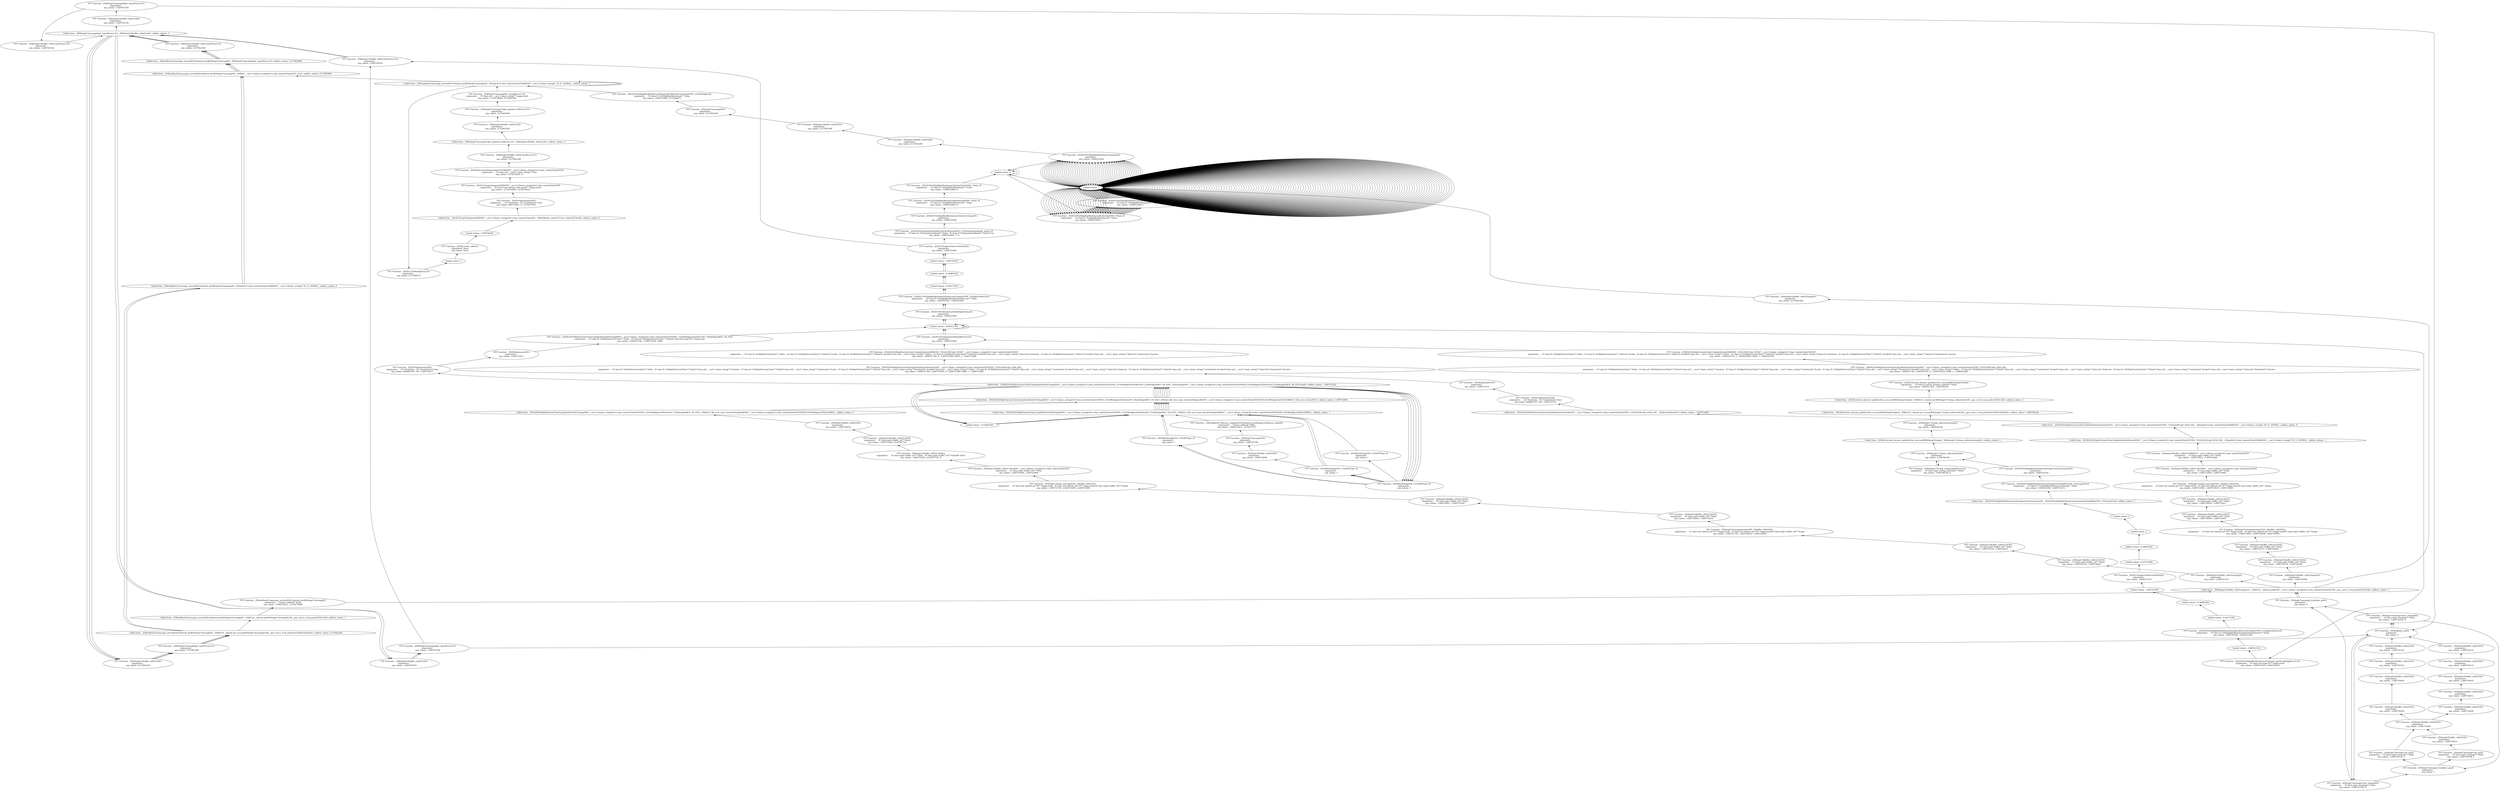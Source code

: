 digraph {
	"FFF Function- _ZNK4mqtt7message9get_topicB5cxx11Ev
arguments-  
arg_values- -1289745356
"
	"FFF Function- _ZNK4mqtt10buffer_refIcE3strB5cxx11Ev
arguments-  
arg_values- -1289745324
"
	"FFF Function- _ZNK4mqtt10buffer_refIcE3strB5cxx11Ev
arguments-  
arg_values- -1289745324
" -> "FFF Function- _ZNK4mqtt7message9get_topicB5cxx11Ev
arguments-  
arg_values- -1289745356
" [dir=back]
	"Called from- _ZNK4mqtt7message9get_topicB5cxx11Ev _ZNK4mqtt10buffer_refIcEcvbEv callInst_values- -1"
	"Called from- _ZNK4mqtt7message9get_topicB5cxx11Ev _ZNK4mqtt10buffer_refIcEcvbEv callInst_values- -1" -> "FFF Function- _ZNK4mqtt10buffer_refIcE3strB5cxx11Ev
arguments-  
arg_values- -1289745324
" [dir=back]
	"FFF Function- _ZNK4mqtt10buffer_refIcEcvbEv
arguments-  
arg_values- -1289745324
"
	"FFF Function- _ZNK4mqtt10buffer_refIcEcvbEv
arguments-  
arg_values- -1289745324
" -> "Called from- _ZNK4mqtt7message9get_topicB5cxx11Ev _ZNK4mqtt10buffer_refIcEcvbEv callInst_values- -1" [dir=back]
	"FFF Function- _ZNK4mqtt7message9get_topicB5cxx11Ev
arguments-  
arg_values- -1289745356
"
	"FFF Function- _ZNK4mqtt7message9get_topicB5cxx11Ev
arguments-  
arg_values- -1289745356
" -> "FFF Function- _ZNK4mqtt10buffer_refIcEcvbEv
arguments-  
arg_values- -1289745324
" [dir=back]
	"FFF Function- _ZN4mqtt6to_intEb
arguments-  
arg_values- 0
"
	"FFF Function- _ZN4mqtt6to_intEb
arguments-  
arg_values- 0
" -> "FFF Function- _ZNK4mqtt7message9get_topicB5cxx11Ev
arguments-  
arg_values- -1289745356
" [dir=back]
	"FFF Function- _ZN4mqtt7message12set_retainedEb
arguments-   , %\"class.mqtt--message\"* %this
arg_values- -1289745356 ,0
"
	"FFF Function- _ZN4mqtt7message12set_retainedEb
arguments-   , %\"class.mqtt--message\"* %this
arg_values- -1289745356 ,0
" -> "FFF Function- _ZN4mqtt6to_intEb
arguments-  
arg_values- 0
" [dir=back]
	"FFF Function- _ZN4mqtt7message12validate_qosEi
arguments-  
arg_values- 1
"
	"FFF Function- _ZN4mqtt7message12validate_qosEi
arguments-  
arg_values- 1
" -> "FFF Function- _ZN4mqtt7message12set_retainedEb
arguments-   , %\"class.mqtt--message\"* %this
arg_values- -1289745356 ,0
" [dir=back]
	"FFF Function- _ZN4mqtt7message7set_qosEi
arguments-   , %\"class.mqtt--message\"* %this
arg_values- -1289745356 ,1
"
	"FFF Function- _ZN4mqtt7message7set_qosEi
arguments-   , %\"class.mqtt--message\"* %this
arg_values- -1289745356 ,1
" -> "FFF Function- _ZN4mqtt7message12validate_qosEi
arguments-  
arg_values- 1
" [dir=back]
	"FFF Function- _ZN4mqtt10buffer_refIcED2Ev
arguments-  
arg_values- -1289753920
"
	"FFF Function- _ZN4mqtt10buffer_refIcED2Ev
arguments-  
arg_values- -1289753920
" -> "FFF Function- _ZN4mqtt7message7set_qosEi
arguments-   , %\"class.mqtt--message\"* %this
arg_values- -1289745356 ,1
" [dir=back]
	"FFF Function- _ZN4mqtt10buffer_refIcED2Ev
arguments-  
arg_values- -1289753928
"
	"FFF Function- _ZN4mqtt10buffer_refIcED2Ev
arguments-  
arg_values- -1289753928
" -> "FFF Function- _ZN4mqtt10buffer_refIcED2Ev
arguments-  
arg_values- -1289753920
" [dir=back]
	"FFF Function- _ZN4mqtt10buffer_refIcED2Ev
arguments-  
arg_values- -1289754012
"
	"FFF Function- _ZN4mqtt10buffer_refIcED2Ev
arguments-  
arg_values- -1289754012
" -> "FFF Function- _ZN4mqtt10buffer_refIcED2Ev
arguments-  
arg_values- -1289753928
" [dir=back]
	"FFF Function- _ZN4mqtt10buffer_refIcED2Ev
arguments-  
arg_values- -1289754020
"
	"FFF Function- _ZN4mqtt10buffer_refIcED2Ev
arguments-  
arg_values- -1289754020
" -> "FFF Function- _ZN4mqtt10buffer_refIcED2Ev
arguments-  
arg_values- -1289754012
" [dir=back]
	"FFF Function- _ZN4mqtt10buffer_refIcED2Ev
arguments-  
arg_values- -1289754116
"
	"FFF Function- _ZN4mqtt10buffer_refIcED2Ev
arguments-  
arg_values- -1289754116
" -> "FFF Function- _ZN4mqtt10buffer_refIcED2Ev
arguments-  
arg_values- -1289754020
" [dir=back]
	"FFF Function- _ZN4mqtt10buffer_refIcED2Ev
arguments-  
arg_values- -1289754124
"
	"FFF Function- _ZN4mqtt10buffer_refIcED2Ev
arguments-  
arg_values- -1289754124
" -> "FFF Function- _ZN4mqtt10buffer_refIcED2Ev
arguments-  
arg_values- -1289754116
" [dir=back]
	"FFF Function- _ZN4mqtt6to_intEb
arguments-  
arg_values- 0
"
	"FFF Function- _ZN4mqtt6to_intEb
arguments-  
arg_values- 0
" -> "FFF Function- _ZN4mqtt10buffer_refIcED2Ev
arguments-  
arg_values- -1289754124
" [dir=back]
	"FFF Function- _ZN4mqtt7message12set_retainedEb
arguments-   , %\"class.mqtt--message\"* %this
arg_values- -1289745356 ,0
"
	"FFF Function- _ZN4mqtt7message12set_retainedEb
arguments-   , %\"class.mqtt--message\"* %this
arg_values- -1289745356 ,0
" -> "FFF Function- _ZN4mqtt6to_intEb
arguments-  
arg_values- 0
" [dir=back]
	"FFF Function- _ZN4mqtt7message12validate_qosEi
arguments-  
arg_values- 0
"
	"FFF Function- _ZN4mqtt7message12validate_qosEi
arguments-  
arg_values- 0
" -> "FFF Function- _ZN4mqtt7message12set_retainedEb
arguments-   , %\"class.mqtt--message\"* %this
arg_values- -1289745356 ,0
" [dir=back]
	"Called from- _ZNK4mqtt10buffer_refIcE5emptyEv _ZNKSt12__shared_ptrIKNSt7__cxx1112basic_stringIcSt11char_traitsIcESaIcEEELN9__gnu_cxx12_Lock_policyE2EEcvbEv callInst_values- -1"
	"Called from- _ZNK4mqtt10buffer_refIcE5emptyEv _ZNKSt12__shared_ptrIKNSt7__cxx1112basic_stringIcSt11char_traitsIcESaIcEEELN9__gnu_cxx12_Lock_policyE2EEcvbEv callInst_values- -1" -> "FFF Function- _ZN4mqtt7message12validate_qosEi
arguments-  
arg_values- 0
" [dir=back]
	"FFF Function- _ZNK4mqtt10buffer_refIcE5emptyEv
arguments-  
arg_values- -1289745316
"
	"FFF Function- _ZNK4mqtt10buffer_refIcE5emptyEv
arguments-  
arg_values- -1289745316
" -> "Called from- _ZNK4mqtt10buffer_refIcE5emptyEv _ZNKSt12__shared_ptrIKNSt7__cxx1112basic_stringIcSt11char_traitsIcESaIcEEELN9__gnu_cxx12_Lock_policyE2EEcvbEv callInst_values- -1" [dir=back]
	"FFF Function- _ZN4mqtt10buffer_refIcEC2EOS1_
arguments-   , %\"class.mqtt--buffer_ref\"* %this
arg_values- -1289754124 ,-1289754020
"
	"FFF Function- _ZN4mqtt10buffer_refIcEC2EOS1_
arguments-   , %\"class.mqtt--buffer_ref\"* %this
arg_values- -1289754124 ,-1289754020
" -> "FFF Function- _ZNK4mqtt10buffer_refIcE5emptyEv
arguments-  
arg_values- -1289745316
" [dir=back]
	"FFF Function- _ZN4mqtt10buffer_refIcEC2EOS1_
arguments-   , %\"class.mqtt--buffer_ref\"* %this
arg_values- -1289754116 ,-1289754012
"
	"FFF Function- _ZN4mqtt10buffer_refIcEC2EOS1_
arguments-   , %\"class.mqtt--buffer_ref\"* %this
arg_values- -1289754116 ,-1289754012
" -> "FFF Function- _ZN4mqtt10buffer_refIcEC2EOS1_
arguments-   , %\"class.mqtt--buffer_ref\"* %this
arg_values- -1289754124 ,-1289754020
" [dir=back]
	"FFF Function- _ZN4mqtt7message6createENS_10buffer_refIcEES2_
arguments-   , %\"class.std--shared_ptr.76\"* %agg.result , %\"class.std--shared_ptr.76\"* %agg.result%\"class.mqtt--buffer_ref\"* %topic
arg_values- -1289753720 ,-1289754012 ,-1289754020
"
	"FFF Function- _ZN4mqtt7message6createENS_10buffer_refIcEES2_
arguments-   , %\"class.std--shared_ptr.76\"* %agg.result , %\"class.std--shared_ptr.76\"* %agg.result%\"class.mqtt--buffer_ref\"* %topic
arg_values- -1289753720 ,-1289754012 ,-1289754020
" -> "FFF Function- _ZN4mqtt10buffer_refIcEC2EOS1_
arguments-   , %\"class.mqtt--buffer_ref\"* %this
arg_values- -1289754116 ,-1289754012
" [dir=back]
	"FFF Function- _ZN4mqtt10buffer_refIcEC2EOS1_
arguments-   , %\"class.mqtt--buffer_ref\"* %this
arg_values- -1289754020 ,-1289753928
"
	"FFF Function- _ZN4mqtt10buffer_refIcEC2EOS1_
arguments-   , %\"class.mqtt--buffer_ref\"* %this
arg_values- -1289754020 ,-1289753928
" -> "FFF Function- _ZN4mqtt7message6createENS_10buffer_refIcEES2_
arguments-   , %\"class.std--shared_ptr.76\"* %agg.result , %\"class.std--shared_ptr.76\"* %agg.result%\"class.mqtt--buffer_ref\"* %topic
arg_values- -1289753720 ,-1289754012 ,-1289754020
" [dir=back]
	"FFF Function- _ZN4mqtt10buffer_refIcEC2EOS1_
arguments-   , %\"class.mqtt--buffer_ref\"* %this
arg_values- -1289754012 ,-1289753920
"
	"FFF Function- _ZN4mqtt10buffer_refIcEC2EOS1_
arguments-   , %\"class.mqtt--buffer_ref\"* %this
arg_values- -1289754012 ,-1289753920
" -> "FFF Function- _ZN4mqtt10buffer_refIcEC2EOS1_
arguments-   , %\"class.mqtt--buffer_ref\"* %this
arg_values- -1289754020 ,-1289753928
" [dir=back]
	"FFF Function- _ZN4mqtt12make_messageENS_10buffer_refIcEES1_
arguments-   , %\"class.std--shared_ptr.76\"* %agg.result , %\"class.std--shared_ptr.76\"* %agg.result%\"class.mqtt--buffer_ref\"* %topic
arg_values- -1289753720 ,-1289753920 ,-1289753928
"
	"FFF Function- _ZN4mqtt12make_messageENS_10buffer_refIcEES1_
arguments-   , %\"class.std--shared_ptr.76\"* %agg.result , %\"class.std--shared_ptr.76\"* %agg.result%\"class.mqtt--buffer_ref\"* %topic
arg_values- -1289753720 ,-1289753920 ,-1289753928
" -> "FFF Function- _ZN4mqtt10buffer_refIcEC2EOS1_
arguments-   , %\"class.mqtt--buffer_ref\"* %this
arg_values- -1289754012 ,-1289753920
" [dir=back]
	"FFF Function- _ZN4mqtt10buffer_refIcEC2EONSt7__cxx1112basic_stringIcSt11char_traitsIcESaIcEEE
arguments-   , %\"class.mqtt--buffer_ref\"* %this
arg_values- -1289753928 ,-1289753696
"
	"FFF Function- _ZN4mqtt10buffer_refIcEC2EONSt7__cxx1112basic_stringIcSt11char_traitsIcESaIcEEE
arguments-   , %\"class.mqtt--buffer_ref\"* %this
arg_values- -1289753928 ,-1289753696
" -> "FFF Function- _ZN4mqtt12make_messageENS_10buffer_refIcEES1_
arguments-   , %\"class.std--shared_ptr.76\"* %agg.result , %\"class.std--shared_ptr.76\"* %agg.result%\"class.mqtt--buffer_ref\"* %topic
arg_values- -1289753720 ,-1289753920 ,-1289753928
" [dir=back]
	"FFF Function- _ZN4mqtt10buffer_refIcEC2EPKcj
arguments-   , %\"class.mqtt--buffer_ref\"* %this , %\"class.mqtt--buffer_ref\"* %thisi8* %buf
arg_values- -1289753920 ,2136767750 ,9
"
	"FFF Function- _ZN4mqtt10buffer_refIcEC2EPKcj
arguments-   , %\"class.mqtt--buffer_ref\"* %this , %\"class.mqtt--buffer_ref\"* %thisi8* %buf
arg_values- -1289753920 ,2136767750 ,9
" -> "FFF Function- _ZN4mqtt10buffer_refIcEC2EONSt7__cxx1112basic_stringIcSt11char_traitsIcESaIcEEE
arguments-   , %\"class.mqtt--buffer_ref\"* %this
arg_values- -1289753928 ,-1289753696
" [dir=back]
	"FFF Function- _ZN4mqtt10buffer_refIcEC2EPKc
arguments-   , %\"class.mqtt--buffer_ref\"* %this
arg_values- -1289753920 ,2136767750
"
	"FFF Function- _ZN4mqtt10buffer_refIcEC2EPKc
arguments-   , %\"class.mqtt--buffer_ref\"* %this
arg_values- -1289753920 ,2136767750
" -> "FFF Function- _ZN4mqtt10buffer_refIcEC2EPKcj
arguments-   , %\"class.mqtt--buffer_ref\"* %this , %\"class.mqtt--buffer_ref\"* %thisi8* %buf
arg_values- -1289753920 ,2136767750 ,9
" [dir=back]
	"FFF Function- _ZN4mqtt10buffer_refIcED2Ev
arguments-  
arg_values- -1289743676
"
	"FFF Function- _ZN4mqtt10buffer_refIcED2Ev
arguments-  
arg_values- -1289743676
" -> "FFF Function- _ZN4mqtt10buffer_refIcEC2EPKc
arguments-   , %\"class.mqtt--buffer_ref\"* %this
arg_values- -1289753920 ,2136767750
" [dir=back]
	"Called from- _ZN2ft20TxtMqttFactoryClient12publishStockESt3mapINSt7__cxx1112basic_stringIcSt11char_traitsIcESaIcEEEPNS_12TxtWorkpieceESt4lessIS7_ESaISt4pairIKS7_S9_EEEl _ZNKSt23_Rb_tree_const_iteratorISt4pairIKNSt7__cxx1112basic_stringIcSt11char_traitsIcESaIcEEEPN2ft12TxtWorkpieceEEEneERKSC_ callInst_values- 0"
	"Called from- _ZN2ft20TxtMqttFactoryClient12publishStockESt3mapINSt7__cxx1112basic_stringIcSt11char_traitsIcESaIcEEEPNS_12TxtWorkpieceESt4lessIS7_ESaISt4pairIKS7_S9_EEEl _ZNKSt23_Rb_tree_const_iteratorISt4pairIKNSt7__cxx1112basic_stringIcSt11char_traitsIcESaIcEEEPN2ft12TxtWorkpieceEEEneERKSC_ callInst_values- 0" -> "FFF Function- _ZN4mqtt10buffer_refIcED2Ev
arguments-  
arg_values- -1289743676
" [dir=back]
	"Called from- _ZN2ft20TxtMqttFactoryClient12publishStockESt3mapINSt7__cxx1112basic_stringIcSt11char_traitsIcESaIcEEEPNS_12TxtWorkpieceESt4lessIS7_ESaISt4pairIKS7_S9_EEEl _ZNSt23_Rb_tree_const_iteratorISt4pairIKNSt7__cxx1112basic_stringIcSt11char_traitsIcESaIcEEEPN2ft12TxtWorkpieceEEEC2ERKSt17_Rb_tree_iteratorISB_E callInst_values- -1289753696"
	"Called from- _ZN2ft20TxtMqttFactoryClient12publishStockESt3mapINSt7__cxx1112basic_stringIcSt11char_traitsIcESaIcEEEPNS_12TxtWorkpieceESt4lessIS7_ESaISt4pairIKS7_S9_EEEl _ZNSt23_Rb_tree_const_iteratorISt4pairIKNSt7__cxx1112basic_stringIcSt11char_traitsIcESaIcEEEPN2ft12TxtWorkpieceEEEC2ERKSt17_Rb_tree_iteratorISB_E callInst_values- -1289753696" -> "Called from- _ZN2ft20TxtMqttFactoryClient12publishStockESt3mapINSt7__cxx1112basic_stringIcSt11char_traitsIcESaIcEEEPNS_12TxtWorkpieceESt4lessIS7_ESaISt4pairIKS7_S9_EEEl _ZNKSt23_Rb_tree_const_iteratorISt4pairIKNSt7__cxx1112basic_stringIcSt11char_traitsIcESaIcEEEPN2ft12TxtWorkpieceEEEneERKSC_ callInst_values- 0" [dir=back]
	"Called from- _ZN2ft20TxtMqttFactoryClient12publishStockESt3mapINSt7__cxx1112basic_stringIcSt11char_traitsIcESaIcEEEPNS_12TxtWorkpieceESt4lessIS7_ESaISt4pairIKS7_S9_EEEl _ZNSt3mapINSt7__cxx1112basic_stringIcSt11char_traitsIcESaIcEEEPN2ft12TxtWorkpieceESt4lessIS5_ESaISt4pairIKS5_S8_EEE3endEv callInst_values- -1289753320"
	"Called from- _ZN2ft20TxtMqttFactoryClient12publishStockESt3mapINSt7__cxx1112basic_stringIcSt11char_traitsIcESaIcEEEPNS_12TxtWorkpieceESt4lessIS7_ESaISt4pairIKS7_S9_EEEl _ZNSt3mapINSt7__cxx1112basic_stringIcSt11char_traitsIcESaIcEEEPN2ft12TxtWorkpieceESt4lessIS5_ESaISt4pairIKS5_S8_EEE3endEv callInst_values- -1289753320" -> "Called from- _ZN2ft20TxtMqttFactoryClient12publishStockESt3mapINSt7__cxx1112basic_stringIcSt11char_traitsIcESaIcEEEPNS_12TxtWorkpieceESt4lessIS7_ESaISt4pairIKS7_S9_EEEl _ZNSt23_Rb_tree_const_iteratorISt4pairIKNSt7__cxx1112basic_stringIcSt11char_traitsIcESaIcEEEPN2ft12TxtWorkpieceEEEC2ERKSt17_Rb_tree_iteratorISB_E callInst_values- -1289753696" [dir=back]
	"FFF Function- _ZN2ft8toStringENS_12TxtWPState_tE
arguments-  
arg_values- 0
"
	"FFF Function- _ZN2ft8toStringENS_12TxtWPState_tE
arguments-  
arg_values- 0
" -> "Called from- _ZN2ft20TxtMqttFactoryClient12publishStockESt3mapINSt7__cxx1112basic_stringIcSt11char_traitsIcESaIcEEEPNS_12TxtWorkpieceESt4lessIS7_ESaISt4pairIKS7_S9_EEEl _ZNSt3mapINSt7__cxx1112basic_stringIcSt11char_traitsIcESaIcEEEPN2ft12TxtWorkpieceESt4lessIS5_ESaISt4pairIKS5_S8_EEE3endEv callInst_values- -1289753320" [dir=back]
	"FFF Function- _ZN2ft8toStringENS_11TxtWPType_tE
arguments-  
arg_values- 1
"
	"FFF Function- _ZN2ft8toStringENS_11TxtWPType_tE
arguments-  
arg_values- 1
" -> "FFF Function- _ZN2ft8toStringENS_12TxtWPState_tE
arguments-  
arg_values- 0
" [dir=back]
	"Called from- _ZN2ft20TxtMqttFactoryClient12publishStockESt3mapINSt7__cxx1112basic_stringIcSt11char_traitsIcESaIcEEEPNS_12TxtWorkpieceESt4lessIS7_ESaISt4pairIKS7_S9_EEEl _ZNKSt23_Rb_tree_const_iteratorISt4pairIKNSt7__cxx1112basic_stringIcSt11char_traitsIcESaIcEEEPN2ft12TxtWorkpieceEEEneERKSC_ callInst_values- -1"
	"Called from- _ZN2ft20TxtMqttFactoryClient12publishStockESt3mapINSt7__cxx1112basic_stringIcSt11char_traitsIcESaIcEEEPNS_12TxtWorkpieceESt4lessIS7_ESaISt4pairIKS7_S9_EEEl _ZNKSt23_Rb_tree_const_iteratorISt4pairIKNSt7__cxx1112basic_stringIcSt11char_traitsIcESaIcEEEPN2ft12TxtWorkpieceEEEneERKSC_ callInst_values- -1" -> "FFF Function- _ZN2ft8toStringENS_11TxtWPType_tE
arguments-  
arg_values- 1
" [dir=back]
	"Called from- _ZN2ft20TxtMqttFactoryClient12publishStockESt3mapINSt7__cxx1112basic_stringIcSt11char_traitsIcESaIcEEEPNS_12TxtWorkpieceESt4lessIS7_ESaISt4pairIKS7_S9_EEEl _ZNSt23_Rb_tree_const_iteratorISt4pairIKNSt7__cxx1112basic_stringIcSt11char_traitsIcESaIcEEEPN2ft12TxtWorkpieceEEEC2ERKSt17_Rb_tree_iteratorISB_E callInst_values- -1289753696"
	"Called from- _ZN2ft20TxtMqttFactoryClient12publishStockESt3mapINSt7__cxx1112basic_stringIcSt11char_traitsIcESaIcEEEPNS_12TxtWorkpieceESt4lessIS7_ESaISt4pairIKS7_S9_EEEl _ZNSt23_Rb_tree_const_iteratorISt4pairIKNSt7__cxx1112basic_stringIcSt11char_traitsIcESaIcEEEPN2ft12TxtWorkpieceEEEC2ERKSt17_Rb_tree_iteratorISB_E callInst_values- -1289753696" -> "Called from- _ZN2ft20TxtMqttFactoryClient12publishStockESt3mapINSt7__cxx1112basic_stringIcSt11char_traitsIcESaIcEEEPNS_12TxtWorkpieceESt4lessIS7_ESaISt4pairIKS7_S9_EEEl _ZNKSt23_Rb_tree_const_iteratorISt4pairIKNSt7__cxx1112basic_stringIcSt11char_traitsIcESaIcEEEPN2ft12TxtWorkpieceEEEneERKSC_ callInst_values- -1" [dir=back]
	"Called from- _ZN2ft20TxtMqttFactoryClient12publishStockESt3mapINSt7__cxx1112basic_stringIcSt11char_traitsIcESaIcEEEPNS_12TxtWorkpieceESt4lessIS7_ESaISt4pairIKS7_S9_EEEl _ZNSt3mapINSt7__cxx1112basic_stringIcSt11char_traitsIcESaIcEEEPN2ft12TxtWorkpieceESt4lessIS5_ESaISt4pairIKS5_S8_EEE3endEv callInst_values- -1289753320"
	"Called from- _ZN2ft20TxtMqttFactoryClient12publishStockESt3mapINSt7__cxx1112basic_stringIcSt11char_traitsIcESaIcEEEPNS_12TxtWorkpieceESt4lessIS7_ESaISt4pairIKS7_S9_EEEl _ZNSt3mapINSt7__cxx1112basic_stringIcSt11char_traitsIcESaIcEEEPN2ft12TxtWorkpieceESt4lessIS5_ESaISt4pairIKS5_S8_EEE3endEv callInst_values- -1289753320" -> "Called from- _ZN2ft20TxtMqttFactoryClient12publishStockESt3mapINSt7__cxx1112basic_stringIcSt11char_traitsIcESaIcEEEPNS_12TxtWorkpieceESt4lessIS7_ESaISt4pairIKS7_S9_EEEl _ZNSt23_Rb_tree_const_iteratorISt4pairIKNSt7__cxx1112basic_stringIcSt11char_traitsIcESaIcEEEPN2ft12TxtWorkpieceEEEC2ERKSt17_Rb_tree_iteratorISB_E callInst_values- -1289753696" [dir=back]
	"FFF Function- _ZN2ft8toStringENS_12TxtWPState_tE
arguments-  
arg_values- 0
"
	"FFF Function- _ZN2ft8toStringENS_12TxtWPState_tE
arguments-  
arg_values- 0
" -> "Called from- _ZN2ft20TxtMqttFactoryClient12publishStockESt3mapINSt7__cxx1112basic_stringIcSt11char_traitsIcESaIcEEEPNS_12TxtWorkpieceESt4lessIS7_ESaISt4pairIKS7_S9_EEEl _ZNSt3mapINSt7__cxx1112basic_stringIcSt11char_traitsIcESaIcEEEPN2ft12TxtWorkpieceESt4lessIS5_ESaISt4pairIKS5_S8_EEE3endEv callInst_values- -1289753320" [dir=back]
	"FFF Function- _ZN2ft8toStringENS_11TxtWPType_tE
arguments-  
arg_values- 3
"
	"FFF Function- _ZN2ft8toStringENS_11TxtWPType_tE
arguments-  
arg_values- 3
" -> "FFF Function- _ZN2ft8toStringENS_12TxtWPState_tE
arguments-  
arg_values- 0
" [dir=back]
	"FFF Function- _ZN4mqtt10buffer_refIcED2Ev
arguments-  
arg_values- -1289743668
"
	"FFF Function- _ZN4mqtt10buffer_refIcED2Ev
arguments-  
arg_values- -1289743668
" -> "FFF Function- _ZN2ft8toStringENS_11TxtWPType_tE
arguments-  
arg_values- 3
" [dir=back]
	"FFF Function- _ZN4mqtt7messageD2Ev
arguments-  
arg_values- -1289743708
"
	"FFF Function- _ZN4mqtt7messageD2Ev
arguments-  
arg_values- -1289743708
" -> "FFF Function- _ZN4mqtt10buffer_refIcED2Ev
arguments-  
arg_values- -1289743668
" [dir=back]
	"FFF Function- _ZN8callback17delivery_completeESt10shared_ptrIN4mqtt14delivery_tokenEE
arguments-   , %class.callback* %this
arg_values- -1090522412 ,-1279275772
"
	"FFF Function- _ZN8callback17delivery_completeESt10shared_ptrIN4mqtt14delivery_tokenEE
arguments-   , %class.callback* %this
arg_values- -1090522412 ,-1279275772
" -> "FFF Function- _ZN4mqtt7messageD2Ev
arguments-  
arg_values- -1289743708
" [dir=back]
	"Called from- _ZN2ft20TxtMqttFactoryClient12publishStockESt3mapINSt7__cxx1112basic_stringIcSt11char_traitsIcESaIcEEEPNS_12TxtWorkpieceESt4lessIS7_ESaISt4pairIKS7_S9_EEEl _ZNKSt23_Rb_tree_const_iteratorISt4pairIKNSt7__cxx1112basic_stringIcSt11char_traitsIcESaIcEEEPN2ft12TxtWorkpieceEEEneERKSC_ callInst_values- -1"
	"Called from- _ZN2ft20TxtMqttFactoryClient12publishStockESt3mapINSt7__cxx1112basic_stringIcSt11char_traitsIcESaIcEEEPNS_12TxtWorkpieceESt4lessIS7_ESaISt4pairIKS7_S9_EEEl _ZNKSt23_Rb_tree_const_iteratorISt4pairIKNSt7__cxx1112basic_stringIcSt11char_traitsIcESaIcEEEPN2ft12TxtWorkpieceEEEneERKSC_ callInst_values- -1" -> "FFF Function- _ZN8callback17delivery_completeESt10shared_ptrIN4mqtt14delivery_tokenEE
arguments-   , %class.callback* %this
arg_values- -1090522412 ,-1279275772
" [dir=back]
	"Called from- _ZN2ft20TxtMqttFactoryClient12publishStockESt3mapINSt7__cxx1112basic_stringIcSt11char_traitsIcESaIcEEEPNS_12TxtWorkpieceESt4lessIS7_ESaISt4pairIKS7_S9_EEEl _ZNSt23_Rb_tree_const_iteratorISt4pairIKNSt7__cxx1112basic_stringIcSt11char_traitsIcESaIcEEEPN2ft12TxtWorkpieceEEEC2ERKSt17_Rb_tree_iteratorISB_E callInst_values- -1289753696"
	"Called from- _ZN2ft20TxtMqttFactoryClient12publishStockESt3mapINSt7__cxx1112basic_stringIcSt11char_traitsIcESaIcEEEPNS_12TxtWorkpieceESt4lessIS7_ESaISt4pairIKS7_S9_EEEl _ZNSt23_Rb_tree_const_iteratorISt4pairIKNSt7__cxx1112basic_stringIcSt11char_traitsIcESaIcEEEPN2ft12TxtWorkpieceEEEC2ERKSt17_Rb_tree_iteratorISB_E callInst_values- -1289753696" -> "Called from- _ZN2ft20TxtMqttFactoryClient12publishStockESt3mapINSt7__cxx1112basic_stringIcSt11char_traitsIcESaIcEEEPNS_12TxtWorkpieceESt4lessIS7_ESaISt4pairIKS7_S9_EEEl _ZNKSt23_Rb_tree_const_iteratorISt4pairIKNSt7__cxx1112basic_stringIcSt11char_traitsIcESaIcEEEPN2ft12TxtWorkpieceEEEneERKSC_ callInst_values- -1" [dir=back]
	"Called from- _ZN2ft20TxtMqttFactoryClient12publishStockESt3mapINSt7__cxx1112basic_stringIcSt11char_traitsIcESaIcEEEPNS_12TxtWorkpieceESt4lessIS7_ESaISt4pairIKS7_S9_EEEl _ZNSt3mapINSt7__cxx1112basic_stringIcSt11char_traitsIcESaIcEEEPN2ft12TxtWorkpieceESt4lessIS5_ESaISt4pairIKS5_S8_EEE3endEv callInst_values- -1289753320"
	"Called from- _ZN2ft20TxtMqttFactoryClient12publishStockESt3mapINSt7__cxx1112basic_stringIcSt11char_traitsIcESaIcEEEPNS_12TxtWorkpieceESt4lessIS7_ESaISt4pairIKS7_S9_EEEl _ZNSt3mapINSt7__cxx1112basic_stringIcSt11char_traitsIcESaIcEEEPN2ft12TxtWorkpieceESt4lessIS5_ESaISt4pairIKS5_S8_EEE3endEv callInst_values- -1289753320" -> "Called from- _ZN2ft20TxtMqttFactoryClient12publishStockESt3mapINSt7__cxx1112basic_stringIcSt11char_traitsIcESaIcEEEPNS_12TxtWorkpieceESt4lessIS7_ESaISt4pairIKS7_S9_EEEl _ZNSt23_Rb_tree_const_iteratorISt4pairIKNSt7__cxx1112basic_stringIcSt11char_traitsIcESaIcEEEPN2ft12TxtWorkpieceEEEC2ERKSt17_Rb_tree_iteratorISB_E callInst_values- -1289753696" [dir=back]
	"loaded values- -1232460360"
	"loaded values- -1232460360" -> "Called from- _ZN2ft20TxtMqttFactoryClient12publishStockESt3mapINSt7__cxx1112basic_stringIcSt11char_traitsIcESaIcEEEPNS_12TxtWorkpieceESt4lessIS7_ESaISt4pairIKS7_S9_EEEl _ZNSt3mapINSt7__cxx1112basic_stringIcSt11char_traitsIcESaIcEEEPN2ft12TxtWorkpieceESt4lessIS5_ESaISt4pairIKS5_S8_EEE3endEv callInst_values- -1289753320" [dir=back]
	"Called from- _ZN2ft20TxtMqttFactoryClient12publishStockESt3mapINSt7__cxx1112basic_stringIcSt11char_traitsIcESaIcEEEPNS_12TxtWorkpieceESt4lessIS7_ESaISt4pairIKS7_S9_EEEl _ZNKSt23_Rb_tree_const_iteratorISt4pairIKNSt7__cxx1112basic_stringIcSt11char_traitsIcESaIcEEEPN2ft12TxtWorkpieceEEEneERKSC_ callInst_values- -1"
	"Called from- _ZN2ft20TxtMqttFactoryClient12publishStockESt3mapINSt7__cxx1112basic_stringIcSt11char_traitsIcESaIcEEEPNS_12TxtWorkpieceESt4lessIS7_ESaISt4pairIKS7_S9_EEEl _ZNKSt23_Rb_tree_const_iteratorISt4pairIKNSt7__cxx1112basic_stringIcSt11char_traitsIcESaIcEEEPN2ft12TxtWorkpieceEEEneERKSC_ callInst_values- -1" -> "loaded values- -1232460360" [dir=back]
	"Called from- _ZN2ft20TxtMqttFactoryClient12publishStockESt3mapINSt7__cxx1112basic_stringIcSt11char_traitsIcESaIcEEEPNS_12TxtWorkpieceESt4lessIS7_ESaISt4pairIKS7_S9_EEEl _ZNSt23_Rb_tree_const_iteratorISt4pairIKNSt7__cxx1112basic_stringIcSt11char_traitsIcESaIcEEEPN2ft12TxtWorkpieceEEEC2ERKSt17_Rb_tree_iteratorISB_E callInst_values- -1289753696"
	"Called from- _ZN2ft20TxtMqttFactoryClient12publishStockESt3mapINSt7__cxx1112basic_stringIcSt11char_traitsIcESaIcEEEPNS_12TxtWorkpieceESt4lessIS7_ESaISt4pairIKS7_S9_EEEl _ZNSt23_Rb_tree_const_iteratorISt4pairIKNSt7__cxx1112basic_stringIcSt11char_traitsIcESaIcEEEPN2ft12TxtWorkpieceEEEC2ERKSt17_Rb_tree_iteratorISB_E callInst_values- -1289753696" -> "Called from- _ZN2ft20TxtMqttFactoryClient12publishStockESt3mapINSt7__cxx1112basic_stringIcSt11char_traitsIcESaIcEEEPNS_12TxtWorkpieceESt4lessIS7_ESaISt4pairIKS7_S9_EEEl _ZNKSt23_Rb_tree_const_iteratorISt4pairIKNSt7__cxx1112basic_stringIcSt11char_traitsIcESaIcEEEPN2ft12TxtWorkpieceEEEneERKSC_ callInst_values- -1" [dir=back]
	"Called from- _ZN2ft20TxtMqttFactoryClient12publishStockESt3mapINSt7__cxx1112basic_stringIcSt11char_traitsIcESaIcEEEPNS_12TxtWorkpieceESt4lessIS7_ESaISt4pairIKS7_S9_EEEl _ZNSt3mapINSt7__cxx1112basic_stringIcSt11char_traitsIcESaIcEEEPN2ft12TxtWorkpieceESt4lessIS5_ESaISt4pairIKS5_S8_EEE3endEv callInst_values- -1289753320"
	"Called from- _ZN2ft20TxtMqttFactoryClient12publishStockESt3mapINSt7__cxx1112basic_stringIcSt11char_traitsIcESaIcEEEPNS_12TxtWorkpieceESt4lessIS7_ESaISt4pairIKS7_S9_EEEl _ZNSt3mapINSt7__cxx1112basic_stringIcSt11char_traitsIcESaIcEEEPN2ft12TxtWorkpieceESt4lessIS5_ESaISt4pairIKS5_S8_EEE3endEv callInst_values- -1289753320" -> "Called from- _ZN2ft20TxtMqttFactoryClient12publishStockESt3mapINSt7__cxx1112basic_stringIcSt11char_traitsIcESaIcEEEPNS_12TxtWorkpieceESt4lessIS7_ESaISt4pairIKS7_S9_EEEl _ZNSt23_Rb_tree_const_iteratorISt4pairIKNSt7__cxx1112basic_stringIcSt11char_traitsIcESaIcEEEPN2ft12TxtWorkpieceEEEC2ERKSt17_Rb_tree_iteratorISB_E callInst_values- -1289753696" [dir=back]
	"FFF Function- _ZN2ft8toStringENS_12TxtWPState_tE
arguments-  
arg_values- 0
"
	"FFF Function- _ZN2ft8toStringENS_12TxtWPState_tE
arguments-  
arg_values- 0
" -> "Called from- _ZN2ft20TxtMqttFactoryClient12publishStockESt3mapINSt7__cxx1112basic_stringIcSt11char_traitsIcESaIcEEEPNS_12TxtWorkpieceESt4lessIS7_ESaISt4pairIKS7_S9_EEEl _ZNSt3mapINSt7__cxx1112basic_stringIcSt11char_traitsIcESaIcEEEPN2ft12TxtWorkpieceESt4lessIS5_ESaISt4pairIKS5_S8_EEE3endEv callInst_values- -1289753320" [dir=back]
	"FFF Function- _ZN2ft8toStringENS_11TxtWPType_tE
arguments-  
arg_values- 2
"
	"FFF Function- _ZN2ft8toStringENS_11TxtWPType_tE
arguments-  
arg_values- 2
" -> "FFF Function- _ZN2ft8toStringENS_12TxtWPState_tE
arguments-  
arg_values- 0
" [dir=back]
	"Called from- _ZN2ft20TxtMqttFactoryClient12publishStockESt3mapINSt7__cxx1112basic_stringIcSt11char_traitsIcESaIcEEEPNS_12TxtWorkpieceESt4lessIS7_ESaISt4pairIKS7_S9_EEEl _ZNKSt23_Rb_tree_const_iteratorISt4pairIKNSt7__cxx1112basic_stringIcSt11char_traitsIcESaIcEEEPN2ft12TxtWorkpieceEEEneERKSC_ callInst_values- -1"
	"Called from- _ZN2ft20TxtMqttFactoryClient12publishStockESt3mapINSt7__cxx1112basic_stringIcSt11char_traitsIcESaIcEEEPNS_12TxtWorkpieceESt4lessIS7_ESaISt4pairIKS7_S9_EEEl _ZNKSt23_Rb_tree_const_iteratorISt4pairIKNSt7__cxx1112basic_stringIcSt11char_traitsIcESaIcEEEPN2ft12TxtWorkpieceEEEneERKSC_ callInst_values- -1" -> "FFF Function- _ZN2ft8toStringENS_11TxtWPType_tE
arguments-  
arg_values- 2
" [dir=back]
	"Called from- _ZN2ft20TxtMqttFactoryClient12publishStockESt3mapINSt7__cxx1112basic_stringIcSt11char_traitsIcESaIcEEEPNS_12TxtWorkpieceESt4lessIS7_ESaISt4pairIKS7_S9_EEEl _ZNSt23_Rb_tree_const_iteratorISt4pairIKNSt7__cxx1112basic_stringIcSt11char_traitsIcESaIcEEEPN2ft12TxtWorkpieceEEEC2ERKSt17_Rb_tree_iteratorISB_E callInst_values- -1289753696"
	"Called from- _ZN2ft20TxtMqttFactoryClient12publishStockESt3mapINSt7__cxx1112basic_stringIcSt11char_traitsIcESaIcEEEPNS_12TxtWorkpieceESt4lessIS7_ESaISt4pairIKS7_S9_EEEl _ZNSt23_Rb_tree_const_iteratorISt4pairIKNSt7__cxx1112basic_stringIcSt11char_traitsIcESaIcEEEPN2ft12TxtWorkpieceEEEC2ERKSt17_Rb_tree_iteratorISB_E callInst_values- -1289753696" -> "Called from- _ZN2ft20TxtMqttFactoryClient12publishStockESt3mapINSt7__cxx1112basic_stringIcSt11char_traitsIcESaIcEEEPNS_12TxtWorkpieceESt4lessIS7_ESaISt4pairIKS7_S9_EEEl _ZNKSt23_Rb_tree_const_iteratorISt4pairIKNSt7__cxx1112basic_stringIcSt11char_traitsIcESaIcEEEPN2ft12TxtWorkpieceEEEneERKSC_ callInst_values- -1" [dir=back]
	"Called from- _ZN2ft20TxtMqttFactoryClient12publishStockESt3mapINSt7__cxx1112basic_stringIcSt11char_traitsIcESaIcEEEPNS_12TxtWorkpieceESt4lessIS7_ESaISt4pairIKS7_S9_EEEl _ZNSt3mapINSt7__cxx1112basic_stringIcSt11char_traitsIcESaIcEEEPN2ft12TxtWorkpieceESt4lessIS5_ESaISt4pairIKS5_S8_EEE3endEv callInst_values- -1289753320"
	"Called from- _ZN2ft20TxtMqttFactoryClient12publishStockESt3mapINSt7__cxx1112basic_stringIcSt11char_traitsIcESaIcEEEPNS_12TxtWorkpieceESt4lessIS7_ESaISt4pairIKS7_S9_EEEl _ZNSt3mapINSt7__cxx1112basic_stringIcSt11char_traitsIcESaIcEEEPN2ft12TxtWorkpieceESt4lessIS5_ESaISt4pairIKS5_S8_EEE3endEv callInst_values- -1289753320" -> "Called from- _ZN2ft20TxtMqttFactoryClient12publishStockESt3mapINSt7__cxx1112basic_stringIcSt11char_traitsIcESaIcEEEPNS_12TxtWorkpieceESt4lessIS7_ESaISt4pairIKS7_S9_EEEl _ZNSt23_Rb_tree_const_iteratorISt4pairIKNSt7__cxx1112basic_stringIcSt11char_traitsIcESaIcEEEPN2ft12TxtWorkpieceEEEC2ERKSt17_Rb_tree_iteratorISB_E callInst_values- -1289753696" [dir=back]
	"loaded values- -1232460360"
	"loaded values- -1232460360" -> "Called from- _ZN2ft20TxtMqttFactoryClient12publishStockESt3mapINSt7__cxx1112basic_stringIcSt11char_traitsIcESaIcEEEPNS_12TxtWorkpieceESt4lessIS7_ESaISt4pairIKS7_S9_EEEl _ZNSt3mapINSt7__cxx1112basic_stringIcSt11char_traitsIcESaIcEEEPN2ft12TxtWorkpieceESt4lessIS5_ESaISt4pairIKS5_S8_EEE3endEv callInst_values- -1289753320" [dir=back]
	"Called from- _ZN2ft20TxtMqttFactoryClient12publishStockESt3mapINSt7__cxx1112basic_stringIcSt11char_traitsIcESaIcEEEPNS_12TxtWorkpieceESt4lessIS7_ESaISt4pairIKS7_S9_EEEl _ZNKSt23_Rb_tree_const_iteratorISt4pairIKNSt7__cxx1112basic_stringIcSt11char_traitsIcESaIcEEEPN2ft12TxtWorkpieceEEEneERKSC_ callInst_values- -1"
	"Called from- _ZN2ft20TxtMqttFactoryClient12publishStockESt3mapINSt7__cxx1112basic_stringIcSt11char_traitsIcESaIcEEEPNS_12TxtWorkpieceESt4lessIS7_ESaISt4pairIKS7_S9_EEEl _ZNKSt23_Rb_tree_const_iteratorISt4pairIKNSt7__cxx1112basic_stringIcSt11char_traitsIcESaIcEEEPN2ft12TxtWorkpieceEEEneERKSC_ callInst_values- -1" -> "loaded values- -1232460360" [dir=back]
	"Called from- _ZN2ft20TxtMqttFactoryClient12publishStockESt3mapINSt7__cxx1112basic_stringIcSt11char_traitsIcESaIcEEEPNS_12TxtWorkpieceESt4lessIS7_ESaISt4pairIKS7_S9_EEEl _ZNSt23_Rb_tree_const_iteratorISt4pairIKNSt7__cxx1112basic_stringIcSt11char_traitsIcESaIcEEEPN2ft12TxtWorkpieceEEEC2ERKSt17_Rb_tree_iteratorISB_E callInst_values- -1289753696"
	"Called from- _ZN2ft20TxtMqttFactoryClient12publishStockESt3mapINSt7__cxx1112basic_stringIcSt11char_traitsIcESaIcEEEPNS_12TxtWorkpieceESt4lessIS7_ESaISt4pairIKS7_S9_EEEl _ZNSt23_Rb_tree_const_iteratorISt4pairIKNSt7__cxx1112basic_stringIcSt11char_traitsIcESaIcEEEPN2ft12TxtWorkpieceEEEC2ERKSt17_Rb_tree_iteratorISB_E callInst_values- -1289753696" -> "Called from- _ZN2ft20TxtMqttFactoryClient12publishStockESt3mapINSt7__cxx1112basic_stringIcSt11char_traitsIcESaIcEEEPNS_12TxtWorkpieceESt4lessIS7_ESaISt4pairIKS7_S9_EEEl _ZNKSt23_Rb_tree_const_iteratorISt4pairIKNSt7__cxx1112basic_stringIcSt11char_traitsIcESaIcEEEPN2ft12TxtWorkpieceEEEneERKSC_ callInst_values- -1" [dir=back]
	"Called from- _ZN2ft20TxtMqttFactoryClient12publishStockESt3mapINSt7__cxx1112basic_stringIcSt11char_traitsIcESaIcEEEPNS_12TxtWorkpieceESt4lessIS7_ESaISt4pairIKS7_S9_EEEl _ZNSt3mapINSt7__cxx1112basic_stringIcSt11char_traitsIcESaIcEEEPN2ft12TxtWorkpieceESt4lessIS5_ESaISt4pairIKS5_S8_EEE3endEv callInst_values- -1289753320"
	"Called from- _ZN2ft20TxtMqttFactoryClient12publishStockESt3mapINSt7__cxx1112basic_stringIcSt11char_traitsIcESaIcEEEPNS_12TxtWorkpieceESt4lessIS7_ESaISt4pairIKS7_S9_EEEl _ZNSt3mapINSt7__cxx1112basic_stringIcSt11char_traitsIcESaIcEEEPN2ft12TxtWorkpieceESt4lessIS5_ESaISt4pairIKS5_S8_EEE3endEv callInst_values- -1289753320" -> "Called from- _ZN2ft20TxtMqttFactoryClient12publishStockESt3mapINSt7__cxx1112basic_stringIcSt11char_traitsIcESaIcEEEPNS_12TxtWorkpieceESt4lessIS7_ESaISt4pairIKS7_S9_EEEl _ZNSt23_Rb_tree_const_iteratorISt4pairIKNSt7__cxx1112basic_stringIcSt11char_traitsIcESaIcEEEPN2ft12TxtWorkpieceEEEC2ERKSt17_Rb_tree_iteratorISB_E callInst_values- -1289753696" [dir=back]
	"FFF Function- _ZN2ft8toStringENS_12TxtWPState_tE
arguments-  
arg_values- 0
"
	"FFF Function- _ZN2ft8toStringENS_12TxtWPState_tE
arguments-  
arg_values- 0
" -> "Called from- _ZN2ft20TxtMqttFactoryClient12publishStockESt3mapINSt7__cxx1112basic_stringIcSt11char_traitsIcESaIcEEEPNS_12TxtWorkpieceESt4lessIS7_ESaISt4pairIKS7_S9_EEEl _ZNSt3mapINSt7__cxx1112basic_stringIcSt11char_traitsIcESaIcEEEPN2ft12TxtWorkpieceESt4lessIS5_ESaISt4pairIKS5_S8_EEE3endEv callInst_values- -1289753320" [dir=back]
	"FFF Function- _ZN2ft8toStringENS_11TxtWPType_tE
arguments-  
arg_values- 1
"
	"FFF Function- _ZN2ft8toStringENS_11TxtWPType_tE
arguments-  
arg_values- 1
" -> "FFF Function- _ZN2ft8toStringENS_12TxtWPState_tE
arguments-  
arg_values- 0
" [dir=back]
	"Called from- _ZN2ft20TxtMqttFactoryClient12publishStockESt3mapINSt7__cxx1112basic_stringIcSt11char_traitsIcESaIcEEEPNS_12TxtWorkpieceESt4lessIS7_ESaISt4pairIKS7_S9_EEEl _ZNKSt23_Rb_tree_const_iteratorISt4pairIKNSt7__cxx1112basic_stringIcSt11char_traitsIcESaIcEEEPN2ft12TxtWorkpieceEEEneERKSC_ callInst_values- -1"
	"Called from- _ZN2ft20TxtMqttFactoryClient12publishStockESt3mapINSt7__cxx1112basic_stringIcSt11char_traitsIcESaIcEEEPNS_12TxtWorkpieceESt4lessIS7_ESaISt4pairIKS7_S9_EEEl _ZNKSt23_Rb_tree_const_iteratorISt4pairIKNSt7__cxx1112basic_stringIcSt11char_traitsIcESaIcEEEPN2ft12TxtWorkpieceEEEneERKSC_ callInst_values- -1" -> "FFF Function- _ZN2ft8toStringENS_11TxtWPType_tE
arguments-  
arg_values- 1
" [dir=back]
	"Called from- _ZN2ft20TxtMqttFactoryClient12publishStockESt3mapINSt7__cxx1112basic_stringIcSt11char_traitsIcESaIcEEEPNS_12TxtWorkpieceESt4lessIS7_ESaISt4pairIKS7_S9_EEEl _ZNSt23_Rb_tree_const_iteratorISt4pairIKNSt7__cxx1112basic_stringIcSt11char_traitsIcESaIcEEEPN2ft12TxtWorkpieceEEEC2ERKSt17_Rb_tree_iteratorISB_E callInst_values- -1289753696"
	"Called from- _ZN2ft20TxtMqttFactoryClient12publishStockESt3mapINSt7__cxx1112basic_stringIcSt11char_traitsIcESaIcEEEPNS_12TxtWorkpieceESt4lessIS7_ESaISt4pairIKS7_S9_EEEl _ZNSt23_Rb_tree_const_iteratorISt4pairIKNSt7__cxx1112basic_stringIcSt11char_traitsIcESaIcEEEPN2ft12TxtWorkpieceEEEC2ERKSt17_Rb_tree_iteratorISB_E callInst_values- -1289753696" -> "Called from- _ZN2ft20TxtMqttFactoryClient12publishStockESt3mapINSt7__cxx1112basic_stringIcSt11char_traitsIcESaIcEEEPNS_12TxtWorkpieceESt4lessIS7_ESaISt4pairIKS7_S9_EEEl _ZNKSt23_Rb_tree_const_iteratorISt4pairIKNSt7__cxx1112basic_stringIcSt11char_traitsIcESaIcEEEPN2ft12TxtWorkpieceEEEneERKSC_ callInst_values- -1" [dir=back]
	"Called from- _ZN2ft20TxtMqttFactoryClient12publishStockESt3mapINSt7__cxx1112basic_stringIcSt11char_traitsIcESaIcEEEPNS_12TxtWorkpieceESt4lessIS7_ESaISt4pairIKS7_S9_EEEl _ZNSt3mapINSt7__cxx1112basic_stringIcSt11char_traitsIcESaIcEEEPN2ft12TxtWorkpieceESt4lessIS5_ESaISt4pairIKS5_S8_EEE3endEv callInst_values- -1289753320"
	"Called from- _ZN2ft20TxtMqttFactoryClient12publishStockESt3mapINSt7__cxx1112basic_stringIcSt11char_traitsIcESaIcEEEPNS_12TxtWorkpieceESt4lessIS7_ESaISt4pairIKS7_S9_EEEl _ZNSt3mapINSt7__cxx1112basic_stringIcSt11char_traitsIcESaIcEEEPN2ft12TxtWorkpieceESt4lessIS5_ESaISt4pairIKS5_S8_EEE3endEv callInst_values- -1289753320" -> "Called from- _ZN2ft20TxtMqttFactoryClient12publishStockESt3mapINSt7__cxx1112basic_stringIcSt11char_traitsIcESaIcEEEPNS_12TxtWorkpieceESt4lessIS7_ESaISt4pairIKS7_S9_EEEl _ZNSt23_Rb_tree_const_iteratorISt4pairIKNSt7__cxx1112basic_stringIcSt11char_traitsIcESaIcEEEPN2ft12TxtWorkpieceEEEC2ERKSt17_Rb_tree_iteratorISB_E callInst_values- -1289753696" [dir=back]
	"FFF Function- _ZN2ft8toStringENS_12TxtWPState_tE
arguments-  
arg_values- 0
"
	"FFF Function- _ZN2ft8toStringENS_12TxtWPState_tE
arguments-  
arg_values- 0
" -> "Called from- _ZN2ft20TxtMqttFactoryClient12publishStockESt3mapINSt7__cxx1112basic_stringIcSt11char_traitsIcESaIcEEEPNS_12TxtWorkpieceESt4lessIS7_ESaISt4pairIKS7_S9_EEEl _ZNSt3mapINSt7__cxx1112basic_stringIcSt11char_traitsIcESaIcEEEPN2ft12TxtWorkpieceESt4lessIS5_ESaISt4pairIKS5_S8_EEE3endEv callInst_values- -1289753320" [dir=back]
	"FFF Function- _ZN2ft8toStringENS_11TxtWPType_tE
arguments-  
arg_values- 3
"
	"FFF Function- _ZN2ft8toStringENS_11TxtWPType_tE
arguments-  
arg_values- 3
" -> "FFF Function- _ZN2ft8toStringENS_12TxtWPState_tE
arguments-  
arg_values- 0
" [dir=back]
	"Called from- _ZN2ft20TxtMqttFactoryClient12publishStockESt3mapINSt7__cxx1112basic_stringIcSt11char_traitsIcESaIcEEEPNS_12TxtWorkpieceESt4lessIS7_ESaISt4pairIKS7_S9_EEEl _ZNKSt23_Rb_tree_const_iteratorISt4pairIKNSt7__cxx1112basic_stringIcSt11char_traitsIcESaIcEEEPN2ft12TxtWorkpieceEEEneERKSC_ callInst_values- -1"
	"Called from- _ZN2ft20TxtMqttFactoryClient12publishStockESt3mapINSt7__cxx1112basic_stringIcSt11char_traitsIcESaIcEEEPNS_12TxtWorkpieceESt4lessIS7_ESaISt4pairIKS7_S9_EEEl _ZNKSt23_Rb_tree_const_iteratorISt4pairIKNSt7__cxx1112basic_stringIcSt11char_traitsIcESaIcEEEPN2ft12TxtWorkpieceEEEneERKSC_ callInst_values- -1" -> "FFF Function- _ZN2ft8toStringENS_11TxtWPType_tE
arguments-  
arg_values- 3
" [dir=back]
	"Called from- _ZN2ft20TxtMqttFactoryClient12publishStockESt3mapINSt7__cxx1112basic_stringIcSt11char_traitsIcESaIcEEEPNS_12TxtWorkpieceESt4lessIS7_ESaISt4pairIKS7_S9_EEEl _ZNSt23_Rb_tree_const_iteratorISt4pairIKNSt7__cxx1112basic_stringIcSt11char_traitsIcESaIcEEEPN2ft12TxtWorkpieceEEEC2ERKSt17_Rb_tree_iteratorISB_E callInst_values- -1289753696"
	"Called from- _ZN2ft20TxtMqttFactoryClient12publishStockESt3mapINSt7__cxx1112basic_stringIcSt11char_traitsIcESaIcEEEPNS_12TxtWorkpieceESt4lessIS7_ESaISt4pairIKS7_S9_EEEl _ZNSt23_Rb_tree_const_iteratorISt4pairIKNSt7__cxx1112basic_stringIcSt11char_traitsIcESaIcEEEPN2ft12TxtWorkpieceEEEC2ERKSt17_Rb_tree_iteratorISB_E callInst_values- -1289753696" -> "Called from- _ZN2ft20TxtMqttFactoryClient12publishStockESt3mapINSt7__cxx1112basic_stringIcSt11char_traitsIcESaIcEEEPNS_12TxtWorkpieceESt4lessIS7_ESaISt4pairIKS7_S9_EEEl _ZNKSt23_Rb_tree_const_iteratorISt4pairIKNSt7__cxx1112basic_stringIcSt11char_traitsIcESaIcEEEPN2ft12TxtWorkpieceEEEneERKSC_ callInst_values- -1" [dir=back]
	"Called from- _ZN2ft20TxtMqttFactoryClient12publishStockESt3mapINSt7__cxx1112basic_stringIcSt11char_traitsIcESaIcEEEPNS_12TxtWorkpieceESt4lessIS7_ESaISt4pairIKS7_S9_EEEl _ZNSt3mapINSt7__cxx1112basic_stringIcSt11char_traitsIcESaIcEEEPN2ft12TxtWorkpieceESt4lessIS5_ESaISt4pairIKS5_S8_EEE3endEv callInst_values- -1289753320"
	"Called from- _ZN2ft20TxtMqttFactoryClient12publishStockESt3mapINSt7__cxx1112basic_stringIcSt11char_traitsIcESaIcEEEPNS_12TxtWorkpieceESt4lessIS7_ESaISt4pairIKS7_S9_EEEl _ZNSt3mapINSt7__cxx1112basic_stringIcSt11char_traitsIcESaIcEEEPN2ft12TxtWorkpieceESt4lessIS5_ESaISt4pairIKS5_S8_EEE3endEv callInst_values- -1289753320" -> "Called from- _ZN2ft20TxtMqttFactoryClient12publishStockESt3mapINSt7__cxx1112basic_stringIcSt11char_traitsIcESaIcEEEPNS_12TxtWorkpieceESt4lessIS7_ESaISt4pairIKS7_S9_EEEl _ZNSt23_Rb_tree_const_iteratorISt4pairIKNSt7__cxx1112basic_stringIcSt11char_traitsIcESaIcEEEPN2ft12TxtWorkpieceEEEC2ERKSt17_Rb_tree_iteratorISB_E callInst_values- -1289753696" [dir=back]
	"FFF Function- _ZN2ft8toStringENS_12TxtWPState_tE
arguments-  
arg_values- 0
"
	"FFF Function- _ZN2ft8toStringENS_12TxtWPState_tE
arguments-  
arg_values- 0
" -> "Called from- _ZN2ft20TxtMqttFactoryClient12publishStockESt3mapINSt7__cxx1112basic_stringIcSt11char_traitsIcESaIcEEEPNS_12TxtWorkpieceESt4lessIS7_ESaISt4pairIKS7_S9_EEEl _ZNSt3mapINSt7__cxx1112basic_stringIcSt11char_traitsIcESaIcEEEPN2ft12TxtWorkpieceESt4lessIS5_ESaISt4pairIKS5_S8_EEE3endEv callInst_values- -1289753320" [dir=back]
	"FFF Function- _ZN2ft8toStringENS_11TxtWPType_tE
arguments-  
arg_values- 3
"
	"FFF Function- _ZN2ft8toStringENS_11TxtWPType_tE
arguments-  
arg_values- 3
" -> "FFF Function- _ZN2ft8toStringENS_12TxtWPState_tE
arguments-  
arg_values- 0
" [dir=back]
	"Called from- _ZN2ft20TxtMqttFactoryClient12publishStockESt3mapINSt7__cxx1112basic_stringIcSt11char_traitsIcESaIcEEEPNS_12TxtWorkpieceESt4lessIS7_ESaISt4pairIKS7_S9_EEEl _ZNKSt23_Rb_tree_const_iteratorISt4pairIKNSt7__cxx1112basic_stringIcSt11char_traitsIcESaIcEEEPN2ft12TxtWorkpieceEEEneERKSC_ callInst_values- -1"
	"Called from- _ZN2ft20TxtMqttFactoryClient12publishStockESt3mapINSt7__cxx1112basic_stringIcSt11char_traitsIcESaIcEEEPNS_12TxtWorkpieceESt4lessIS7_ESaISt4pairIKS7_S9_EEEl _ZNKSt23_Rb_tree_const_iteratorISt4pairIKNSt7__cxx1112basic_stringIcSt11char_traitsIcESaIcEEEPN2ft12TxtWorkpieceEEEneERKSC_ callInst_values- -1" -> "FFF Function- _ZN2ft8toStringENS_11TxtWPType_tE
arguments-  
arg_values- 3
" [dir=back]
	"Called from- _ZN2ft20TxtMqttFactoryClient12publishStockESt3mapINSt7__cxx1112basic_stringIcSt11char_traitsIcESaIcEEEPNS_12TxtWorkpieceESt4lessIS7_ESaISt4pairIKS7_S9_EEEl _ZNSt23_Rb_tree_const_iteratorISt4pairIKNSt7__cxx1112basic_stringIcSt11char_traitsIcESaIcEEEPN2ft12TxtWorkpieceEEEC2ERKSt17_Rb_tree_iteratorISB_E callInst_values- -1289753696"
	"Called from- _ZN2ft20TxtMqttFactoryClient12publishStockESt3mapINSt7__cxx1112basic_stringIcSt11char_traitsIcESaIcEEEPNS_12TxtWorkpieceESt4lessIS7_ESaISt4pairIKS7_S9_EEEl _ZNSt23_Rb_tree_const_iteratorISt4pairIKNSt7__cxx1112basic_stringIcSt11char_traitsIcESaIcEEEPN2ft12TxtWorkpieceEEEC2ERKSt17_Rb_tree_iteratorISB_E callInst_values- -1289753696" -> "Called from- _ZN2ft20TxtMqttFactoryClient12publishStockESt3mapINSt7__cxx1112basic_stringIcSt11char_traitsIcESaIcEEEPNS_12TxtWorkpieceESt4lessIS7_ESaISt4pairIKS7_S9_EEEl _ZNKSt23_Rb_tree_const_iteratorISt4pairIKNSt7__cxx1112basic_stringIcSt11char_traitsIcESaIcEEEPN2ft12TxtWorkpieceEEEneERKSC_ callInst_values- -1" [dir=back]
	"Called from- _ZN2ft20TxtMqttFactoryClient12publishStockESt3mapINSt7__cxx1112basic_stringIcSt11char_traitsIcESaIcEEEPNS_12TxtWorkpieceESt4lessIS7_ESaISt4pairIKS7_S9_EEEl _ZNSt3mapINSt7__cxx1112basic_stringIcSt11char_traitsIcESaIcEEEPN2ft12TxtWorkpieceESt4lessIS5_ESaISt4pairIKS5_S8_EEE3endEv callInst_values- -1289753320"
	"Called from- _ZN2ft20TxtMqttFactoryClient12publishStockESt3mapINSt7__cxx1112basic_stringIcSt11char_traitsIcESaIcEEEPNS_12TxtWorkpieceESt4lessIS7_ESaISt4pairIKS7_S9_EEEl _ZNSt3mapINSt7__cxx1112basic_stringIcSt11char_traitsIcESaIcEEEPN2ft12TxtWorkpieceESt4lessIS5_ESaISt4pairIKS5_S8_EEE3endEv callInst_values- -1289753320" -> "Called from- _ZN2ft20TxtMqttFactoryClient12publishStockESt3mapINSt7__cxx1112basic_stringIcSt11char_traitsIcESaIcEEEPNS_12TxtWorkpieceESt4lessIS7_ESaISt4pairIKS7_S9_EEEl _ZNSt23_Rb_tree_const_iteratorISt4pairIKNSt7__cxx1112basic_stringIcSt11char_traitsIcESaIcEEEPN2ft12TxtWorkpieceEEEC2ERKSt17_Rb_tree_iteratorISB_E callInst_values- -1289753696" [dir=back]
	"loaded values- -1232460360"
	"loaded values- -1232460360" -> "Called from- _ZN2ft20TxtMqttFactoryClient12publishStockESt3mapINSt7__cxx1112basic_stringIcSt11char_traitsIcESaIcEEEPNS_12TxtWorkpieceESt4lessIS7_ESaISt4pairIKS7_S9_EEEl _ZNSt3mapINSt7__cxx1112basic_stringIcSt11char_traitsIcESaIcEEEPN2ft12TxtWorkpieceESt4lessIS5_ESaISt4pairIKS5_S8_EEE3endEv callInst_values- -1289753320" [dir=back]
	"Called from- _ZN2ft20TxtMqttFactoryClient12publishStockESt3mapINSt7__cxx1112basic_stringIcSt11char_traitsIcESaIcEEEPNS_12TxtWorkpieceESt4lessIS7_ESaISt4pairIKS7_S9_EEEl _ZNKSt23_Rb_tree_const_iteratorISt4pairIKNSt7__cxx1112basic_stringIcSt11char_traitsIcESaIcEEEPN2ft12TxtWorkpieceEEEneERKSC_ callInst_values- -1"
	"Called from- _ZN2ft20TxtMqttFactoryClient12publishStockESt3mapINSt7__cxx1112basic_stringIcSt11char_traitsIcESaIcEEEPNS_12TxtWorkpieceESt4lessIS7_ESaISt4pairIKS7_S9_EEEl _ZNKSt23_Rb_tree_const_iteratorISt4pairIKNSt7__cxx1112basic_stringIcSt11char_traitsIcESaIcEEEPN2ft12TxtWorkpieceEEEneERKSC_ callInst_values- -1" -> "loaded values- -1232460360" [dir=back]
	"Called from- _ZN2ft20TxtMqttFactoryClient12publishStockESt3mapINSt7__cxx1112basic_stringIcSt11char_traitsIcESaIcEEEPNS_12TxtWorkpieceESt4lessIS7_ESaISt4pairIKS7_S9_EEEl _ZNSt23_Rb_tree_const_iteratorISt4pairIKNSt7__cxx1112basic_stringIcSt11char_traitsIcESaIcEEEPN2ft12TxtWorkpieceEEEC2ERKSt17_Rb_tree_iteratorISB_E callInst_values- -1289753696"
	"Called from- _ZN2ft20TxtMqttFactoryClient12publishStockESt3mapINSt7__cxx1112basic_stringIcSt11char_traitsIcESaIcEEEPNS_12TxtWorkpieceESt4lessIS7_ESaISt4pairIKS7_S9_EEEl _ZNSt23_Rb_tree_const_iteratorISt4pairIKNSt7__cxx1112basic_stringIcSt11char_traitsIcESaIcEEEPN2ft12TxtWorkpieceEEEC2ERKSt17_Rb_tree_iteratorISB_E callInst_values- -1289753696" -> "Called from- _ZN2ft20TxtMqttFactoryClient12publishStockESt3mapINSt7__cxx1112basic_stringIcSt11char_traitsIcESaIcEEEPNS_12TxtWorkpieceESt4lessIS7_ESaISt4pairIKS7_S9_EEEl _ZNKSt23_Rb_tree_const_iteratorISt4pairIKNSt7__cxx1112basic_stringIcSt11char_traitsIcESaIcEEEPN2ft12TxtWorkpieceEEEneERKSC_ callInst_values- -1" [dir=back]
	"Called from- _ZN2ft20TxtMqttFactoryClient12publishStockESt3mapINSt7__cxx1112basic_stringIcSt11char_traitsIcESaIcEEEPNS_12TxtWorkpieceESt4lessIS7_ESaISt4pairIKS7_S9_EEEl _ZNSt3mapINSt7__cxx1112basic_stringIcSt11char_traitsIcESaIcEEEPN2ft12TxtWorkpieceESt4lessIS5_ESaISt4pairIKS5_S8_EEE3endEv callInst_values- -1289753320"
	"Called from- _ZN2ft20TxtMqttFactoryClient12publishStockESt3mapINSt7__cxx1112basic_stringIcSt11char_traitsIcESaIcEEEPNS_12TxtWorkpieceESt4lessIS7_ESaISt4pairIKS7_S9_EEEl _ZNSt3mapINSt7__cxx1112basic_stringIcSt11char_traitsIcESaIcEEEPN2ft12TxtWorkpieceESt4lessIS5_ESaISt4pairIKS5_S8_EEE3endEv callInst_values- -1289753320" -> "Called from- _ZN2ft20TxtMqttFactoryClient12publishStockESt3mapINSt7__cxx1112basic_stringIcSt11char_traitsIcESaIcEEEPNS_12TxtWorkpieceESt4lessIS7_ESaISt4pairIKS7_S9_EEEl _ZNSt23_Rb_tree_const_iteratorISt4pairIKNSt7__cxx1112basic_stringIcSt11char_traitsIcESaIcEEEPN2ft12TxtWorkpieceEEEC2ERKSt17_Rb_tree_iteratorISB_E callInst_values- -1289753696" [dir=back]
	"FFF Function- _ZN2ft10gettimestrEliPc
arguments-   , i32 %rawtime , i32 %rawtimei32 %ms
arg_values- 946685196 ,740 ,-1289753617
"
	"FFF Function- _ZN2ft10gettimestrEliPc
arguments-   , i32 %rawtime , i32 %rawtimei32 %ms
arg_values- 946685196 ,740 ,-1289753617
" -> "Called from- _ZN2ft20TxtMqttFactoryClient12publishStockESt3mapINSt7__cxx1112basic_stringIcSt11char_traitsIcESaIcEEEPNS_12TxtWorkpieceESt4lessIS7_ESaISt4pairIKS7_S9_EEEl _ZNSt3mapINSt7__cxx1112basic_stringIcSt11char_traitsIcESaIcEEEPN2ft12TxtWorkpieceESt4lessIS5_ESaISt4pairIKS5_S8_EEE3endEv callInst_values- -1289753320" [dir=back]
	"FFF Function- _ZN2ft9getnowstrEPc
arguments-  
arg_values- -1289753617
"
	"FFF Function- _ZN2ft9getnowstrEPc
arguments-  
arg_values- -1289753617
" -> "FFF Function- _ZN2ft10gettimestrEliPc
arguments-   , i32 %rawtime , i32 %rawtimei32 %ms
arg_values- 946685196 ,740 ,-1289753617
" [dir=back]
	"FFF Function- _ZN2ft20TxtMqttFactoryClient12publishStockESt3mapINSt7__cxx1112basic_stringIcSt11char_traitsIcESaIcEEEPNS_12TxtWorkpieceESt4lessIS7_ESaISt4pairIKS7_S9_EEEl
arguments-   , %\"class.ft--TxtMqttFactoryClient\"* %this , %\"class.ft--TxtMqttFactoryClient\"* %this%\"class.std--map.84\"* %map_wps
arg_values- -1090521784 ,-1289753324 ,5000
"
	"FFF Function- _ZN2ft20TxtMqttFactoryClient12publishStockESt3mapINSt7__cxx1112basic_stringIcSt11char_traitsIcESaIcEEEPNS_12TxtWorkpieceESt4lessIS7_ESaISt4pairIKS7_S9_EEEl
arguments-   , %\"class.ft--TxtMqttFactoryClient\"* %this , %\"class.ft--TxtMqttFactoryClient\"* %this%\"class.std--map.84\"* %map_wps
arg_values- -1090521784 ,-1289753324 ,5000
" -> "FFF Function- _ZN2ft9getnowstrEPc
arguments-  
arg_values- -1289753617
" [dir=back]
	"loaded values- -1090521784"
	"loaded values- -1090521784" -> "FFF Function- _ZN2ft20TxtMqttFactoryClient12publishStockESt3mapINSt7__cxx1112basic_stringIcSt11char_traitsIcESaIcEEEPNS_12TxtWorkpieceESt4lessIS7_ESaISt4pairIKS7_S9_EEEl
arguments-   , %\"class.ft--TxtMqttFactoryClient\"* %this , %\"class.ft--TxtMqttFactoryClient\"* %this%\"class.std--map.84\"* %map_wps
arg_values- -1090521784 ,-1289753324 ,5000
" [dir=back]
	"FFF Function- _ZN2ft26TxtHighBayWarehouseStorage11getStockMapB5cxx11Ev
arguments-   , %\"class.std--map.10\"* %agg.result
arg_values- -1289753300 ,-1090522104
"
	"FFF Function- _ZN2ft26TxtHighBayWarehouseStorage11getStockMapB5cxx11Ev
arguments-   , %\"class.std--map.10\"* %agg.result
arg_values- -1289753300 ,-1090522104
" -> "loaded values- -1090521784" [dir=back]
	"loaded values- -1090522104"
	"loaded values- -1090522104" -> "FFF Function- _ZN2ft26TxtHighBayWarehouseStorage11getStockMapB5cxx11Ev
arguments-   , %\"class.std--map.10\"* %agg.result
arg_values- -1289753300 ,-1090522104
" [dir=back]
	"FFF Function- _ZN2ft34TxtHighBayWarehouseStorageObserver6UpdateEPNS_15SubjectObserverE
arguments-   , %\"class.ft--TxtHighBayWarehouseStorageObserver\"* %this
arg_values- -1289745560 ,-1090522104
"
	"FFF Function- _ZN2ft34TxtHighBayWarehouseStorageObserver6UpdateEPNS_15SubjectObserverE
arguments-   , %\"class.ft--TxtHighBayWarehouseStorageObserver\"* %this
arg_values- -1289745560 ,-1090522104
" -> "loaded values- -1090522104" [dir=back]
	"loaded values- 2136573392"
	"loaded values- 2136573392" -> "FFF Function- _ZN2ft34TxtHighBayWarehouseStorageObserver6UpdateEPNS_15SubjectObserverE
arguments-   , %\"class.ft--TxtHighBayWarehouseStorageObserver\"* %this
arg_values- -1289745560 ,-1090522104
" [dir=back]
	"loaded values- 2136885468"
	"loaded values- 2136885468" -> "loaded values- 2136573392" [dir=back]
	"loaded values- -1289745560"
	"loaded values- -1289745560" -> "loaded values- 2136885468" [dir=back]
	"FFF Function- _ZN2ft15SubjectObserver6NotifyEv
arguments-  
arg_values- -1090522104
"
	"FFF Function- _ZN2ft15SubjectObserver6NotifyEv
arguments-  
arg_values- -1090522104
" -> "loaded values- -1289745560" [dir=back]
	"loaded values- 2136710408"
	"loaded values- 2136710408" -> "FFF Function- _ZN2ft15SubjectObserver6NotifyEv
arguments-  
arg_values- -1090522104
" [dir=back]
	"loaded values- 2136885560"
	"loaded values- 2136885560" -> "loaded values- 2136710408" [dir=back]
	"loaded values- 2"
	"loaded values- 2" -> "loaded values- 2136885560" [dir=back]
	"loaded values- 0"
	"loaded values- 0" -> "loaded values- 2" [dir=back]
	"Called from- _ZN2ft26TxtHighBayWarehouseStorage14storeContainerEv _ZN2ft26TxtHighBayWarehouseStorage10isValidPosENS_11StoragePos2E callInst_values- -1"
	"Called from- _ZN2ft26TxtHighBayWarehouseStorage14storeContainerEv _ZN2ft26TxtHighBayWarehouseStorage10isValidPosENS_11StoragePos2E callInst_values- -1" -> "loaded values- 0" [dir=back]
	"FFF Function- _ZN2ft26TxtHighBayWarehouseStorage10isValidPosENS_11StoragePos2E
arguments-   , %\"class.ft--TxtHighBayWarehouseStorage\"* %this
arg_values- -1090522104 ,-1289751472
"
	"FFF Function- _ZN2ft26TxtHighBayWarehouseStorage10isValidPosENS_11StoragePos2E
arguments-   , %\"class.ft--TxtHighBayWarehouseStorage\"* %this
arg_values- -1090522104 ,-1289751472
" -> "Called from- _ZN2ft26TxtHighBayWarehouseStorage14storeContainerEv _ZN2ft26TxtHighBayWarehouseStorage10isValidPosENS_11StoragePos2E callInst_values- -1" [dir=back]
	"FFF Function- _ZN2ft26TxtHighBayWarehouseStorage14storeContainerEv
arguments-  
arg_values- -1090522104
"
	"FFF Function- _ZN2ft26TxtHighBayWarehouseStorage14storeContainerEv
arguments-  
arg_values- -1090522104
" -> "FFF Function- _ZN2ft26TxtHighBayWarehouseStorage10isValidPosENS_11StoragePos2E
arguments-   , %\"class.ft--TxtHighBayWarehouseStorage\"* %this
arg_values- -1090522104 ,-1289751472
" [dir=back]
	"FFF Function- _ZNK4mqtt17string_collection4sizeEv
arguments-  
arg_values- -1289746356
"
	"FFF Function- _ZNK4mqtt17string_collection4sizeEv
arguments-  
arg_values- -1289746356
" -> "FFF Function- _ZN2ft26TxtHighBayWarehouseStorage14storeContainerEv
arguments-  
arg_values- -1090522104
" [dir=back]
	"FFF Function- _ZNK4mqtt17string_collectionixB5cxx11Ej
arguments-   , %\"class.mqtt--string_collection\"* %this
arg_values- -1289746356 ,0
"
	"FFF Function- _ZNK4mqtt17string_collectionixB5cxx11Ej
arguments-   , %\"class.mqtt--string_collection\"* %this
arg_values- -1289746356 ,0
" -> "FFF Function- _ZNK4mqtt17string_collection4sizeEv
arguments-  
arg_values- -1289746356
" [dir=back]
	"FFF Function- _ZNK4mqtt17string_collection4sizeEv
arguments-  
arg_values- -1289746356
"
	"FFF Function- _ZNK4mqtt17string_collection4sizeEv
arguments-  
arg_values- -1289746356
" -> "FFF Function- _ZNK4mqtt17string_collectionixB5cxx11Ej
arguments-   , %\"class.mqtt--string_collection\"* %this
arg_values- -1289746356 ,0
" [dir=back]
	"Called from- _ZN2ft23action_listener_publish10on_successERKN4mqtt5tokenE _ZNK4mqtt17string_collection5emptyEv callInst_values- 0"
	"Called from- _ZN2ft23action_listener_publish10on_successERKN4mqtt5tokenE _ZNK4mqtt17string_collection5emptyEv callInst_values- 0" -> "FFF Function- _ZNK4mqtt17string_collection4sizeEv
arguments-  
arg_values- -1289746356
" [dir=back]
	"FFF Function- _ZNK4mqtt17string_collection5emptyEv
arguments-  
arg_values- -1289746356
"
	"FFF Function- _ZNK4mqtt17string_collection5emptyEv
arguments-  
arg_values- -1289746356
" -> "Called from- _ZN2ft23action_listener_publish10on_successERKN4mqtt5tokenE _ZNK4mqtt17string_collection5emptyEv callInst_values- 0" [dir=back]
	"Called from- _ZN2ft23action_listener_publish10on_successERKN4mqtt5tokenE _ZNKSt19__shared_ptr_accessIKN4mqtt17string_collectionELN9__gnu_cxx12_Lock_policyE2ELb0ELb0EEptEv callInst_values- -1289746356"
	"Called from- _ZN2ft23action_listener_publish10on_successERKN4mqtt5tokenE _ZNKSt19__shared_ptr_accessIKN4mqtt17string_collectionELN9__gnu_cxx12_Lock_policyE2ELb0ELb0EEptEv callInst_values- -1289746356" -> "FFF Function- _ZNK4mqtt17string_collection5emptyEv
arguments-  
arg_values- -1289746356
" [dir=back]
	"Called from- _ZN2ft23action_listener_publish10on_successERKN4mqtt5tokenE _ZNKSt12__shared_ptrIKN4mqtt17string_collectionELN9__gnu_cxx12_Lock_policyE2EEcvbEv callInst_values- -1"
	"Called from- _ZN2ft23action_listener_publish10on_successERKN4mqtt5tokenE _ZNKSt12__shared_ptrIKN4mqtt17string_collectionELN9__gnu_cxx12_Lock_policyE2EEcvbEv callInst_values- -1" -> "Called from- _ZN2ft23action_listener_publish10on_successERKN4mqtt5tokenE _ZNKSt19__shared_ptr_accessIKN4mqtt17string_collectionELN9__gnu_cxx12_Lock_policyE2ELb0ELb0EEptEv callInst_values- -1289746356" [dir=back]
	"FFF Function- _ZN2ft23action_listener_publish10on_successERKN4mqtt5tokenE
arguments-   , %\"class.ft--action_listener_publish\"* %this
arg_values- -1090521184 ,-1289746520
"
	"FFF Function- _ZN2ft23action_listener_publish10on_successERKN4mqtt5tokenE
arguments-   , %\"class.ft--action_listener_publish\"* %this
arg_values- -1090521184 ,-1289746520
" -> "Called from- _ZN2ft23action_listener_publish10on_successERKN4mqtt5tokenE _ZNKSt12__shared_ptrIKN4mqtt17string_collectionELN9__gnu_cxx12_Lock_policyE2EEcvbEv callInst_values- -1" [dir=back]
	"FFF Function- _ZN2ft20TxtMqttFactoryClient19publishStateStationENSt7__cxx1112basic_stringIcSt11char_traitsIcESaIcEEENS_13TxtLEDSCode_tES6_liS6_
arguments-   , %\"class.ft--TxtMqttFactoryClient\"* %this , %\"class.ft--TxtMqttFactoryClient\"* %this%\"class.std--__cxx11--basic_string\"* %station , %\"class.ft--TxtMqttFactoryClient\"* %this%\"class.std--__cxx11--basic_string\"* %stationi32 %code , %\"class.ft--TxtMqttFactoryClient\"* %this%\"class.std--__cxx11--basic_string\"* %stationi32 %code%\"class.std--__cxx11--basic_string\"* %desc , %\"class.ft--TxtMqttFactoryClient\"* %this%\"class.std--__cxx11--basic_string\"* %stationi32 %code%\"class.std--__cxx11--basic_string\"* %desci32 %timeout , %\"class.ft--TxtMqttFactoryClient\"* %this%\"class.std--__cxx11--basic_string\"* %stationi32 %code%\"class.std--__cxx11--basic_string\"* %desci32 %timeouti32 %active
arg_values- -1090521784 ,-1090522792 ,2 ,-1090522816 ,5000 ,1 ,-1090522840
"
	"FFF Function- _ZN2ft20TxtMqttFactoryClient19publishStateStationENSt7__cxx1112basic_stringIcSt11char_traitsIcESaIcEEENS_13TxtLEDSCode_tES6_liS6_
arguments-   , %\"class.ft--TxtMqttFactoryClient\"* %this , %\"class.ft--TxtMqttFactoryClient\"* %this%\"class.std--__cxx11--basic_string\"* %station , %\"class.ft--TxtMqttFactoryClient\"* %this%\"class.std--__cxx11--basic_string\"* %stationi32 %code , %\"class.ft--TxtMqttFactoryClient\"* %this%\"class.std--__cxx11--basic_string\"* %stationi32 %code%\"class.std--__cxx11--basic_string\"* %desc , %\"class.ft--TxtMqttFactoryClient\"* %this%\"class.std--__cxx11--basic_string\"* %stationi32 %code%\"class.std--__cxx11--basic_string\"* %desci32 %timeout , %\"class.ft--TxtMqttFactoryClient\"* %this%\"class.std--__cxx11--basic_string\"* %stationi32 %code%\"class.std--__cxx11--basic_string\"* %desci32 %timeouti32 %active
arg_values- -1090521784 ,-1090522792 ,2 ,-1090522816 ,5000 ,1 ,-1090522840
" -> "FFF Function- _ZN2ft23action_listener_publish10on_successERKN4mqtt5tokenE
arguments-   , %\"class.ft--action_listener_publish\"* %this
arg_values- -1090521184 ,-1289746520
" [dir=back]
	"FFF Function- _ZN2ft20TxtMqttFactoryClient15publishStateHBWENS_13TxtLEDSCode_tENSt7__cxx1112basic_stringIcSt11char_traitsIcESaIcEEEliS7_
arguments-   , %\"class.ft--TxtMqttFactoryClient\"* %this , %\"class.ft--TxtMqttFactoryClient\"* %thisi32 %code , %\"class.ft--TxtMqttFactoryClient\"* %thisi32 %code%\"class.std--__cxx11--basic_string\"* %desc , %\"class.ft--TxtMqttFactoryClient\"* %thisi32 %code%\"class.std--__cxx11--basic_string\"* %desci32 %timeout , %\"class.ft--TxtMqttFactoryClient\"* %thisi32 %code%\"class.std--__cxx11--basic_string\"* %desci32 %timeouti32 %active
arg_values- -1090521784 ,2 ,-1090522696 ,5000 ,1 ,-1090522720
"
	"FFF Function- _ZN2ft20TxtMqttFactoryClient15publishStateHBWENS_13TxtLEDSCode_tENSt7__cxx1112basic_stringIcSt11char_traitsIcESaIcEEEliS7_
arguments-   , %\"class.ft--TxtMqttFactoryClient\"* %this , %\"class.ft--TxtMqttFactoryClient\"* %thisi32 %code , %\"class.ft--TxtMqttFactoryClient\"* %thisi32 %code%\"class.std--__cxx11--basic_string\"* %desc , %\"class.ft--TxtMqttFactoryClient\"* %thisi32 %code%\"class.std--__cxx11--basic_string\"* %desci32 %timeout , %\"class.ft--TxtMqttFactoryClient\"* %thisi32 %code%\"class.std--__cxx11--basic_string\"* %desci32 %timeouti32 %active
arg_values- -1090521784 ,2 ,-1090522696 ,5000 ,1 ,-1090522720
" -> "FFF Function- _ZN2ft20TxtMqttFactoryClient19publishStateStationENSt7__cxx1112basic_stringIcSt11char_traitsIcESaIcEEENS_13TxtLEDSCode_tES6_liS6_
arguments-   , %\"class.ft--TxtMqttFactoryClient\"* %this , %\"class.ft--TxtMqttFactoryClient\"* %this%\"class.std--__cxx11--basic_string\"* %station , %\"class.ft--TxtMqttFactoryClient\"* %this%\"class.std--__cxx11--basic_string\"* %stationi32 %code , %\"class.ft--TxtMqttFactoryClient\"* %this%\"class.std--__cxx11--basic_string\"* %stationi32 %code%\"class.std--__cxx11--basic_string\"* %desc , %\"class.ft--TxtMqttFactoryClient\"* %this%\"class.std--__cxx11--basic_string\"* %stationi32 %code%\"class.std--__cxx11--basic_string\"* %desci32 %timeout , %\"class.ft--TxtMqttFactoryClient\"* %this%\"class.std--__cxx11--basic_string\"* %stationi32 %code%\"class.std--__cxx11--basic_string\"* %desci32 %timeouti32 %active
arg_values- -1090521784 ,-1090522792 ,2 ,-1090522816 ,5000 ,1 ,-1090522840
" [dir=back]
	"FFF Function- _ZN2ft18TxtSimulationModel8isActiveEv
arguments-  
arg_values- -1090522400
"
	"FFF Function- _ZN2ft18TxtSimulationModel8isActiveEv
arguments-  
arg_values- -1090522400
" -> "FFF Function- _ZN2ft20TxtMqttFactoryClient15publishStateHBWENS_13TxtLEDSCode_tENSt7__cxx1112basic_stringIcSt11char_traitsIcESaIcEEEliS7_
arguments-   , %\"class.ft--TxtMqttFactoryClient\"* %this , %\"class.ft--TxtMqttFactoryClient\"* %thisi32 %code , %\"class.ft--TxtMqttFactoryClient\"* %thisi32 %code%\"class.std--__cxx11--basic_string\"* %desc , %\"class.ft--TxtMqttFactoryClient\"* %thisi32 %code%\"class.std--__cxx11--basic_string\"* %desci32 %timeout , %\"class.ft--TxtMqttFactoryClient\"* %thisi32 %code%\"class.std--__cxx11--basic_string\"* %desci32 %timeouti32 %active
arg_values- -1090521784 ,2 ,-1090522696 ,5000 ,1 ,-1090522720
" [dir=back]
	"loaded values- -1090521784"
	"loaded values- -1090521784" -> "FFF Function- _ZN2ft18TxtSimulationModel8isActiveEv
arguments-  
arg_values- -1090522400
" [dir=back]
	"loaded values- -1090521784"
	"loaded values- -1090521784" -> "loaded values- -1090521784" [dir=back]
	"FFF Function- _ZN2ft18TxtSimulationModel9getStatusEv
arguments-  
arg_values- -1090522400
"
	"FFF Function- _ZN2ft18TxtSimulationModel9getStatusEv
arguments-  
arg_values- -1090522400
" -> "loaded values- -1090521784" [dir=back]
	"FFF Function- _ZN2ft27TxtHighBayWarehouseObserver6UpdateEPNS_15SubjectObserverE
arguments-   , %\"class.ft--TxtHighBayWarehouseObserver\"* %this
arg_values- -1289745592 ,-1090522400
"
	"FFF Function- _ZN2ft27TxtHighBayWarehouseObserver6UpdateEPNS_15SubjectObserverE
arguments-   , %\"class.ft--TxtHighBayWarehouseObserver\"* %this
arg_values- -1289745592 ,-1090522400
" -> "FFF Function- _ZN2ft18TxtSimulationModel9getStatusEv
arguments-  
arg_values- -1090522400
" [dir=back]
	"loaded values- 2136571256"
	"loaded values- 2136571256" -> "FFF Function- _ZN2ft27TxtHighBayWarehouseObserver6UpdateEPNS_15SubjectObserverE
arguments-   , %\"class.ft--TxtHighBayWarehouseObserver\"* %this
arg_values- -1289745592 ,-1090522400
" [dir=back]
	"loaded values- 2136885428"
	"loaded values- 2136885428" -> "loaded values- 2136571256" [dir=back]
	"loaded values- -1289745592"
	"loaded values- -1289745592" -> "loaded values- 2136885428" [dir=back]
	"FFF Function- _ZN2ft15SubjectObserver6NotifyEv
arguments-  
arg_values- -1090522400
"
	"FFF Function- _ZN2ft15SubjectObserver6NotifyEv
arguments-  
arg_values- -1090522400
" -> "loaded values- -1289745592" [dir=back]
	"FFF Function- _ZNK4mqtt10buffer_refIcE3strB5cxx11Ev
arguments-  
arg_values- -1289743676
"
	"FFF Function- _ZNK4mqtt10buffer_refIcE3strB5cxx11Ev
arguments-  
arg_values- -1289743676
" -> "FFF Function- _ZN2ft15SubjectObserver6NotifyEv
arguments-  
arg_values- -1090522400
" [dir=back]
	"Called from- _ZNK4mqtt7message9get_topicB5cxx11Ev _ZNK4mqtt10buffer_refIcEcvbEv callInst_values- -1"
	"Called from- _ZNK4mqtt7message9get_topicB5cxx11Ev _ZNK4mqtt10buffer_refIcEcvbEv callInst_values- -1" -> "FFF Function- _ZNK4mqtt10buffer_refIcE3strB5cxx11Ev
arguments-  
arg_values- -1289743676
" [dir=back]
	"FFF Function- _ZNK4mqtt10buffer_refIcEcvbEv
arguments-  
arg_values- -1289743676
"
	"FFF Function- _ZNK4mqtt10buffer_refIcEcvbEv
arguments-  
arg_values- -1289743676
" -> "Called from- _ZNK4mqtt7message9get_topicB5cxx11Ev _ZNK4mqtt10buffer_refIcEcvbEv callInst_values- -1" [dir=back]
	"FFF Function- _ZNK4mqtt7message9get_topicB5cxx11Ev
arguments-  
arg_values- -1289743708
"
	"FFF Function- _ZNK4mqtt7message9get_topicB5cxx11Ev
arguments-  
arg_values- -1289743708
" -> "FFF Function- _ZNK4mqtt10buffer_refIcEcvbEv
arguments-  
arg_values- -1289743676
" [dir=back]
	"FFF Function- _ZNK4mqtt10buffer_refIcE3strB5cxx11Ev
arguments-  
arg_values- -1289743676
"
	"FFF Function- _ZNK4mqtt10buffer_refIcE3strB5cxx11Ev
arguments-  
arg_values- -1289743676
" -> "FFF Function- _ZNK4mqtt7message9get_topicB5cxx11Ev
arguments-  
arg_values- -1289743708
" [dir=back]
	"Called from- _ZNK4mqtt7message9get_topicB5cxx11Ev _ZNK4mqtt10buffer_refIcEcvbEv callInst_values- -1"
	"Called from- _ZNK4mqtt7message9get_topicB5cxx11Ev _ZNK4mqtt10buffer_refIcEcvbEv callInst_values- -1" -> "FFF Function- _ZNK4mqtt10buffer_refIcE3strB5cxx11Ev
arguments-  
arg_values- -1289743676
" [dir=back]
	"FFF Function- _ZNK4mqtt10buffer_refIcEcvbEv
arguments-  
arg_values- -1289743676
"
	"FFF Function- _ZNK4mqtt10buffer_refIcEcvbEv
arguments-  
arg_values- -1289743676
" -> "Called from- _ZNK4mqtt7message9get_topicB5cxx11Ev _ZNK4mqtt10buffer_refIcEcvbEv callInst_values- -1" [dir=back]
	"FFF Function- _ZNK4mqtt7message9get_topicB5cxx11Ev
arguments-  
arg_values- -1289743708
"
	"FFF Function- _ZNK4mqtt7message9get_topicB5cxx11Ev
arguments-  
arg_values- -1289743708
" -> "FFF Function- _ZNK4mqtt10buffer_refIcEcvbEv
arguments-  
arg_values- -1289743676
" [dir=back]
	"FFF Function- _ZN4mqtt6to_intEb
arguments-  
arg_values- 0
"
	"FFF Function- _ZN4mqtt6to_intEb
arguments-  
arg_values- 0
" -> "FFF Function- _ZNK4mqtt7message9get_topicB5cxx11Ev
arguments-  
arg_values- -1289743708
" [dir=back]
	"FFF Function- _ZN4mqtt7message12set_retainedEb
arguments-   , %\"class.mqtt--message\"* %this
arg_values- -1289743708 ,0
"
	"FFF Function- _ZN4mqtt7message12set_retainedEb
arguments-   , %\"class.mqtt--message\"* %this
arg_values- -1289743708 ,0
" -> "FFF Function- _ZN4mqtt6to_intEb
arguments-  
arg_values- 0
" [dir=back]
	"FFF Function- _ZN4mqtt7message12validate_qosEi
arguments-  
arg_values- 1
"
	"FFF Function- _ZN4mqtt7message12validate_qosEi
arguments-  
arg_values- 1
" -> "FFF Function- _ZN4mqtt7message12set_retainedEb
arguments-   , %\"class.mqtt--message\"* %this
arg_values- -1289743708 ,0
" [dir=back]
	"FFF Function- _ZN4mqtt7message7set_qosEi
arguments-   , %\"class.mqtt--message\"* %this
arg_values- -1289743708 ,1
"
	"FFF Function- _ZN4mqtt7message7set_qosEi
arguments-   , %\"class.mqtt--message\"* %this
arg_values- -1289743708 ,1
" -> "FFF Function- _ZN4mqtt7message12validate_qosEi
arguments-  
arg_values- 1
" [dir=back]
	"FFF Function- _ZN4mqtt10buffer_refIcED2Ev
arguments-  
arg_values- -1289753912
"
	"FFF Function- _ZN4mqtt10buffer_refIcED2Ev
arguments-  
arg_values- -1289753912
" -> "FFF Function- _ZN4mqtt7message7set_qosEi
arguments-   , %\"class.mqtt--message\"* %this
arg_values- -1289743708 ,1
" [dir=back]
	"FFF Function- _ZN4mqtt10buffer_refIcED2Ev
arguments-  
arg_values- -1289753920
"
	"FFF Function- _ZN4mqtt10buffer_refIcED2Ev
arguments-  
arg_values- -1289753920
" -> "FFF Function- _ZN4mqtt10buffer_refIcED2Ev
arguments-  
arg_values- -1289753912
" [dir=back]
	"FFF Function- _ZN4mqtt10buffer_refIcED2Ev
arguments-  
arg_values- -1289754028
"
	"FFF Function- _ZN4mqtt10buffer_refIcED2Ev
arguments-  
arg_values- -1289754028
" -> "FFF Function- _ZN4mqtt10buffer_refIcED2Ev
arguments-  
arg_values- -1289753920
" [dir=back]
	"FFF Function- _ZN4mqtt10buffer_refIcED2Ev
arguments-  
arg_values- -1289754036
"
	"FFF Function- _ZN4mqtt10buffer_refIcED2Ev
arguments-  
arg_values- -1289754036
" -> "FFF Function- _ZN4mqtt10buffer_refIcED2Ev
arguments-  
arg_values- -1289754028
" [dir=back]
	"FFF Function- _ZN4mqtt10buffer_refIcED2Ev
arguments-  
arg_values- -1289754132
"
	"FFF Function- _ZN4mqtt10buffer_refIcED2Ev
arguments-  
arg_values- -1289754132
" -> "FFF Function- _ZN4mqtt10buffer_refIcED2Ev
arguments-  
arg_values- -1289754036
" [dir=back]
	"FFF Function- _ZN4mqtt10buffer_refIcED2Ev
arguments-  
arg_values- -1289754140
"
	"FFF Function- _ZN4mqtt10buffer_refIcED2Ev
arguments-  
arg_values- -1289754140
" -> "FFF Function- _ZN4mqtt10buffer_refIcED2Ev
arguments-  
arg_values- -1289754132
" [dir=back]
	"FFF Function- _ZN4mqtt6to_intEb
arguments-  
arg_values- 0
"
	"FFF Function- _ZN4mqtt6to_intEb
arguments-  
arg_values- 0
" -> "FFF Function- _ZN4mqtt10buffer_refIcED2Ev
arguments-  
arg_values- -1289754140
" [dir=back]
	"FFF Function- _ZN4mqtt7message12set_retainedEb
arguments-   , %\"class.mqtt--message\"* %this
arg_values- -1289743708 ,0
"
	"FFF Function- _ZN4mqtt7message12set_retainedEb
arguments-   , %\"class.mqtt--message\"* %this
arg_values- -1289743708 ,0
" -> "FFF Function- _ZN4mqtt6to_intEb
arguments-  
arg_values- 0
" [dir=back]
	"FFF Function- _ZN4mqtt7message12validate_qosEi
arguments-  
arg_values- 0
"
	"FFF Function- _ZN4mqtt7message12validate_qosEi
arguments-  
arg_values- 0
" -> "FFF Function- _ZN4mqtt7message12set_retainedEb
arguments-   , %\"class.mqtt--message\"* %this
arg_values- -1289743708 ,0
" [dir=back]
	"Called from- _ZNK4mqtt10buffer_refIcE5emptyEv _ZNKSt12__shared_ptrIKNSt7__cxx1112basic_stringIcSt11char_traitsIcESaIcEEELN9__gnu_cxx12_Lock_policyE2EEcvbEv callInst_values- -1"
	"Called from- _ZNK4mqtt10buffer_refIcE5emptyEv _ZNKSt12__shared_ptrIKNSt7__cxx1112basic_stringIcSt11char_traitsIcESaIcEEELN9__gnu_cxx12_Lock_policyE2EEcvbEv callInst_values- -1" -> "FFF Function- _ZN4mqtt7message12validate_qosEi
arguments-  
arg_values- 0
" [dir=back]
	"FFF Function- _ZNK4mqtt10buffer_refIcE5emptyEv
arguments-  
arg_values- -1289743668
"
	"FFF Function- _ZNK4mqtt10buffer_refIcE5emptyEv
arguments-  
arg_values- -1289743668
" -> "Called from- _ZNK4mqtt10buffer_refIcE5emptyEv _ZNKSt12__shared_ptrIKNSt7__cxx1112basic_stringIcSt11char_traitsIcESaIcEEELN9__gnu_cxx12_Lock_policyE2EEcvbEv callInst_values- -1" [dir=back]
	"FFF Function- _ZN4mqtt10buffer_refIcEC2EOS1_
arguments-   , %\"class.mqtt--buffer_ref\"* %this
arg_values- -1289754140 ,-1289754036
"
	"FFF Function- _ZN4mqtt10buffer_refIcEC2EOS1_
arguments-   , %\"class.mqtt--buffer_ref\"* %this
arg_values- -1289754140 ,-1289754036
" -> "FFF Function- _ZNK4mqtt10buffer_refIcE5emptyEv
arguments-  
arg_values- -1289743668
" [dir=back]
	"FFF Function- _ZN4mqtt10buffer_refIcEC2EOS1_
arguments-   , %\"class.mqtt--buffer_ref\"* %this
arg_values- -1289754132 ,-1289754028
"
	"FFF Function- _ZN4mqtt10buffer_refIcEC2EOS1_
arguments-   , %\"class.mqtt--buffer_ref\"* %this
arg_values- -1289754132 ,-1289754028
" -> "FFF Function- _ZN4mqtt10buffer_refIcEC2EOS1_
arguments-   , %\"class.mqtt--buffer_ref\"* %this
arg_values- -1289754140 ,-1289754036
" [dir=back]
	"FFF Function- _ZN4mqtt7message6createENS_10buffer_refIcEES2_
arguments-   , %\"class.std--shared_ptr.76\"* %agg.result , %\"class.std--shared_ptr.76\"* %agg.result%\"class.mqtt--buffer_ref\"* %topic
arg_values- -1289753904 ,-1289754028 ,-1289754036
"
	"FFF Function- _ZN4mqtt7message6createENS_10buffer_refIcEES2_
arguments-   , %\"class.std--shared_ptr.76\"* %agg.result , %\"class.std--shared_ptr.76\"* %agg.result%\"class.mqtt--buffer_ref\"* %topic
arg_values- -1289753904 ,-1289754028 ,-1289754036
" -> "FFF Function- _ZN4mqtt10buffer_refIcEC2EOS1_
arguments-   , %\"class.mqtt--buffer_ref\"* %this
arg_values- -1289754132 ,-1289754028
" [dir=back]
	"FFF Function- _ZN4mqtt10buffer_refIcEC2EOS1_
arguments-   , %\"class.mqtt--buffer_ref\"* %this
arg_values- -1289754036 ,-1289753920
"
	"FFF Function- _ZN4mqtt10buffer_refIcEC2EOS1_
arguments-   , %\"class.mqtt--buffer_ref\"* %this
arg_values- -1289754036 ,-1289753920
" -> "FFF Function- _ZN4mqtt7message6createENS_10buffer_refIcEES2_
arguments-   , %\"class.std--shared_ptr.76\"* %agg.result , %\"class.std--shared_ptr.76\"* %agg.result%\"class.mqtt--buffer_ref\"* %topic
arg_values- -1289753904 ,-1289754028 ,-1289754036
" [dir=back]
	"FFF Function- _ZN4mqtt10buffer_refIcEC2EOS1_
arguments-   , %\"class.mqtt--buffer_ref\"* %this
arg_values- -1289754028 ,-1289753912
"
	"FFF Function- _ZN4mqtt10buffer_refIcEC2EOS1_
arguments-   , %\"class.mqtt--buffer_ref\"* %this
arg_values- -1289754028 ,-1289753912
" -> "FFF Function- _ZN4mqtt10buffer_refIcEC2EOS1_
arguments-   , %\"class.mqtt--buffer_ref\"* %this
arg_values- -1289754036 ,-1289753920
" [dir=back]
	"FFF Function- _ZN4mqtt12make_messageENS_10buffer_refIcEES1_
arguments-   , %\"class.std--shared_ptr.76\"* %agg.result , %\"class.std--shared_ptr.76\"* %agg.result%\"class.mqtt--buffer_ref\"* %topic
arg_values- -1289753904 ,-1289753912 ,-1289753920
"
	"FFF Function- _ZN4mqtt12make_messageENS_10buffer_refIcEES1_
arguments-   , %\"class.std--shared_ptr.76\"* %agg.result , %\"class.std--shared_ptr.76\"* %agg.result%\"class.mqtt--buffer_ref\"* %topic
arg_values- -1289753904 ,-1289753912 ,-1289753920
" -> "FFF Function- _ZN4mqtt10buffer_refIcEC2EOS1_
arguments-   , %\"class.mqtt--buffer_ref\"* %this
arg_values- -1289754028 ,-1289753912
" [dir=back]
	"FFF Function- _ZN4mqtt10buffer_refIcEC2EONSt7__cxx1112basic_stringIcSt11char_traitsIcESaIcEEE
arguments-   , %\"class.mqtt--buffer_ref\"* %this
arg_values- -1289753920 ,-1289753944
"
	"FFF Function- _ZN4mqtt10buffer_refIcEC2EONSt7__cxx1112basic_stringIcSt11char_traitsIcESaIcEEE
arguments-   , %\"class.mqtt--buffer_ref\"* %this
arg_values- -1289753920 ,-1289753944
" -> "FFF Function- _ZN4mqtt12make_messageENS_10buffer_refIcEES1_
arguments-   , %\"class.std--shared_ptr.76\"* %agg.result , %\"class.std--shared_ptr.76\"* %agg.result%\"class.mqtt--buffer_ref\"* %topic
arg_values- -1289753904 ,-1289753912 ,-1289753920
" [dir=back]
	"FFF Function- _ZN4mqtt10buffer_refIcEC2ERKNSt7__cxx1112basic_stringIcSt11char_traitsIcESaIcEEE
arguments-   , %\"class.mqtt--buffer_ref\"* %this
arg_values- -1289753912 ,-1289753896
"
	"FFF Function- _ZN4mqtt10buffer_refIcEC2ERKNSt7__cxx1112basic_stringIcSt11char_traitsIcESaIcEEE
arguments-   , %\"class.mqtt--buffer_ref\"* %this
arg_values- -1289753912 ,-1289753896
" -> "FFF Function- _ZN4mqtt10buffer_refIcEC2EONSt7__cxx1112basic_stringIcSt11char_traitsIcESaIcEEE
arguments-   , %\"class.mqtt--buffer_ref\"* %this
arg_values- -1289753920 ,-1289753944
" [dir=back]
	"Called from- _ZN2ft20TxtMqttFactoryClient19publishStateStationENSt7__cxx1112basic_stringIcSt11char_traitsIcESaIcEEENS_13TxtLEDSCode_tES6_liS6_ _ZSteqIcSt11char_traitsIcESaIcEEbRKNSt7__cxx1112basic_stringIT_T0_T1_EEPKS5_ callInst_values- -1"
	"Called from- _ZN2ft20TxtMqttFactoryClient19publishStateStationENSt7__cxx1112basic_stringIcSt11char_traitsIcESaIcEEENS_13TxtLEDSCode_tES6_liS6_ _ZSteqIcSt11char_traitsIcESaIcEEbRKNSt7__cxx1112basic_stringIT_T0_T1_EEPKS5_ callInst_values- -1" -> "FFF Function- _ZN4mqtt10buffer_refIcEC2ERKNSt7__cxx1112basic_stringIcSt11char_traitsIcESaIcEEE
arguments-   , %\"class.mqtt--buffer_ref\"* %this
arg_values- -1289753912 ,-1289753896
" [dir=back]
	"Called from- _ZN2ft20TxtMqttFactoryClient19publishStateStationENSt7__cxx1112basic_stringIcSt11char_traitsIcESaIcEEENS_13TxtLEDSCode_tES6_liS6_ _ZSteqIcSt11char_traitsIcESaIcEEbRKNSt7__cxx1112basic_stringIT_T0_T1_EEPKS5_ callInst_values- 0"
	"Called from- _ZN2ft20TxtMqttFactoryClient19publishStateStationENSt7__cxx1112basic_stringIcSt11char_traitsIcESaIcEEENS_13TxtLEDSCode_tES6_liS6_ _ZSteqIcSt11char_traitsIcESaIcEEbRKNSt7__cxx1112basic_stringIT_T0_T1_EEPKS5_ callInst_values- 0" -> "Called from- _ZN2ft20TxtMqttFactoryClient19publishStateStationENSt7__cxx1112basic_stringIcSt11char_traitsIcESaIcEEENS_13TxtLEDSCode_tES6_liS6_ _ZSteqIcSt11char_traitsIcESaIcEEbRKNSt7__cxx1112basic_stringIT_T0_T1_EEPKS5_ callInst_values- -1" [dir=back]
	"Called from- _ZN2ft20TxtMqttFactoryClient19publishStateStationENSt7__cxx1112basic_stringIcSt11char_traitsIcESaIcEEENS_13TxtLEDSCode_tES6_liS6_ _ZN4Json5ValueD1Ev callInst_values- -1289753848"
	"Called from- _ZN2ft20TxtMqttFactoryClient19publishStateStationENSt7__cxx1112basic_stringIcSt11char_traitsIcESaIcEEENS_13TxtLEDSCode_tES6_liS6_ _ZN4Json5ValueD1Ev callInst_values- -1289753848" -> "Called from- _ZN2ft20TxtMqttFactoryClient19publishStateStationENSt7__cxx1112basic_stringIcSt11char_traitsIcESaIcEEENS_13TxtLEDSCode_tES6_liS6_ _ZSteqIcSt11char_traitsIcESaIcEEbRKNSt7__cxx1112basic_stringIT_T0_T1_EEPKS5_ callInst_values- 0" [dir=back]
	"FFF Function- _ZN2ft10gettimestrEliPc
arguments-   , i32 %rawtime , i32 %rawtimei32 %ms
arg_values- 946685195 ,919 ,-1289753721
"
	"FFF Function- _ZN2ft10gettimestrEliPc
arguments-   , i32 %rawtime , i32 %rawtimei32 %ms
arg_values- 946685195 ,919 ,-1289753721
" -> "Called from- _ZN2ft20TxtMqttFactoryClient19publishStateStationENSt7__cxx1112basic_stringIcSt11char_traitsIcESaIcEEENS_13TxtLEDSCode_tES6_liS6_ _ZN4Json5ValueD1Ev callInst_values- -1289753848" [dir=back]
	"FFF Function- _ZN2ft9getnowstrEPc
arguments-  
arg_values- -1289753721
"
	"FFF Function- _ZN2ft9getnowstrEPc
arguments-  
arg_values- -1289753721
" -> "FFF Function- _ZN2ft10gettimestrEliPc
arguments-   , i32 %rawtime , i32 %rawtimei32 %ms
arg_values- 946685195 ,919 ,-1289753721
" [dir=back]
	"FFF Function- _ZN2ft20TxtMqttFactoryClient19publishStateStationENSt7__cxx1112basic_stringIcSt11char_traitsIcESaIcEEENS_13TxtLEDSCode_tES6_liS6_
arguments-   , %\"class.ft--TxtMqttFactoryClient\"* %this , %\"class.ft--TxtMqttFactoryClient\"* %this%\"class.std--__cxx11--basic_string\"* %station , %\"class.ft--TxtMqttFactoryClient\"* %this%\"class.std--__cxx11--basic_string\"* %stationi32 %code , %\"class.ft--TxtMqttFactoryClient\"* %this%\"class.std--__cxx11--basic_string\"* %stationi32 %code%\"class.std--__cxx11--basic_string\"* %desc , %\"class.ft--TxtMqttFactoryClient\"* %this%\"class.std--__cxx11--basic_string\"* %stationi32 %code%\"class.std--__cxx11--basic_string\"* %desci32 %timeout , %\"class.ft--TxtMqttFactoryClient\"* %this%\"class.std--__cxx11--basic_string\"* %stationi32 %code%\"class.std--__cxx11--basic_string\"* %desci32 %timeouti32 %active
arg_values- -1090521784 ,-1289753360 ,2 ,-1289753384 ,5000 ,1 ,-1289753408
"
	"FFF Function- _ZN2ft20TxtMqttFactoryClient19publishStateStationENSt7__cxx1112basic_stringIcSt11char_traitsIcESaIcEEENS_13TxtLEDSCode_tES6_liS6_
arguments-   , %\"class.ft--TxtMqttFactoryClient\"* %this , %\"class.ft--TxtMqttFactoryClient\"* %this%\"class.std--__cxx11--basic_string\"* %station , %\"class.ft--TxtMqttFactoryClient\"* %this%\"class.std--__cxx11--basic_string\"* %stationi32 %code , %\"class.ft--TxtMqttFactoryClient\"* %this%\"class.std--__cxx11--basic_string\"* %stationi32 %code%\"class.std--__cxx11--basic_string\"* %desc , %\"class.ft--TxtMqttFactoryClient\"* %this%\"class.std--__cxx11--basic_string\"* %stationi32 %code%\"class.std--__cxx11--basic_string\"* %desci32 %timeout , %\"class.ft--TxtMqttFactoryClient\"* %this%\"class.std--__cxx11--basic_string\"* %stationi32 %code%\"class.std--__cxx11--basic_string\"* %desci32 %timeouti32 %active
arg_values- -1090521784 ,-1289753360 ,2 ,-1289753384 ,5000 ,1 ,-1289753408
" -> "FFF Function- _ZN2ft9getnowstrEPc
arguments-  
arg_values- -1289753721
" [dir=back]
	"FFF Function- _ZN2ft20TxtMqttFactoryClient15publishStateHBWENS_13TxtLEDSCode_tENSt7__cxx1112basic_stringIcSt11char_traitsIcESaIcEEEliS7_
arguments-   , %\"class.ft--TxtMqttFactoryClient\"* %this , %\"class.ft--TxtMqttFactoryClient\"* %thisi32 %code , %\"class.ft--TxtMqttFactoryClient\"* %thisi32 %code%\"class.std--__cxx11--basic_string\"* %desc , %\"class.ft--TxtMqttFactoryClient\"* %thisi32 %code%\"class.std--__cxx11--basic_string\"* %desci32 %timeout , %\"class.ft--TxtMqttFactoryClient\"* %thisi32 %code%\"class.std--__cxx11--basic_string\"* %desci32 %timeouti32 %active
arg_values- -1090521784 ,2 ,-1289753264 ,5000 ,1 ,-1289753288
"
	"FFF Function- _ZN2ft20TxtMqttFactoryClient15publishStateHBWENS_13TxtLEDSCode_tENSt7__cxx1112basic_stringIcSt11char_traitsIcESaIcEEEliS7_
arguments-   , %\"class.ft--TxtMqttFactoryClient\"* %this , %\"class.ft--TxtMqttFactoryClient\"* %thisi32 %code , %\"class.ft--TxtMqttFactoryClient\"* %thisi32 %code%\"class.std--__cxx11--basic_string\"* %desc , %\"class.ft--TxtMqttFactoryClient\"* %thisi32 %code%\"class.std--__cxx11--basic_string\"* %desci32 %timeout , %\"class.ft--TxtMqttFactoryClient\"* %thisi32 %code%\"class.std--__cxx11--basic_string\"* %desci32 %timeouti32 %active
arg_values- -1090521784 ,2 ,-1289753264 ,5000 ,1 ,-1289753288
" -> "FFF Function- _ZN2ft20TxtMqttFactoryClient19publishStateStationENSt7__cxx1112basic_stringIcSt11char_traitsIcESaIcEEENS_13TxtLEDSCode_tES6_liS6_
arguments-   , %\"class.ft--TxtMqttFactoryClient\"* %this , %\"class.ft--TxtMqttFactoryClient\"* %this%\"class.std--__cxx11--basic_string\"* %station , %\"class.ft--TxtMqttFactoryClient\"* %this%\"class.std--__cxx11--basic_string\"* %stationi32 %code , %\"class.ft--TxtMqttFactoryClient\"* %this%\"class.std--__cxx11--basic_string\"* %stationi32 %code%\"class.std--__cxx11--basic_string\"* %desc , %\"class.ft--TxtMqttFactoryClient\"* %this%\"class.std--__cxx11--basic_string\"* %stationi32 %code%\"class.std--__cxx11--basic_string\"* %desci32 %timeout , %\"class.ft--TxtMqttFactoryClient\"* %this%\"class.std--__cxx11--basic_string\"* %stationi32 %code%\"class.std--__cxx11--basic_string\"* %desci32 %timeouti32 %active
arg_values- -1090521784 ,-1289753360 ,2 ,-1289753384 ,5000 ,1 ,-1289753408
" [dir=back]
	"FFF Function- _ZN2ft18TxtSimulationModel8isActiveEv
arguments-  
arg_values- -1090522400
"
	"FFF Function- _ZN2ft18TxtSimulationModel8isActiveEv
arguments-  
arg_values- -1090522400
" -> "FFF Function- _ZN2ft20TxtMqttFactoryClient15publishStateHBWENS_13TxtLEDSCode_tENSt7__cxx1112basic_stringIcSt11char_traitsIcESaIcEEEliS7_
arguments-   , %\"class.ft--TxtMqttFactoryClient\"* %this , %\"class.ft--TxtMqttFactoryClient\"* %thisi32 %code , %\"class.ft--TxtMqttFactoryClient\"* %thisi32 %code%\"class.std--__cxx11--basic_string\"* %desc , %\"class.ft--TxtMqttFactoryClient\"* %thisi32 %code%\"class.std--__cxx11--basic_string\"* %desci32 %timeout , %\"class.ft--TxtMqttFactoryClient\"* %thisi32 %code%\"class.std--__cxx11--basic_string\"* %desci32 %timeouti32 %active
arg_values- -1090521784 ,2 ,-1289753264 ,5000 ,1 ,-1289753288
" [dir=back]
	"loaded values- -1090521784"
	"loaded values- -1090521784" -> "FFF Function- _ZN2ft18TxtSimulationModel8isActiveEv
arguments-  
arg_values- -1090522400
" [dir=back]
	"loaded values- -1090521784"
	"loaded values- -1090521784" -> "loaded values- -1090521784" [dir=back]
	"FFF Function- _ZN2ft18TxtSimulationModel9getStatusEv
arguments-  
arg_values- -1090522400
"
	"FFF Function- _ZN2ft18TxtSimulationModel9getStatusEv
arguments-  
arg_values- -1090522400
" -> "loaded values- -1090521784" [dir=back]
	"FFF Function- _ZN2ft27TxtHighBayWarehouseObserver6UpdateEPNS_15SubjectObserverE
arguments-   , %\"class.ft--TxtHighBayWarehouseObserver\"* %this
arg_values- -1289745592 ,-1090522400
"
	"FFF Function- _ZN2ft27TxtHighBayWarehouseObserver6UpdateEPNS_15SubjectObserverE
arguments-   , %\"class.ft--TxtHighBayWarehouseObserver\"* %this
arg_values- -1289745592 ,-1090522400
" -> "FFF Function- _ZN2ft18TxtSimulationModel9getStatusEv
arguments-  
arg_values- -1090522400
" [dir=back]
	"loaded values- 2136571256"
	"loaded values- 2136571256" -> "FFF Function- _ZN2ft27TxtHighBayWarehouseObserver6UpdateEPNS_15SubjectObserverE
arguments-   , %\"class.ft--TxtHighBayWarehouseObserver\"* %this
arg_values- -1289745592 ,-1090522400
" [dir=back]
	"loaded values- 2136885428"
	"loaded values- 2136885428" -> "loaded values- 2136571256" [dir=back]
	"loaded values- -1289745592"
	"loaded values- -1289745592" -> "loaded values- 2136885428" [dir=back]
	"FFF Function- _ZN2ft15SubjectObserver6NotifyEv
arguments-  
arg_values- -1090522400
"
	"FFF Function- _ZN2ft15SubjectObserver6NotifyEv
arguments-  
arg_values- -1090522400
" -> "loaded values- -1289745592" [dir=back]
	"FFF Function- _ZN2ft18TxtSimulationModel12setActStatusEbNS_27TxtSimulationModel_status_tE
arguments-   , %\"class.ft--TxtSimulationModel\"* %this , %\"class.ft--TxtSimulationModel\"* %thisi1 %a
arg_values- -1090522400 ,-1 ,4
"
	"FFF Function- _ZN2ft18TxtSimulationModel12setActStatusEbNS_27TxtSimulationModel_status_tE
arguments-   , %\"class.ft--TxtSimulationModel\"* %this , %\"class.ft--TxtSimulationModel\"* %thisi1 %a
arg_values- -1090522400 ,-1 ,4
" -> "FFF Function- _ZN2ft15SubjectObserver6NotifyEv
arguments-  
arg_values- -1090522400
" [dir=back]
	"FFF Function- _ZN2ft19TxtHighBayWarehouse14storeContainerEv
arguments-  
arg_values- -1090522400
"
	"FFF Function- _ZN2ft19TxtHighBayWarehouse14storeContainerEv
arguments-  
arg_values- -1090522400
" -> "FFF Function- _ZN2ft18TxtSimulationModel12setActStatusEbNS_27TxtSimulationModel_status_tE
arguments-   , %\"class.ft--TxtSimulationModel\"* %this , %\"class.ft--TxtSimulationModel\"* %thisi1 %a
arg_values- -1090522400 ,-1 ,4
" [dir=back]
	"FFF Function- _ZN2ft19TxtHighBayWarehouse8toStringENS0_7State_tE
arguments-   , %\"class.ft--TxtHighBayWarehouse\"* %this
arg_values- -1090522400 ,8
"
	"FFF Function- _ZN2ft19TxtHighBayWarehouse8toStringENS0_7State_tE
arguments-   , %\"class.ft--TxtHighBayWarehouse\"* %this
arg_values- -1090522400 ,8
" -> "FFF Function- _ZN2ft19TxtHighBayWarehouse14storeContainerEv
arguments-  
arg_values- -1090522400
" [dir=back]
	"FFF Function- _ZN2ft19TxtHighBayWarehouse10printStateENS0_7State_tE
arguments-   , %\"class.ft--TxtHighBayWarehouse\"* %this
arg_values- -1090522400 ,8
"
	"FFF Function- _ZN2ft19TxtHighBayWarehouse10printStateENS0_7State_tE
arguments-   , %\"class.ft--TxtHighBayWarehouse\"* %this
arg_values- -1090522400 ,8
" -> "FFF Function- _ZN2ft19TxtHighBayWarehouse8toStringENS0_7State_tE
arguments-   , %\"class.ft--TxtHighBayWarehouse\"* %this
arg_values- -1090522400 ,8
" [dir=back]
	"loaded values- 8"
	"loaded values- 8" -> "FFF Function- _ZN2ft19TxtHighBayWarehouse10printStateENS0_7State_tE
arguments-   , %\"class.ft--TxtHighBayWarehouse\"* %this
arg_values- -1090522400 ,8
" [dir=back]
	"FFF Function- _ZN2ft19TxtHighBayWarehouse7fsmStepEv
arguments-  
arg_values- -1090522400
"
	"FFF Function- _ZN2ft19TxtHighBayWarehouse7fsmStepEv
arguments-  
arg_values- -1090522400
" -> "loaded values- 8" [dir=back]
	"loaded values- 7"
	"loaded values- 7" -> "FFF Function- _ZN2ft19TxtHighBayWarehouse7fsmStepEv
arguments-  
arg_values- -1090522400
" [dir=back]
	"loaded values- 7"
	"loaded values- 7" -> "loaded values- 7" [dir=back]
	"loaded values- 7"
	"loaded values- 7" -> "loaded values- 7" [dir=back]
	"loaded values- 8"
	"loaded values- 8" -> "loaded values- 7" [dir=back]
	"loaded values- 8"
	"loaded values- 8" -> "loaded values- 8" [dir=back]
	"loaded values- 8"
	"loaded values- 8" -> "loaded values- 8" [dir=back]
	"FFF Function- _ZN2ft19TxtHighBayWarehouse8toStringENS0_7State_tE
arguments-   , %\"class.ft--TxtHighBayWarehouse\"* %this
arg_values- -1090522400 ,7
"
	"FFF Function- _ZN2ft19TxtHighBayWarehouse8toStringENS0_7State_tE
arguments-   , %\"class.ft--TxtHighBayWarehouse\"* %this
arg_values- -1090522400 ,7
" -> "loaded values- 8" [dir=back]
	"FFF Function- _ZN2ft19TxtHighBayWarehouse10printStateENS0_7State_tE
arguments-   , %\"class.ft--TxtHighBayWarehouse\"* %this
arg_values- -1090522400 ,7
"
	"FFF Function- _ZN2ft19TxtHighBayWarehouse10printStateENS0_7State_tE
arguments-   , %\"class.ft--TxtHighBayWarehouse\"* %this
arg_values- -1090522400 ,7
" -> "FFF Function- _ZN2ft19TxtHighBayWarehouse8toStringENS0_7State_tE
arguments-   , %\"class.ft--TxtHighBayWarehouse\"* %this
arg_values- -1090522400 ,7
" [dir=back]
	"loaded values- 7"
	"loaded values- 7" -> "FFF Function- _ZN2ft19TxtHighBayWarehouse10printStateENS0_7State_tE
arguments-   , %\"class.ft--TxtHighBayWarehouse\"* %this
arg_values- -1090522400 ,7
" [dir=back]
	"FFF Function- _ZN2ft19TxtHighBayWarehouse7fsmStepEv
arguments-  
arg_values- -1090522400
"
	"FFF Function- _ZN2ft19TxtHighBayWarehouse7fsmStepEv
arguments-  
arg_values- -1090522400
" -> "loaded values- 7" [dir=back]
	"FFF Function- _ZN4mqtt10buffer_refIcED2Ev
arguments-  
arg_values- 2137062300
"
	"FFF Function- _ZN4mqtt10buffer_refIcED2Ev
arguments-  
arg_values- 2137062300
" -> "FFF Function- _ZN2ft19TxtHighBayWarehouse7fsmStepEv
arguments-  
arg_values- -1090522400
" [dir=back]
	"FFF Function- _ZN4mqtt10buffer_refIcED2Ev
arguments-  
arg_values- 2137062308
"
	"FFF Function- _ZN4mqtt10buffer_refIcED2Ev
arguments-  
arg_values- 2137062308
" -> "FFF Function- _ZN4mqtt10buffer_refIcED2Ev
arguments-  
arg_values- 2137062300
" [dir=back]
	"FFF Function- _ZN4mqtt7messageD2Ev
arguments-  
arg_values- 2137062268
"
	"FFF Function- _ZN4mqtt7messageD2Ev
arguments-  
arg_values- 2137062268
" -> "FFF Function- _ZN4mqtt10buffer_refIcED2Ev
arguments-  
arg_values- 2137062308
" [dir=back]
	"FFF Function- _ZN2ft19TxtHighBayWarehouse24requestVGRstoreContainerEPNS_12TxtWorkpieceE
arguments-   , %\"class.ft--TxtHighBayWarehouse\"* %this
arg_values- -1090522400 ,2137082072
"
	"FFF Function- _ZN2ft19TxtHighBayWarehouse24requestVGRstoreContainerEPNS_12TxtWorkpieceE
arguments-   , %\"class.ft--TxtHighBayWarehouse\"* %this
arg_values- -1090522400 ,2137082072
" -> "FFF Function- _ZN4mqtt7messageD2Ev
arguments-  
arg_values- 2137062268
" [dir=back]
	"Called from- _ZN8callback15message_arrivedESt10shared_ptrIKN4mqtt7messageEE _ZSteqIcSt11char_traitsIcESaIcEEbRKNSt7__cxx1112basic_stringIT_T0_T1_EEPKS5_ callInst_values- -1"
	"Called from- _ZN8callback15message_arrivedESt10shared_ptrIKN4mqtt7messageEE _ZSteqIcSt11char_traitsIcESaIcEEbRKNSt7__cxx1112basic_stringIT_T0_T1_EEPKS5_ callInst_values- -1" -> "FFF Function- _ZN2ft19TxtHighBayWarehouse24requestVGRstoreContainerEPNS_12TxtWorkpieceE
arguments-   , %\"class.ft--TxtHighBayWarehouse\"* %this
arg_values- -1090522400 ,2137082072
" [dir=back]
	"Called from- _ZN8callback15message_arrivedESt10shared_ptrIKN4mqtt7messageEE _ZSteqIcSt11char_traitsIcESaIcEEbRKNSt7__cxx1112basic_stringIT_T0_T1_EEPKS5_ callInst_values- -1"
	"Called from- _ZN8callback15message_arrivedESt10shared_ptrIKN4mqtt7messageEE _ZSteqIcSt11char_traitsIcESaIcEEbRKNSt7__cxx1112basic_stringIT_T0_T1_EEPKS5_ callInst_values- -1" -> "Called from- _ZN8callback15message_arrivedESt10shared_ptrIKN4mqtt7messageEE _ZSteqIcSt11char_traitsIcESaIcEEbRKNSt7__cxx1112basic_stringIT_T0_T1_EEPKS5_ callInst_values- -1" [dir=back]
	"FFF Function- _ZN2ft12TxtWorkpieceC2Ev
arguments-  
arg_values- 2137082072
"
	"FFF Function- _ZN2ft12TxtWorkpieceC2Ev
arguments-  
arg_values- 2137082072
" -> "Called from- _ZN8callback15message_arrivedESt10shared_ptrIKN4mqtt7messageEE _ZSteqIcSt11char_traitsIcESaIcEEbRKNSt7__cxx1112basic_stringIT_T0_T1_EEPKS5_ callInst_values- -1" [dir=back]
	"loaded values- 1"
	"loaded values- 1" -> "FFF Function- _ZN2ft12TxtWorkpieceC2Ev
arguments-  
arg_values- 2137082072
" [dir=back]
	"FFF Function- _ZN2ft11time_offsetEv
arguments- None
arg_values- None
"
	"FFF Function- _ZN2ft11time_offsetEv
arguments- None
arg_values- None
" -> "loaded values- 1" [dir=back]
	"loaded values- -1786706395"
	"loaded values- -1786706395" -> "FFF Function- _ZN2ft11time_offsetEv
arguments- None
arg_values- None
" [dir=back]
	"Called from- _ZN2ft15trygettimepointERKNSt7__cxx1112basic_stringIcSt11char_traitsIcESaIcEEE _ZNKSt9basic_iosIcSt11char_traitsIcEE3eofEv callInst_values- 0"
	"Called from- _ZN2ft15trygettimepointERKNSt7__cxx1112basic_stringIcSt11char_traitsIcESaIcEEE _ZNKSt9basic_iosIcSt11char_traitsIcEE3eofEv callInst_values- 0" -> "loaded values- -1786706395" [dir=back]
	"FFF Function- _ZN2ft10gettimestrEliPc
arguments-   , i32 %rawtime , i32 %rawtimei32 %ms
arg_values- 946710393 ,0 ,-1279277041
"
	"FFF Function- _ZN2ft10gettimestrEliPc
arguments-   , i32 %rawtime , i32 %rawtimei32 %ms
arg_values- 946710393 ,0 ,-1279277041
" -> "Called from- _ZN2ft15trygettimepointERKNSt7__cxx1112basic_stringIcSt11char_traitsIcESaIcEEE _ZNKSt9basic_iosIcSt11char_traitsIcEE3eofEv callInst_values- 0" [dir=back]
	"FFF Function- _ZN2ft15trygettimepointERKNSt7__cxx1112basic_stringIcSt11char_traitsIcESaIcEEE
arguments-   , %\"struct.std--chrono--time_point\"* %agg.result
arg_values- -1279276408 ,-1279276024
"
	"FFF Function- _ZN2ft15trygettimepointERKNSt7__cxx1112basic_stringIcSt11char_traitsIcESaIcEEE
arguments-   , %\"struct.std--chrono--time_point\"* %agg.result
arg_values- -1279276408 ,-1279276024
" -> "FFF Function- _ZN2ft10gettimestrEliPc
arguments-   , i32 %rawtime , i32 %rawtimei32 %ms
arg_values- 946710393 ,0 ,-1279277041
" [dir=back]
	"FFF Function- _ZN2ft20trycheckTimestampTTLERKNSt7__cxx1112basic_stringIcSt11char_traitsIcESaIcEEEd
arguments-   , %\"class.std--__cxx11--basic_string\"* %str
arg_values- -1279276024 ,0
"
	"FFF Function- _ZN2ft20trycheckTimestampTTLERKNSt7__cxx1112basic_stringIcSt11char_traitsIcESaIcEEEd
arguments-   , %\"class.std--__cxx11--basic_string\"* %str
arg_values- -1279276024 ,0
" -> "FFF Function- _ZN2ft15trygettimepointERKNSt7__cxx1112basic_stringIcSt11char_traitsIcESaIcEEE
arguments-   , %\"struct.std--chrono--time_point\"* %agg.result
arg_values- -1279276408 ,-1279276024
" [dir=back]
	"FFF Function- _ZNK4mqtt10buffer_refIcE3strB5cxx11Ev
arguments-  
arg_values- 2137062308
"
	"FFF Function- _ZNK4mqtt10buffer_refIcE3strB5cxx11Ev
arguments-  
arg_values- 2137062308
" -> "FFF Function- _ZN2ft20trycheckTimestampTTLERKNSt7__cxx1112basic_stringIcSt11char_traitsIcESaIcEEEd
arguments-   , %\"class.std--__cxx11--basic_string\"* %str
arg_values- -1279276024 ,0
" [dir=back]
	"Called from- _ZNK4mqtt7message15get_payload_strB5cxx11Ev _ZNK4mqtt10buffer_refIcEcvbEv callInst_values- -1"
	"Called from- _ZNK4mqtt7message15get_payload_strB5cxx11Ev _ZNK4mqtt10buffer_refIcEcvbEv callInst_values- -1" -> "FFF Function- _ZNK4mqtt10buffer_refIcE3strB5cxx11Ev
arguments-  
arg_values- 2137062308
" [dir=back]
	"FFF Function- _ZNK4mqtt10buffer_refIcEcvbEv
arguments-  
arg_values- 2137062308
"
	"FFF Function- _ZNK4mqtt10buffer_refIcEcvbEv
arguments-  
arg_values- 2137062308
" -> "Called from- _ZNK4mqtt7message15get_payload_strB5cxx11Ev _ZNK4mqtt10buffer_refIcEcvbEv callInst_values- -1" [dir=back]
	"FFF Function- _ZNK4mqtt7message15get_payload_strB5cxx11Ev
arguments-  
arg_values- 2137062268
"
	"FFF Function- _ZNK4mqtt7message15get_payload_strB5cxx11Ev
arguments-  
arg_values- 2137062268
" -> "FFF Function- _ZNK4mqtt10buffer_refIcEcvbEv
arguments-  
arg_values- 2137062308
" [dir=back]
	"FFF Function- _ZNK4mqtt7message9to_stringB5cxx11Ev
arguments-   , %\"class.std--__cxx11--basic_string\"* %agg.result
arg_values- -1279276000 ,2137062268
"
	"FFF Function- _ZNK4mqtt7message9to_stringB5cxx11Ev
arguments-   , %\"class.std--__cxx11--basic_string\"* %agg.result
arg_values- -1279276000 ,2137062268
" -> "FFF Function- _ZNK4mqtt7message15get_payload_strB5cxx11Ev
arguments-  
arg_values- 2137062268
" [dir=back]
	"Called from- _ZN8callback15message_arrivedESt10shared_ptrIKN4mqtt7messageEE _ZSteqIcSt11char_traitsIcESaIcEEbRKNSt7__cxx1112basic_stringIT_T0_T1_EEPKS5_ callInst_values- -1"
	"Called from- _ZN8callback15message_arrivedESt10shared_ptrIKN4mqtt7messageEE _ZSteqIcSt11char_traitsIcESaIcEEbRKNSt7__cxx1112basic_stringIT_T0_T1_EEPKS5_ callInst_values- -1" -> "FFF Function- _ZNK4mqtt7message9to_stringB5cxx11Ev
arguments-   , %\"class.std--__cxx11--basic_string\"* %agg.result
arg_values- -1279276000 ,2137062268
" [dir=back]
	"Called from- _ZN8callback15message_arrivedESt10shared_ptrIKN4mqtt7messageEE _ZNKSt7__cxx1112basic_stringIcSt11char_traitsIcESaIcEE5c_strEv callInst_values- 2137082996"
	"Called from- _ZN8callback15message_arrivedESt10shared_ptrIKN4mqtt7messageEE _ZNKSt7__cxx1112basic_stringIcSt11char_traitsIcESaIcEE5c_strEv callInst_values- 2137082996" -> "Called from- _ZN8callback15message_arrivedESt10shared_ptrIKN4mqtt7messageEE _ZSteqIcSt11char_traitsIcESaIcEEbRKNSt7__cxx1112basic_stringIT_T0_T1_EEPKS5_ callInst_values- -1" [dir=back]
	"Called from- _ZN8callback15message_arrivedESt10shared_ptrIKN4mqtt7messageEE _ZNK4mqtt7message9get_topicB5cxx11Ev callInst_values- 2137082988"
	"Called from- _ZN8callback15message_arrivedESt10shared_ptrIKN4mqtt7messageEE _ZNK4mqtt7message9get_topicB5cxx11Ev callInst_values- 2137082988" -> "Called from- _ZN8callback15message_arrivedESt10shared_ptrIKN4mqtt7messageEE _ZNKSt7__cxx1112basic_stringIcSt11char_traitsIcESaIcEE5c_strEv callInst_values- 2137082996" [dir=back]
	"FFF Function- _ZNK4mqtt10buffer_refIcE3strB5cxx11Ev
arguments-  
arg_values- 2137062300
"
	"FFF Function- _ZNK4mqtt10buffer_refIcE3strB5cxx11Ev
arguments-  
arg_values- 2137062300
" -> "Called from- _ZN8callback15message_arrivedESt10shared_ptrIKN4mqtt7messageEE _ZNK4mqtt7message9get_topicB5cxx11Ev callInst_values- 2137082988" [dir=back]
	"Called from- _ZNK4mqtt7message9get_topicB5cxx11Ev _ZNK4mqtt10buffer_refIcEcvbEv callInst_values- -1"
	"Called from- _ZNK4mqtt7message9get_topicB5cxx11Ev _ZNK4mqtt10buffer_refIcEcvbEv callInst_values- -1" -> "FFF Function- _ZNK4mqtt10buffer_refIcE3strB5cxx11Ev
arguments-  
arg_values- 2137062300
" [dir=back]
	"FFF Function- _ZNK4mqtt10buffer_refIcEcvbEv
arguments-  
arg_values- 2137062300
"
	"FFF Function- _ZNK4mqtt10buffer_refIcEcvbEv
arguments-  
arg_values- 2137062300
" -> "Called from- _ZNK4mqtt7message9get_topicB5cxx11Ev _ZNK4mqtt10buffer_refIcEcvbEv callInst_values- -1" [dir=back]
	"FFF Function- _ZNK4mqtt7message9get_topicB5cxx11Ev
arguments-  
arg_values- 2137062268
"
	"FFF Function- _ZNK4mqtt7message9get_topicB5cxx11Ev
arguments-  
arg_values- 2137062268
" -> "FFF Function- _ZNK4mqtt10buffer_refIcEcvbEv
arguments-  
arg_values- 2137062300
" [dir=back]
	"Called from- _ZN8callback15message_arrivedESt10shared_ptrIKN4mqtt7messageEE _ZNKSt19__shared_ptr_accessIKN4mqtt7messageELN9__gnu_cxx12_Lock_policyE2ELb0ELb0EEptEv callInst_values- 2137062268"
	"Called from- _ZN8callback15message_arrivedESt10shared_ptrIKN4mqtt7messageEE _ZNKSt19__shared_ptr_accessIKN4mqtt7messageELN9__gnu_cxx12_Lock_policyE2ELb0ELb0EEptEv callInst_values- 2137062268" -> "FFF Function- _ZNK4mqtt7message9get_topicB5cxx11Ev
arguments-  
arg_values- 2137062268
" [dir=back]
	"Called from- _ZN8callback15message_arrivedESt10shared_ptrIKN4mqtt7messageEE _ZSteqIcSt11char_traitsIcESaIcEEbRKNSt7__cxx1112basic_stringIT_T0_T1_EEPKS5_ callInst_values- 0"
	"Called from- _ZN8callback15message_arrivedESt10shared_ptrIKN4mqtt7messageEE _ZSteqIcSt11char_traitsIcESaIcEEbRKNSt7__cxx1112basic_stringIT_T0_T1_EEPKS5_ callInst_values- 0" -> "Called from- _ZN8callback15message_arrivedESt10shared_ptrIKN4mqtt7messageEE _ZNKSt19__shared_ptr_accessIKN4mqtt7messageELN9__gnu_cxx12_Lock_policyE2ELb0ELb0EEptEv callInst_values- 2137062268" [dir=back]
	"Called from- _ZN8callback15message_arrivedESt10shared_ptrIKN4mqtt7messageEE _ZNKSt7__cxx1112basic_stringIcSt11char_traitsIcESaIcEE5c_strEv callInst_values- 2137082996"
	"Called from- _ZN8callback15message_arrivedESt10shared_ptrIKN4mqtt7messageEE _ZNKSt7__cxx1112basic_stringIcSt11char_traitsIcESaIcEE5c_strEv callInst_values- 2137082996" -> "Called from- _ZN8callback15message_arrivedESt10shared_ptrIKN4mqtt7messageEE _ZSteqIcSt11char_traitsIcESaIcEEbRKNSt7__cxx1112basic_stringIT_T0_T1_EEPKS5_ callInst_values- 0" [dir=back]
	"Called from- _ZN8callback15message_arrivedESt10shared_ptrIKN4mqtt7messageEE _ZNK4mqtt7message9get_topicB5cxx11Ev callInst_values- 2137082988"
	"Called from- _ZN8callback15message_arrivedESt10shared_ptrIKN4mqtt7messageEE _ZNK4mqtt7message9get_topicB5cxx11Ev callInst_values- 2137082988" -> "Called from- _ZN8callback15message_arrivedESt10shared_ptrIKN4mqtt7messageEE _ZNKSt7__cxx1112basic_stringIcSt11char_traitsIcESaIcEE5c_strEv callInst_values- 2137082996" [dir=back]
	"FFF Function- _ZNK4mqtt10buffer_refIcE3strB5cxx11Ev
arguments-  
arg_values- 2137062300
"
	"FFF Function- _ZNK4mqtt10buffer_refIcE3strB5cxx11Ev
arguments-  
arg_values- 2137062300
" -> "Called from- _ZN8callback15message_arrivedESt10shared_ptrIKN4mqtt7messageEE _ZNK4mqtt7message9get_topicB5cxx11Ev callInst_values- 2137082988" [dir=back]
	"Called from- _ZNK4mqtt7message9get_topicB5cxx11Ev _ZNK4mqtt10buffer_refIcEcvbEv callInst_values- -1"
	"Called from- _ZNK4mqtt7message9get_topicB5cxx11Ev _ZNK4mqtt10buffer_refIcEcvbEv callInst_values- -1" -> "FFF Function- _ZNK4mqtt10buffer_refIcE3strB5cxx11Ev
arguments-  
arg_values- 2137062300
" [dir=back]
	"FFF Function- _ZNK4mqtt10buffer_refIcEcvbEv
arguments-  
arg_values- 2137062300
"
	"FFF Function- _ZNK4mqtt10buffer_refIcEcvbEv
arguments-  
arg_values- 2137062300
" -> "Called from- _ZNK4mqtt7message9get_topicB5cxx11Ev _ZNK4mqtt10buffer_refIcEcvbEv callInst_values- -1" [dir=back]
	"FFF Function- _ZNK4mqtt7message9get_topicB5cxx11Ev
arguments-  
arg_values- 2137062268
"
	"FFF Function- _ZNK4mqtt7message9get_topicB5cxx11Ev
arguments-  
arg_values- 2137062268
" -> "FFF Function- _ZNK4mqtt10buffer_refIcEcvbEv
arguments-  
arg_values- 2137062300
" [dir=back]
	"Called from- _ZN8callback15message_arrivedESt10shared_ptrIKN4mqtt7messageEE _ZNKSt19__shared_ptr_accessIKN4mqtt7messageELN9__gnu_cxx12_Lock_policyE2ELb0ELb0EEptEv callInst_values- 2137062268"
	"Called from- _ZN8callback15message_arrivedESt10shared_ptrIKN4mqtt7messageEE _ZNKSt19__shared_ptr_accessIKN4mqtt7messageELN9__gnu_cxx12_Lock_policyE2ELb0ELb0EEptEv callInst_values- 2137062268" -> "FFF Function- _ZNK4mqtt7message9get_topicB5cxx11Ev
arguments-  
arg_values- 2137062268
" [dir=back]
	"Called from- _ZN8callback15message_arrivedESt10shared_ptrIKN4mqtt7messageEE _ZSteqIcSt11char_traitsIcESaIcEEbRKNSt7__cxx1112basic_stringIT_T0_T1_EEPKS5_ callInst_values- 0"
	"Called from- _ZN8callback15message_arrivedESt10shared_ptrIKN4mqtt7messageEE _ZSteqIcSt11char_traitsIcESaIcEEbRKNSt7__cxx1112basic_stringIT_T0_T1_EEPKS5_ callInst_values- 0" -> "Called from- _ZN8callback15message_arrivedESt10shared_ptrIKN4mqtt7messageEE _ZNKSt19__shared_ptr_accessIKN4mqtt7messageELN9__gnu_cxx12_Lock_policyE2ELb0ELb0EEptEv callInst_values- 2137062268" [dir=back]
	"Called from- _ZN8callback15message_arrivedESt10shared_ptrIKN4mqtt7messageEE _ZNKSt7__cxx1112basic_stringIcSt11char_traitsIcESaIcEE5c_strEv callInst_values- 2137082996"
	"Called from- _ZN8callback15message_arrivedESt10shared_ptrIKN4mqtt7messageEE _ZNKSt7__cxx1112basic_stringIcSt11char_traitsIcESaIcEE5c_strEv callInst_values- 2137082996" -> "Called from- _ZN8callback15message_arrivedESt10shared_ptrIKN4mqtt7messageEE _ZSteqIcSt11char_traitsIcESaIcEEbRKNSt7__cxx1112basic_stringIT_T0_T1_EEPKS5_ callInst_values- 0" [dir=back]
	"Called from- _ZN8callback15message_arrivedESt10shared_ptrIKN4mqtt7messageEE _ZNK4mqtt7message9get_topicB5cxx11Ev callInst_values- 2137082988"
	"Called from- _ZN8callback15message_arrivedESt10shared_ptrIKN4mqtt7messageEE _ZNK4mqtt7message9get_topicB5cxx11Ev callInst_values- 2137082988" -> "Called from- _ZN8callback15message_arrivedESt10shared_ptrIKN4mqtt7messageEE _ZNKSt7__cxx1112basic_stringIcSt11char_traitsIcESaIcEE5c_strEv callInst_values- 2137082996" [dir=back]
	"FFF Function- _ZNK4mqtt10buffer_refIcE3strB5cxx11Ev
arguments-  
arg_values- 2137062300
"
	"FFF Function- _ZNK4mqtt10buffer_refIcE3strB5cxx11Ev
arguments-  
arg_values- 2137062300
" -> "Called from- _ZN8callback15message_arrivedESt10shared_ptrIKN4mqtt7messageEE _ZNK4mqtt7message9get_topicB5cxx11Ev callInst_values- 2137082988" [dir=back]
	"Called from- _ZNK4mqtt7message9get_topicB5cxx11Ev _ZNK4mqtt10buffer_refIcEcvbEv callInst_values- -1"
	"Called from- _ZNK4mqtt7message9get_topicB5cxx11Ev _ZNK4mqtt10buffer_refIcEcvbEv callInst_values- -1" -> "FFF Function- _ZNK4mqtt10buffer_refIcE3strB5cxx11Ev
arguments-  
arg_values- 2137062300
" [dir=back]
	"FFF Function- _ZNK4mqtt10buffer_refIcEcvbEv
arguments-  
arg_values- 2137062300
"
	"FFF Function- _ZNK4mqtt10buffer_refIcEcvbEv
arguments-  
arg_values- 2137062300
" -> "Called from- _ZNK4mqtt7message9get_topicB5cxx11Ev _ZNK4mqtt10buffer_refIcEcvbEv callInst_values- -1" [dir=back]
	"FFF Function- _ZNK4mqtt7message9get_topicB5cxx11Ev
arguments-  
arg_values- 2137062268
"
	"FFF Function- _ZNK4mqtt7message9get_topicB5cxx11Ev
arguments-  
arg_values- 2137062268
" -> "FFF Function- _ZNK4mqtt10buffer_refIcEcvbEv
arguments-  
arg_values- 2137062300
" [dir=back]
	"Called from- _ZN8callback15message_arrivedESt10shared_ptrIKN4mqtt7messageEE _ZNKSt19__shared_ptr_accessIKN4mqtt7messageELN9__gnu_cxx12_Lock_policyE2ELb0ELb0EEptEv callInst_values- 2137062268"
	"Called from- _ZN8callback15message_arrivedESt10shared_ptrIKN4mqtt7messageEE _ZNKSt19__shared_ptr_accessIKN4mqtt7messageELN9__gnu_cxx12_Lock_policyE2ELb0ELb0EEptEv callInst_values- 2137062268" -> "FFF Function- _ZNK4mqtt7message9get_topicB5cxx11Ev
arguments-  
arg_values- 2137062268
" [dir=back]
	"Called from- _ZN8callback15message_arrivedESt10shared_ptrIKN4mqtt7messageEE _ZNKSt12__shared_ptrIKN4mqtt7messageELN9__gnu_cxx12_Lock_policyE2EEcvbEv callInst_values- -1"
	"Called from- _ZN8callback15message_arrivedESt10shared_ptrIKN4mqtt7messageEE _ZNKSt12__shared_ptrIKN4mqtt7messageELN9__gnu_cxx12_Lock_policyE2EEcvbEv callInst_values- -1" -> "Called from- _ZN8callback15message_arrivedESt10shared_ptrIKN4mqtt7messageEE _ZNKSt19__shared_ptr_accessIKN4mqtt7messageELN9__gnu_cxx12_Lock_policyE2ELb0ELb0EEptEv callInst_values- 2137062268" [dir=back]
	"FFF Function- _ZN8callback15message_arrivedESt10shared_ptrIKN4mqtt7messageEE
arguments-   , %class.callback* %this
arg_values- -1090522412 ,-1279275668
"
	"FFF Function- _ZN8callback15message_arrivedESt10shared_ptrIKN4mqtt7messageEE
arguments-   , %class.callback* %this
arg_values- -1090522412 ,-1279275668
" -> "Called from- _ZN8callback15message_arrivedESt10shared_ptrIKN4mqtt7messageEE _ZNKSt12__shared_ptrIKN4mqtt7messageELN9__gnu_cxx12_Lock_policyE2EEcvbEv callInst_values- -1" [dir=back]
	"Called from- _ZNK4mqtt10buffer_refIcE5emptyEv _ZNKSt12__shared_ptrIKNSt7__cxx1112basic_stringIcSt11char_traitsIcESaIcEEELN9__gnu_cxx12_Lock_policyE2EEcvbEv callInst_values- -1"
	"Called from- _ZNK4mqtt10buffer_refIcE5emptyEv _ZNKSt12__shared_ptrIKNSt7__cxx1112basic_stringIcSt11char_traitsIcESaIcEEELN9__gnu_cxx12_Lock_policyE2EEcvbEv callInst_values- -1" -> "FFF Function- _ZN8callback15message_arrivedESt10shared_ptrIKN4mqtt7messageEE
arguments-   , %class.callback* %this
arg_values- -1090522412 ,-1279275668
" [dir=back]
	"FFF Function- _ZNK4mqtt10buffer_refIcE5emptyEv
arguments-  
arg_values- 2137062308
"
	"FFF Function- _ZNK4mqtt10buffer_refIcE5emptyEv
arguments-  
arg_values- 2137062308
" -> "Called from- _ZNK4mqtt10buffer_refIcE5emptyEv _ZNKSt12__shared_ptrIKNSt7__cxx1112basic_stringIcSt11char_traitsIcESaIcEEELN9__gnu_cxx12_Lock_policyE2EEcvbEv callInst_values- -1" [dir=back]
	"loaded values- 7"
	"loaded values- 7" -> "FFF Function- _ZNK4mqtt10buffer_refIcE5emptyEv
arguments-  
arg_values- 2137062308
" [dir=back]
	"loaded values- 7"
	"loaded values- 7" -> "loaded values- 7" [dir=back]
	"loaded values- 7"
	"loaded values- 7" -> "loaded values- 7" [dir=back]
	"loaded values- 7"
	"loaded values- 7" -> "loaded values- 7" [dir=back]
	"loaded values- 7"
	"loaded values- 7" -> "loaded values- 7" [dir=back]
	"loaded values- 7"
	"loaded values- 7" -> "loaded values- 7" [dir=back]
	"FFF Function- _ZN2ft19TxtHighBayWarehouse8toStringENS0_7State_tE
arguments-   , %\"class.ft--TxtHighBayWarehouse\"* %this
arg_values- -1090522400 ,7
"
	"FFF Function- _ZN2ft19TxtHighBayWarehouse8toStringENS0_7State_tE
arguments-   , %\"class.ft--TxtHighBayWarehouse\"* %this
arg_values- -1090522400 ,7
" -> "loaded values- 7" [dir=back]
	"FFF Function- _ZN2ft19TxtHighBayWarehouse10printStateENS0_7State_tE
arguments-   , %\"class.ft--TxtHighBayWarehouse\"* %this
arg_values- -1090522400 ,7
"
	"FFF Function- _ZN2ft19TxtHighBayWarehouse10printStateENS0_7State_tE
arguments-   , %\"class.ft--TxtHighBayWarehouse\"* %this
arg_values- -1090522400 ,7
" -> "FFF Function- _ZN2ft19TxtHighBayWarehouse8toStringENS0_7State_tE
arguments-   , %\"class.ft--TxtHighBayWarehouse\"* %this
arg_values- -1090522400 ,7
" [dir=back]
	"loaded values- 7"
	"loaded values- 7" -> "FFF Function- _ZN2ft19TxtHighBayWarehouse10printStateENS0_7State_tE
arguments-   , %\"class.ft--TxtHighBayWarehouse\"* %this
arg_values- -1090522400 ,7
" [dir=back]
	"FFF Function- _ZN2ft19TxtHighBayWarehouse7fsmStepEv
arguments-  
arg_values- -1090522400
"
	"FFF Function- _ZN2ft19TxtHighBayWarehouse7fsmStepEv
arguments-  
arg_values- -1090522400
" -> "loaded values- 7" [dir=back]
	"loaded values- 7"
	"loaded values- 7" -> "FFF Function- _ZN2ft19TxtHighBayWarehouse7fsmStepEv
arguments-  
arg_values- -1090522400
" [dir=back]
	"loaded values- 7"
	"loaded values- 7" -> "loaded values- 7" [dir=back]
	"loaded values- 7"
	"loaded values- 7" -> "loaded values- 7" [dir=back]
	"loaded values- 7"
	"loaded values- 7" -> "loaded values- 7" [dir=back]
	"loaded values- 7"
	"loaded values- 7" -> "loaded values- 7" [dir=back]
	"loaded values- 7"
	"loaded values- 7" -> "loaded values- 7" [dir=back]
	"FFF Function- _ZN2ft19TxtHighBayWarehouse8toStringENS0_7State_tE
arguments-   , %\"class.ft--TxtHighBayWarehouse\"* %this
arg_values- -1090522400 ,7
"
	"FFF Function- _ZN2ft19TxtHighBayWarehouse8toStringENS0_7State_tE
arguments-   , %\"class.ft--TxtHighBayWarehouse\"* %this
arg_values- -1090522400 ,7
" -> "loaded values- 7" [dir=back]
	"FFF Function- _ZN2ft19TxtHighBayWarehouse10printStateENS0_7State_tE
arguments-   , %\"class.ft--TxtHighBayWarehouse\"* %this
arg_values- -1090522400 ,7
"
	"FFF Function- _ZN2ft19TxtHighBayWarehouse10printStateENS0_7State_tE
arguments-   , %\"class.ft--TxtHighBayWarehouse\"* %this
arg_values- -1090522400 ,7
" -> "FFF Function- _ZN2ft19TxtHighBayWarehouse8toStringENS0_7State_tE
arguments-   , %\"class.ft--TxtHighBayWarehouse\"* %this
arg_values- -1090522400 ,7
" [dir=back]
	"loaded values- 7"
	"loaded values- 7" -> "FFF Function- _ZN2ft19TxtHighBayWarehouse10printStateENS0_7State_tE
arguments-   , %\"class.ft--TxtHighBayWarehouse\"* %this
arg_values- -1090522400 ,7
" [dir=back]
	"FFF Function- _ZN2ft19TxtHighBayWarehouse7fsmStepEv
arguments-  
arg_values- -1090522400
"
	"FFF Function- _ZN2ft19TxtHighBayWarehouse7fsmStepEv
arguments-  
arg_values- -1090522400
" -> "loaded values- 7" [dir=back]
	"loaded values- 7"
	"loaded values- 7" -> "FFF Function- _ZN2ft19TxtHighBayWarehouse7fsmStepEv
arguments-  
arg_values- -1090522400
" [dir=back]
	"loaded values- 7"
	"loaded values- 7" -> "loaded values- 7" [dir=back]
	"loaded values- 7"
	"loaded values- 7" -> "loaded values- 7" [dir=back]
	"loaded values- 7"
	"loaded values- 7" -> "loaded values- 7" [dir=back]
	"loaded values- 7"
	"loaded values- 7" -> "loaded values- 7" [dir=back]
	"loaded values- 7"
	"loaded values- 7" -> "loaded values- 7" [dir=back]
	"FFF Function- _ZN2ft19TxtHighBayWarehouse8toStringENS0_7State_tE
arguments-   , %\"class.ft--TxtHighBayWarehouse\"* %this
arg_values- -1090522400 ,7
"
	"FFF Function- _ZN2ft19TxtHighBayWarehouse8toStringENS0_7State_tE
arguments-   , %\"class.ft--TxtHighBayWarehouse\"* %this
arg_values- -1090522400 ,7
" -> "loaded values- 7" [dir=back]
	"FFF Function- _ZN2ft19TxtHighBayWarehouse10printStateENS0_7State_tE
arguments-   , %\"class.ft--TxtHighBayWarehouse\"* %this
arg_values- -1090522400 ,7
"
	"FFF Function- _ZN2ft19TxtHighBayWarehouse10printStateENS0_7State_tE
arguments-   , %\"class.ft--TxtHighBayWarehouse\"* %this
arg_values- -1090522400 ,7
" -> "FFF Function- _ZN2ft19TxtHighBayWarehouse8toStringENS0_7State_tE
arguments-   , %\"class.ft--TxtHighBayWarehouse\"* %this
arg_values- -1090522400 ,7
" [dir=back]
	"loaded values- 7"
	"loaded values- 7" -> "FFF Function- _ZN2ft19TxtHighBayWarehouse10printStateENS0_7State_tE
arguments-   , %\"class.ft--TxtHighBayWarehouse\"* %this
arg_values- -1090522400 ,7
" [dir=back]
	"FFF Function- _ZN2ft19TxtHighBayWarehouse7fsmStepEv
arguments-  
arg_values- -1090522400
"
	"FFF Function- _ZN2ft19TxtHighBayWarehouse7fsmStepEv
arguments-  
arg_values- -1090522400
" -> "loaded values- 7" [dir=back]
	"loaded values- 7"
	"loaded values- 7" -> "FFF Function- _ZN2ft19TxtHighBayWarehouse7fsmStepEv
arguments-  
arg_values- -1090522400
" [dir=back]
	"loaded values- 7"
	"loaded values- 7" -> "loaded values- 7" [dir=back]
	"loaded values- 7"
	"loaded values- 7" -> "loaded values- 7" [dir=back]
	"loaded values- 7"
	"loaded values- 7" -> "loaded values- 7" [dir=back]
	"loaded values- 7"
	"loaded values- 7" -> "loaded values- 7" [dir=back]
	"loaded values- 7"
	"loaded values- 7" -> "loaded values- 7" [dir=back]
	"FFF Function- _ZN2ft19TxtHighBayWarehouse8toStringENS0_7State_tE
arguments-   , %\"class.ft--TxtHighBayWarehouse\"* %this
arg_values- -1090522400 ,7
"
	"FFF Function- _ZN2ft19TxtHighBayWarehouse8toStringENS0_7State_tE
arguments-   , %\"class.ft--TxtHighBayWarehouse\"* %this
arg_values- -1090522400 ,7
" -> "loaded values- 7" [dir=back]
	"FFF Function- _ZN2ft19TxtHighBayWarehouse10printStateENS0_7State_tE
arguments-   , %\"class.ft--TxtHighBayWarehouse\"* %this
arg_values- -1090522400 ,7
"
	"FFF Function- _ZN2ft19TxtHighBayWarehouse10printStateENS0_7State_tE
arguments-   , %\"class.ft--TxtHighBayWarehouse\"* %this
arg_values- -1090522400 ,7
" -> "FFF Function- _ZN2ft19TxtHighBayWarehouse8toStringENS0_7State_tE
arguments-   , %\"class.ft--TxtHighBayWarehouse\"* %this
arg_values- -1090522400 ,7
" [dir=back]
	"loaded values- 7"
	"loaded values- 7" -> "FFF Function- _ZN2ft19TxtHighBayWarehouse10printStateENS0_7State_tE
arguments-   , %\"class.ft--TxtHighBayWarehouse\"* %this
arg_values- -1090522400 ,7
" [dir=back]
	"FFF Function- _ZN2ft19TxtHighBayWarehouse7fsmStepEv
arguments-  
arg_values- -1090522400
"
	"FFF Function- _ZN2ft19TxtHighBayWarehouse7fsmStepEv
arguments-  
arg_values- -1090522400
" -> "loaded values- 7" [dir=back]
	"loaded values- 7"
	"loaded values- 7" -> "FFF Function- _ZN2ft19TxtHighBayWarehouse7fsmStepEv
arguments-  
arg_values- -1090522400
" [dir=back]
	"loaded values- 7"
	"loaded values- 7" -> "loaded values- 7" [dir=back]
	"loaded values- 7"
	"loaded values- 7" -> "loaded values- 7" [dir=back]
	"loaded values- 7"
	"loaded values- 7" -> "loaded values- 7" [dir=back]
	"loaded values- 7"
	"loaded values- 7" -> "loaded values- 7" [dir=back]
	"loaded values- 7"
	"loaded values- 7" -> "loaded values- 7" [dir=back]
	"FFF Function- _ZN2ft19TxtHighBayWarehouse8toStringENS0_7State_tE
arguments-   , %\"class.ft--TxtHighBayWarehouse\"* %this
arg_values- -1090522400 ,7
"
	"FFF Function- _ZN2ft19TxtHighBayWarehouse8toStringENS0_7State_tE
arguments-   , %\"class.ft--TxtHighBayWarehouse\"* %this
arg_values- -1090522400 ,7
" -> "loaded values- 7" [dir=back]
	"FFF Function- _ZN2ft19TxtHighBayWarehouse10printStateENS0_7State_tE
arguments-   , %\"class.ft--TxtHighBayWarehouse\"* %this
arg_values- -1090522400 ,7
"
	"FFF Function- _ZN2ft19TxtHighBayWarehouse10printStateENS0_7State_tE
arguments-   , %\"class.ft--TxtHighBayWarehouse\"* %this
arg_values- -1090522400 ,7
" -> "FFF Function- _ZN2ft19TxtHighBayWarehouse8toStringENS0_7State_tE
arguments-   , %\"class.ft--TxtHighBayWarehouse\"* %this
arg_values- -1090522400 ,7
" [dir=back]
	"loaded values- 7"
	"loaded values- 7" -> "FFF Function- _ZN2ft19TxtHighBayWarehouse10printStateENS0_7State_tE
arguments-   , %\"class.ft--TxtHighBayWarehouse\"* %this
arg_values- -1090522400 ,7
" [dir=back]
	"FFF Function- _ZN2ft19TxtHighBayWarehouse7fsmStepEv
arguments-  
arg_values- -1090522400
"
	"FFF Function- _ZN2ft19TxtHighBayWarehouse7fsmStepEv
arguments-  
arg_values- -1090522400
" -> "loaded values- 7" [dir=back]
	"loaded values- 7"
	"loaded values- 7" -> "FFF Function- _ZN2ft19TxtHighBayWarehouse7fsmStepEv
arguments-  
arg_values- -1090522400
" [dir=back]
	"loaded values- 7"
	"loaded values- 7" -> "loaded values- 7" [dir=back]
	"loaded values- 7"
	"loaded values- 7" -> "loaded values- 7" [dir=back]
	"loaded values- 7"
	"loaded values- 7" -> "loaded values- 7" [dir=back]
	"loaded values- 7"
	"loaded values- 7" -> "loaded values- 7" [dir=back]
	"loaded values- 7"
	"loaded values- 7" -> "loaded values- 7" [dir=back]
	"FFF Function- _ZN2ft19TxtHighBayWarehouse8toStringENS0_7State_tE
arguments-   , %\"class.ft--TxtHighBayWarehouse\"* %this
arg_values- -1090522400 ,7
"
	"FFF Function- _ZN2ft19TxtHighBayWarehouse8toStringENS0_7State_tE
arguments-   , %\"class.ft--TxtHighBayWarehouse\"* %this
arg_values- -1090522400 ,7
" -> "loaded values- 7" [dir=back]
	"FFF Function- _ZN2ft19TxtHighBayWarehouse10printStateENS0_7State_tE
arguments-   , %\"class.ft--TxtHighBayWarehouse\"* %this
arg_values- -1090522400 ,7
"
	"FFF Function- _ZN2ft19TxtHighBayWarehouse10printStateENS0_7State_tE
arguments-   , %\"class.ft--TxtHighBayWarehouse\"* %this
arg_values- -1090522400 ,7
" -> "FFF Function- _ZN2ft19TxtHighBayWarehouse8toStringENS0_7State_tE
arguments-   , %\"class.ft--TxtHighBayWarehouse\"* %this
arg_values- -1090522400 ,7
" [dir=back]
	"loaded values- 7"
	"loaded values- 7" -> "FFF Function- _ZN2ft19TxtHighBayWarehouse10printStateENS0_7State_tE
arguments-   , %\"class.ft--TxtHighBayWarehouse\"* %this
arg_values- -1090522400 ,7
" [dir=back]
	"FFF Function- _ZN2ft19TxtHighBayWarehouse7fsmStepEv
arguments-  
arg_values- -1090522400
"
	"FFF Function- _ZN2ft19TxtHighBayWarehouse7fsmStepEv
arguments-  
arg_values- -1090522400
" -> "loaded values- 7" [dir=back]
	"loaded values- 7"
	"loaded values- 7" -> "FFF Function- _ZN2ft19TxtHighBayWarehouse7fsmStepEv
arguments-  
arg_values- -1090522400
" [dir=back]
	"loaded values- 7"
	"loaded values- 7" -> "loaded values- 7" [dir=back]
	"loaded values- 7"
	"loaded values- 7" -> "loaded values- 7" [dir=back]
	"loaded values- 7"
	"loaded values- 7" -> "loaded values- 7" [dir=back]
	"loaded values- 7"
	"loaded values- 7" -> "loaded values- 7" [dir=back]
	"loaded values- 7"
	"loaded values- 7" -> "loaded values- 7" [dir=back]
	"FFF Function- _ZN2ft19TxtHighBayWarehouse8toStringENS0_7State_tE
arguments-   , %\"class.ft--TxtHighBayWarehouse\"* %this
arg_values- -1090522400 ,7
"
	"FFF Function- _ZN2ft19TxtHighBayWarehouse8toStringENS0_7State_tE
arguments-   , %\"class.ft--TxtHighBayWarehouse\"* %this
arg_values- -1090522400 ,7
" -> "loaded values- 7" [dir=back]
	"FFF Function- _ZN2ft19TxtHighBayWarehouse10printStateENS0_7State_tE
arguments-   , %\"class.ft--TxtHighBayWarehouse\"* %this
arg_values- -1090522400 ,7
"
	"FFF Function- _ZN2ft19TxtHighBayWarehouse10printStateENS0_7State_tE
arguments-   , %\"class.ft--TxtHighBayWarehouse\"* %this
arg_values- -1090522400 ,7
" -> "FFF Function- _ZN2ft19TxtHighBayWarehouse8toStringENS0_7State_tE
arguments-   , %\"class.ft--TxtHighBayWarehouse\"* %this
arg_values- -1090522400 ,7
" [dir=back]
	"loaded values- 7"
	"loaded values- 7" -> "FFF Function- _ZN2ft19TxtHighBayWarehouse10printStateENS0_7State_tE
arguments-   , %\"class.ft--TxtHighBayWarehouse\"* %this
arg_values- -1090522400 ,7
" [dir=back]
	"FFF Function- _ZN2ft19TxtHighBayWarehouse7fsmStepEv
arguments-  
arg_values- -1090522400
"
	"FFF Function- _ZN2ft19TxtHighBayWarehouse7fsmStepEv
arguments-  
arg_values- -1090522400
" -> "loaded values- 7" [dir=back]
	"loaded values- 7"
	"loaded values- 7" -> "FFF Function- _ZN2ft19TxtHighBayWarehouse7fsmStepEv
arguments-  
arg_values- -1090522400
" [dir=back]
	"loaded values- 7"
	"loaded values- 7" -> "loaded values- 7" [dir=back]
	"loaded values- 7"
	"loaded values- 7" -> "loaded values- 7" [dir=back]
	"loaded values- 7"
	"loaded values- 7" -> "loaded values- 7" [dir=back]
	"loaded values- 7"
	"loaded values- 7" -> "loaded values- 7" [dir=back]
	"loaded values- 7"
	"loaded values- 7" -> "loaded values- 7" [dir=back]
	"FFF Function- _ZN2ft19TxtHighBayWarehouse8toStringENS0_7State_tE
arguments-   , %\"class.ft--TxtHighBayWarehouse\"* %this
arg_values- -1090522400 ,7
"
	"FFF Function- _ZN2ft19TxtHighBayWarehouse8toStringENS0_7State_tE
arguments-   , %\"class.ft--TxtHighBayWarehouse\"* %this
arg_values- -1090522400 ,7
" -> "loaded values- 7" [dir=back]
	"FFF Function- _ZN2ft19TxtHighBayWarehouse10printStateENS0_7State_tE
arguments-   , %\"class.ft--TxtHighBayWarehouse\"* %this
arg_values- -1090522400 ,7
"
	"FFF Function- _ZN2ft19TxtHighBayWarehouse10printStateENS0_7State_tE
arguments-   , %\"class.ft--TxtHighBayWarehouse\"* %this
arg_values- -1090522400 ,7
" -> "FFF Function- _ZN2ft19TxtHighBayWarehouse8toStringENS0_7State_tE
arguments-   , %\"class.ft--TxtHighBayWarehouse\"* %this
arg_values- -1090522400 ,7
" [dir=back]
	"loaded values- 7"
	"loaded values- 7" -> "FFF Function- _ZN2ft19TxtHighBayWarehouse10printStateENS0_7State_tE
arguments-   , %\"class.ft--TxtHighBayWarehouse\"* %this
arg_values- -1090522400 ,7
" [dir=back]
	"FFF Function- _ZN2ft19TxtHighBayWarehouse7fsmStepEv
arguments-  
arg_values- -1090522400
"
	"FFF Function- _ZN2ft19TxtHighBayWarehouse7fsmStepEv
arguments-  
arg_values- -1090522400
" -> "loaded values- 7" [dir=back]
	"loaded values- 7"
	"loaded values- 7" -> "FFF Function- _ZN2ft19TxtHighBayWarehouse7fsmStepEv
arguments-  
arg_values- -1090522400
" [dir=back]
	"loaded values- 7"
	"loaded values- 7" -> "loaded values- 7" [dir=back]
	"loaded values- 7"
	"loaded values- 7" -> "loaded values- 7" [dir=back]
	"loaded values- 7"
	"loaded values- 7" -> "loaded values- 7" [dir=back]
	"loaded values- 7"
	"loaded values- 7" -> "loaded values- 7" [dir=back]
	"loaded values- 7"
	"loaded values- 7" -> "loaded values- 7" [dir=back]
	"FFF Function- _ZN2ft19TxtHighBayWarehouse8toStringENS0_7State_tE
arguments-   , %\"class.ft--TxtHighBayWarehouse\"* %this
arg_values- -1090522400 ,7
"
	"FFF Function- _ZN2ft19TxtHighBayWarehouse8toStringENS0_7State_tE
arguments-   , %\"class.ft--TxtHighBayWarehouse\"* %this
arg_values- -1090522400 ,7
" -> "loaded values- 7" [dir=back]
	"FFF Function- _ZN2ft19TxtHighBayWarehouse10printStateENS0_7State_tE
arguments-   , %\"class.ft--TxtHighBayWarehouse\"* %this
arg_values- -1090522400 ,7
"
	"FFF Function- _ZN2ft19TxtHighBayWarehouse10printStateENS0_7State_tE
arguments-   , %\"class.ft--TxtHighBayWarehouse\"* %this
arg_values- -1090522400 ,7
" -> "FFF Function- _ZN2ft19TxtHighBayWarehouse8toStringENS0_7State_tE
arguments-   , %\"class.ft--TxtHighBayWarehouse\"* %this
arg_values- -1090522400 ,7
" [dir=back]
	"loaded values- 7"
	"loaded values- 7" -> "FFF Function- _ZN2ft19TxtHighBayWarehouse10printStateENS0_7State_tE
arguments-   , %\"class.ft--TxtHighBayWarehouse\"* %this
arg_values- -1090522400 ,7
" [dir=back]
	"FFF Function- _ZN2ft19TxtHighBayWarehouse7fsmStepEv
arguments-  
arg_values- -1090522400
"
	"FFF Function- _ZN2ft19TxtHighBayWarehouse7fsmStepEv
arguments-  
arg_values- -1090522400
" -> "loaded values- 7" [dir=back]
	"loaded values- 7"
	"loaded values- 7" -> "FFF Function- _ZN2ft19TxtHighBayWarehouse7fsmStepEv
arguments-  
arg_values- -1090522400
" [dir=back]
	"loaded values- 7"
	"loaded values- 7" -> "loaded values- 7" [dir=back]
	"loaded values- 7"
	"loaded values- 7" -> "loaded values- 7" [dir=back]
	"loaded values- 7"
	"loaded values- 7" -> "loaded values- 7" [dir=back]
	"loaded values- 7"
	"loaded values- 7" -> "loaded values- 7" [dir=back]
	"loaded values- 7"
	"loaded values- 7" -> "loaded values- 7" [dir=back]
	"FFF Function- _ZN2ft19TxtHighBayWarehouse8toStringENS0_7State_tE
arguments-   , %\"class.ft--TxtHighBayWarehouse\"* %this
arg_values- -1090522400 ,7
"
	"FFF Function- _ZN2ft19TxtHighBayWarehouse8toStringENS0_7State_tE
arguments-   , %\"class.ft--TxtHighBayWarehouse\"* %this
arg_values- -1090522400 ,7
" -> "loaded values- 7" [dir=back]
	"FFF Function- _ZN2ft19TxtHighBayWarehouse10printStateENS0_7State_tE
arguments-   , %\"class.ft--TxtHighBayWarehouse\"* %this
arg_values- -1090522400 ,7
"
	"FFF Function- _ZN2ft19TxtHighBayWarehouse10printStateENS0_7State_tE
arguments-   , %\"class.ft--TxtHighBayWarehouse\"* %this
arg_values- -1090522400 ,7
" -> "FFF Function- _ZN2ft19TxtHighBayWarehouse8toStringENS0_7State_tE
arguments-   , %\"class.ft--TxtHighBayWarehouse\"* %this
arg_values- -1090522400 ,7
" [dir=back]
	"loaded values- 7"
	"loaded values- 7" -> "FFF Function- _ZN2ft19TxtHighBayWarehouse10printStateENS0_7State_tE
arguments-   , %\"class.ft--TxtHighBayWarehouse\"* %this
arg_values- -1090522400 ,7
" [dir=back]
	"FFF Function- _ZN2ft19TxtHighBayWarehouse7fsmStepEv
arguments-  
arg_values- -1090522400
"
	"FFF Function- _ZN2ft19TxtHighBayWarehouse7fsmStepEv
arguments-  
arg_values- -1090522400
" -> "loaded values- 7" [dir=back]
	"loaded values- 7"
	"loaded values- 7" -> "FFF Function- _ZN2ft19TxtHighBayWarehouse7fsmStepEv
arguments-  
arg_values- -1090522400
" [dir=back]
	"loaded values- 7"
	"loaded values- 7" -> "loaded values- 7" [dir=back]
	"loaded values- 7"
	"loaded values- 7" -> "loaded values- 7" [dir=back]
	"loaded values- 7"
	"loaded values- 7" -> "loaded values- 7" [dir=back]
	"loaded values- 7"
	"loaded values- 7" -> "loaded values- 7" [dir=back]
	"loaded values- 7"
	"loaded values- 7" -> "loaded values- 7" [dir=back]
	"FFF Function- _ZN2ft19TxtHighBayWarehouse8toStringENS0_7State_tE
arguments-   , %\"class.ft--TxtHighBayWarehouse\"* %this
arg_values- -1090522400 ,7
"
	"FFF Function- _ZN2ft19TxtHighBayWarehouse8toStringENS0_7State_tE
arguments-   , %\"class.ft--TxtHighBayWarehouse\"* %this
arg_values- -1090522400 ,7
" -> "loaded values- 7" [dir=back]
	"FFF Function- _ZN2ft19TxtHighBayWarehouse10printStateENS0_7State_tE
arguments-   , %\"class.ft--TxtHighBayWarehouse\"* %this
arg_values- -1090522400 ,7
"
	"FFF Function- _ZN2ft19TxtHighBayWarehouse10printStateENS0_7State_tE
arguments-   , %\"class.ft--TxtHighBayWarehouse\"* %this
arg_values- -1090522400 ,7
" -> "FFF Function- _ZN2ft19TxtHighBayWarehouse8toStringENS0_7State_tE
arguments-   , %\"class.ft--TxtHighBayWarehouse\"* %this
arg_values- -1090522400 ,7
" [dir=back]
	"loaded values- 7"
	"loaded values- 7" -> "FFF Function- _ZN2ft19TxtHighBayWarehouse10printStateENS0_7State_tE
arguments-   , %\"class.ft--TxtHighBayWarehouse\"* %this
arg_values- -1090522400 ,7
" [dir=back]
	"FFF Function- _ZN2ft19TxtHighBayWarehouse7fsmStepEv
arguments-  
arg_values- -1090522400
"
	"FFF Function- _ZN2ft19TxtHighBayWarehouse7fsmStepEv
arguments-  
arg_values- -1090522400
" -> "loaded values- 7" [dir=back]
	"loaded values- 7"
	"loaded values- 7" -> "FFF Function- _ZN2ft19TxtHighBayWarehouse7fsmStepEv
arguments-  
arg_values- -1090522400
" [dir=back]
	"loaded values- 7"
	"loaded values- 7" -> "loaded values- 7" [dir=back]
	"loaded values- 7"
	"loaded values- 7" -> "loaded values- 7" [dir=back]
	"loaded values- 7"
	"loaded values- 7" -> "loaded values- 7" [dir=back]
	"loaded values- 7"
	"loaded values- 7" -> "loaded values- 7" [dir=back]
	"loaded values- 7"
	"loaded values- 7" -> "loaded values- 7" [dir=back]
	"FFF Function- _ZN2ft19TxtHighBayWarehouse8toStringENS0_7State_tE
arguments-   , %\"class.ft--TxtHighBayWarehouse\"* %this
arg_values- -1090522400 ,7
"
	"FFF Function- _ZN2ft19TxtHighBayWarehouse8toStringENS0_7State_tE
arguments-   , %\"class.ft--TxtHighBayWarehouse\"* %this
arg_values- -1090522400 ,7
" -> "loaded values- 7" [dir=back]
	"FFF Function- _ZN2ft19TxtHighBayWarehouse10printStateENS0_7State_tE
arguments-   , %\"class.ft--TxtHighBayWarehouse\"* %this
arg_values- -1090522400 ,7
"
	"FFF Function- _ZN2ft19TxtHighBayWarehouse10printStateENS0_7State_tE
arguments-   , %\"class.ft--TxtHighBayWarehouse\"* %this
arg_values- -1090522400 ,7
" -> "FFF Function- _ZN2ft19TxtHighBayWarehouse8toStringENS0_7State_tE
arguments-   , %\"class.ft--TxtHighBayWarehouse\"* %this
arg_values- -1090522400 ,7
" [dir=back]
	"loaded values- 7"
	"loaded values- 7" -> "FFF Function- _ZN2ft19TxtHighBayWarehouse10printStateENS0_7State_tE
arguments-   , %\"class.ft--TxtHighBayWarehouse\"* %this
arg_values- -1090522400 ,7
" [dir=back]
	"FFF Function- _ZN2ft19TxtHighBayWarehouse7fsmStepEv
arguments-  
arg_values- -1090522400
"
	"FFF Function- _ZN2ft19TxtHighBayWarehouse7fsmStepEv
arguments-  
arg_values- -1090522400
" -> "loaded values- 7" [dir=back]
	"loaded values- 7"
	"loaded values- 7" -> "FFF Function- _ZN2ft19TxtHighBayWarehouse7fsmStepEv
arguments-  
arg_values- -1090522400
" [dir=back]
	"loaded values- 7"
	"loaded values- 7" -> "loaded values- 7" [dir=back]
	"loaded values- 7"
	"loaded values- 7" -> "loaded values- 7" [dir=back]
	"loaded values- 7"
	"loaded values- 7" -> "loaded values- 7" [dir=back]
	"loaded values- 7"
	"loaded values- 7" -> "loaded values- 7" [dir=back]
	"loaded values- 7"
	"loaded values- 7" -> "loaded values- 7" [dir=back]
	"FFF Function- _ZN2ft19TxtHighBayWarehouse8toStringENS0_7State_tE
arguments-   , %\"class.ft--TxtHighBayWarehouse\"* %this
arg_values- -1090522400 ,7
"
	"FFF Function- _ZN2ft19TxtHighBayWarehouse8toStringENS0_7State_tE
arguments-   , %\"class.ft--TxtHighBayWarehouse\"* %this
arg_values- -1090522400 ,7
" -> "loaded values- 7" [dir=back]
	"FFF Function- _ZN2ft19TxtHighBayWarehouse10printStateENS0_7State_tE
arguments-   , %\"class.ft--TxtHighBayWarehouse\"* %this
arg_values- -1090522400 ,7
"
	"FFF Function- _ZN2ft19TxtHighBayWarehouse10printStateENS0_7State_tE
arguments-   , %\"class.ft--TxtHighBayWarehouse\"* %this
arg_values- -1090522400 ,7
" -> "FFF Function- _ZN2ft19TxtHighBayWarehouse8toStringENS0_7State_tE
arguments-   , %\"class.ft--TxtHighBayWarehouse\"* %this
arg_values- -1090522400 ,7
" [dir=back]
	"loaded values- 7"
	"loaded values- 7" -> "FFF Function- _ZN2ft19TxtHighBayWarehouse10printStateENS0_7State_tE
arguments-   , %\"class.ft--TxtHighBayWarehouse\"* %this
arg_values- -1090522400 ,7
" [dir=back]
	"FFF Function- _ZN2ft19TxtHighBayWarehouse7fsmStepEv
arguments-  
arg_values- -1090522400
"
	"FFF Function- _ZN2ft19TxtHighBayWarehouse7fsmStepEv
arguments-  
arg_values- -1090522400
" -> "loaded values- 7" [dir=back]
	"loaded values- 7"
	"loaded values- 7" -> "FFF Function- _ZN2ft19TxtHighBayWarehouse7fsmStepEv
arguments-  
arg_values- -1090522400
" [dir=back]
	"loaded values- 7"
	"loaded values- 7" -> "loaded values- 7" [dir=back]
	"loaded values- 7"
	"loaded values- 7" -> "loaded values- 7" [dir=back]
	"loaded values- 7"
	"loaded values- 7" -> "loaded values- 7" [dir=back]
	"loaded values- 7"
	"loaded values- 7" -> "loaded values- 7" [dir=back]
	"loaded values- 7"
	"loaded values- 7" -> "loaded values- 7" [dir=back]
	"FFF Function- _ZN2ft19TxtHighBayWarehouse8toStringENS0_7State_tE
arguments-   , %\"class.ft--TxtHighBayWarehouse\"* %this
arg_values- -1090522400 ,7
"
	"FFF Function- _ZN2ft19TxtHighBayWarehouse8toStringENS0_7State_tE
arguments-   , %\"class.ft--TxtHighBayWarehouse\"* %this
arg_values- -1090522400 ,7
" -> "loaded values- 7" [dir=back]
	"FFF Function- _ZN2ft19TxtHighBayWarehouse10printStateENS0_7State_tE
arguments-   , %\"class.ft--TxtHighBayWarehouse\"* %this
arg_values- -1090522400 ,7
"
	"FFF Function- _ZN2ft19TxtHighBayWarehouse10printStateENS0_7State_tE
arguments-   , %\"class.ft--TxtHighBayWarehouse\"* %this
arg_values- -1090522400 ,7
" -> "FFF Function- _ZN2ft19TxtHighBayWarehouse8toStringENS0_7State_tE
arguments-   , %\"class.ft--TxtHighBayWarehouse\"* %this
arg_values- -1090522400 ,7
" [dir=back]
	"loaded values- 7"
	"loaded values- 7" -> "FFF Function- _ZN2ft19TxtHighBayWarehouse10printStateENS0_7State_tE
arguments-   , %\"class.ft--TxtHighBayWarehouse\"* %this
arg_values- -1090522400 ,7
" [dir=back]
	"FFF Function- _ZN2ft19TxtHighBayWarehouse7fsmStepEv
arguments-  
arg_values- -1090522400
"
	"FFF Function- _ZN2ft19TxtHighBayWarehouse7fsmStepEv
arguments-  
arg_values- -1090522400
" -> "loaded values- 7" [dir=back]
	"loaded values- 7"
	"loaded values- 7" -> "FFF Function- _ZN2ft19TxtHighBayWarehouse7fsmStepEv
arguments-  
arg_values- -1090522400
" [dir=back]
	"loaded values- 7"
	"loaded values- 7" -> "loaded values- 7" [dir=back]
	"loaded values- 7"
	"loaded values- 7" -> "loaded values- 7" [dir=back]
	"loaded values- 7"
	"loaded values- 7" -> "loaded values- 7" [dir=back]
	"loaded values- 7"
	"loaded values- 7" -> "loaded values- 7" [dir=back]
	"loaded values- 7"
	"loaded values- 7" -> "loaded values- 7" [dir=back]
	"FFF Function- _ZN2ft19TxtHighBayWarehouse8toStringENS0_7State_tE
arguments-   , %\"class.ft--TxtHighBayWarehouse\"* %this
arg_values- -1090522400 ,7
"
	"FFF Function- _ZN2ft19TxtHighBayWarehouse8toStringENS0_7State_tE
arguments-   , %\"class.ft--TxtHighBayWarehouse\"* %this
arg_values- -1090522400 ,7
" -> "loaded values- 7" [dir=back]
	"FFF Function- _ZN2ft19TxtHighBayWarehouse10printStateENS0_7State_tE
arguments-   , %\"class.ft--TxtHighBayWarehouse\"* %this
arg_values- -1090522400 ,7
"
	"FFF Function- _ZN2ft19TxtHighBayWarehouse10printStateENS0_7State_tE
arguments-   , %\"class.ft--TxtHighBayWarehouse\"* %this
arg_values- -1090522400 ,7
" -> "FFF Function- _ZN2ft19TxtHighBayWarehouse8toStringENS0_7State_tE
arguments-   , %\"class.ft--TxtHighBayWarehouse\"* %this
arg_values- -1090522400 ,7
" [dir=back]
	"loaded values- 7"
	"loaded values- 7" -> "FFF Function- _ZN2ft19TxtHighBayWarehouse10printStateENS0_7State_tE
arguments-   , %\"class.ft--TxtHighBayWarehouse\"* %this
arg_values- -1090522400 ,7
" [dir=back]
	"FFF Function- _ZN2ft19TxtHighBayWarehouse7fsmStepEv
arguments-  
arg_values- -1090522400
"
	"FFF Function- _ZN2ft19TxtHighBayWarehouse7fsmStepEv
arguments-  
arg_values- -1090522400
" -> "loaded values- 7" [dir=back]
	"loaded values- 7"
	"loaded values- 7" -> "FFF Function- _ZN2ft19TxtHighBayWarehouse7fsmStepEv
arguments-  
arg_values- -1090522400
" [dir=back]
	"loaded values- 7"
	"loaded values- 7" -> "loaded values- 7" [dir=back]
	"loaded values- 7"
	"loaded values- 7" -> "loaded values- 7" [dir=back]
	"loaded values- 7"
	"loaded values- 7" -> "loaded values- 7" [dir=back]
	"loaded values- 7"
	"loaded values- 7" -> "loaded values- 7" [dir=back]
	"loaded values- 7"
	"loaded values- 7" -> "loaded values- 7" [dir=back]
	"FFF Function- _ZN2ft19TxtHighBayWarehouse8toStringENS0_7State_tE
arguments-   , %\"class.ft--TxtHighBayWarehouse\"* %this
arg_values- -1090522400 ,7
"
	"FFF Function- _ZN2ft19TxtHighBayWarehouse8toStringENS0_7State_tE
arguments-   , %\"class.ft--TxtHighBayWarehouse\"* %this
arg_values- -1090522400 ,7
" -> "loaded values- 7" [dir=back]
	"FFF Function- _ZN2ft19TxtHighBayWarehouse10printStateENS0_7State_tE
arguments-   , %\"class.ft--TxtHighBayWarehouse\"* %this
arg_values- -1090522400 ,7
"
	"FFF Function- _ZN2ft19TxtHighBayWarehouse10printStateENS0_7State_tE
arguments-   , %\"class.ft--TxtHighBayWarehouse\"* %this
arg_values- -1090522400 ,7
" -> "FFF Function- _ZN2ft19TxtHighBayWarehouse8toStringENS0_7State_tE
arguments-   , %\"class.ft--TxtHighBayWarehouse\"* %this
arg_values- -1090522400 ,7
" [dir=back]
	"loaded values- 7"
	"loaded values- 7" -> "FFF Function- _ZN2ft19TxtHighBayWarehouse10printStateENS0_7State_tE
arguments-   , %\"class.ft--TxtHighBayWarehouse\"* %this
arg_values- -1090522400 ,7
" [dir=back]
	"FFF Function- _ZN2ft19TxtHighBayWarehouse7fsmStepEv
arguments-  
arg_values- -1090522400
"
	"FFF Function- _ZN2ft19TxtHighBayWarehouse7fsmStepEv
arguments-  
arg_values- -1090522400
" -> "loaded values- 7" [dir=back]
	"loaded values- 7"
	"loaded values- 7" -> "FFF Function- _ZN2ft19TxtHighBayWarehouse7fsmStepEv
arguments-  
arg_values- -1090522400
" [dir=back]
	"loaded values- 7"
	"loaded values- 7" -> "loaded values- 7" [dir=back]
	"loaded values- 7"
	"loaded values- 7" -> "loaded values- 7" [dir=back]
	"loaded values- 7"
	"loaded values- 7" -> "loaded values- 7" [dir=back]
	"loaded values- 7"
	"loaded values- 7" -> "loaded values- 7" [dir=back]
	"loaded values- 7"
	"loaded values- 7" -> "loaded values- 7" [dir=back]
	"FFF Function- _ZN2ft19TxtHighBayWarehouse8toStringENS0_7State_tE
arguments-   , %\"class.ft--TxtHighBayWarehouse\"* %this
arg_values- -1090522400 ,7
"
	"FFF Function- _ZN2ft19TxtHighBayWarehouse8toStringENS0_7State_tE
arguments-   , %\"class.ft--TxtHighBayWarehouse\"* %this
arg_values- -1090522400 ,7
" -> "loaded values- 7" [dir=back]
	"FFF Function- _ZN2ft19TxtHighBayWarehouse10printStateENS0_7State_tE
arguments-   , %\"class.ft--TxtHighBayWarehouse\"* %this
arg_values- -1090522400 ,7
"
	"FFF Function- _ZN2ft19TxtHighBayWarehouse10printStateENS0_7State_tE
arguments-   , %\"class.ft--TxtHighBayWarehouse\"* %this
arg_values- -1090522400 ,7
" -> "FFF Function- _ZN2ft19TxtHighBayWarehouse8toStringENS0_7State_tE
arguments-   , %\"class.ft--TxtHighBayWarehouse\"* %this
arg_values- -1090522400 ,7
" [dir=back]
	"loaded values- 7"
	"loaded values- 7" -> "FFF Function- _ZN2ft19TxtHighBayWarehouse10printStateENS0_7State_tE
arguments-   , %\"class.ft--TxtHighBayWarehouse\"* %this
arg_values- -1090522400 ,7
" [dir=back]
	"FFF Function- _ZN2ft19TxtHighBayWarehouse7fsmStepEv
arguments-  
arg_values- -1090522400
"
	"FFF Function- _ZN2ft19TxtHighBayWarehouse7fsmStepEv
arguments-  
arg_values- -1090522400
" -> "loaded values- 7" [dir=back]
	"loaded values- 7"
	"loaded values- 7" -> "FFF Function- _ZN2ft19TxtHighBayWarehouse7fsmStepEv
arguments-  
arg_values- -1090522400
" [dir=back]
	"loaded values- 7"
	"loaded values- 7" -> "loaded values- 7" [dir=back]
	"loaded values- 7"
	"loaded values- 7" -> "loaded values- 7" [dir=back]
	"loaded values- 7"
	"loaded values- 7" -> "loaded values- 7" [dir=back]
	"loaded values- 7"
	"loaded values- 7" -> "loaded values- 7" [dir=back]
	"loaded values- 7"
	"loaded values- 7" -> "loaded values- 7" [dir=back]
	"FFF Function- _ZN2ft19TxtHighBayWarehouse8toStringENS0_7State_tE
arguments-   , %\"class.ft--TxtHighBayWarehouse\"* %this
arg_values- -1090522400 ,7
"
	"FFF Function- _ZN2ft19TxtHighBayWarehouse8toStringENS0_7State_tE
arguments-   , %\"class.ft--TxtHighBayWarehouse\"* %this
arg_values- -1090522400 ,7
" -> "loaded values- 7" [dir=back]
	"FFF Function- _ZN2ft19TxtHighBayWarehouse10printStateENS0_7State_tE
arguments-   , %\"class.ft--TxtHighBayWarehouse\"* %this
arg_values- -1090522400 ,7
"
	"FFF Function- _ZN2ft19TxtHighBayWarehouse10printStateENS0_7State_tE
arguments-   , %\"class.ft--TxtHighBayWarehouse\"* %this
arg_values- -1090522400 ,7
" -> "FFF Function- _ZN2ft19TxtHighBayWarehouse8toStringENS0_7State_tE
arguments-   , %\"class.ft--TxtHighBayWarehouse\"* %this
arg_values- -1090522400 ,7
" [dir=back]
	"loaded values- 7"
	"loaded values- 7" -> "FFF Function- _ZN2ft19TxtHighBayWarehouse10printStateENS0_7State_tE
arguments-   , %\"class.ft--TxtHighBayWarehouse\"* %this
arg_values- -1090522400 ,7
" [dir=back]
	"FFF Function- _ZN2ft19TxtHighBayWarehouse7fsmStepEv
arguments-  
arg_values- -1090522400
"
	"FFF Function- _ZN2ft19TxtHighBayWarehouse7fsmStepEv
arguments-  
arg_values- -1090522400
" -> "loaded values- 7" [dir=back]
	"loaded values- 7"
	"loaded values- 7" -> "FFF Function- _ZN2ft19TxtHighBayWarehouse7fsmStepEv
arguments-  
arg_values- -1090522400
" [dir=back]
	"loaded values- 7"
	"loaded values- 7" -> "loaded values- 7" [dir=back]
	"loaded values- 7"
	"loaded values- 7" -> "loaded values- 7" [dir=back]
	"loaded values- 7"
	"loaded values- 7" -> "loaded values- 7" [dir=back]
	"loaded values- 7"
	"loaded values- 7" -> "loaded values- 7" [dir=back]
	"loaded values- 7"
	"loaded values- 7" -> "loaded values- 7" [dir=back]
	"FFF Function- _ZN2ft19TxtHighBayWarehouse8toStringENS0_7State_tE
arguments-   , %\"class.ft--TxtHighBayWarehouse\"* %this
arg_values- -1090522400 ,7
"
	"FFF Function- _ZN2ft19TxtHighBayWarehouse8toStringENS0_7State_tE
arguments-   , %\"class.ft--TxtHighBayWarehouse\"* %this
arg_values- -1090522400 ,7
" -> "loaded values- 7" [dir=back]
	"FFF Function- _ZN2ft19TxtHighBayWarehouse10printStateENS0_7State_tE
arguments-   , %\"class.ft--TxtHighBayWarehouse\"* %this
arg_values- -1090522400 ,7
"
	"FFF Function- _ZN2ft19TxtHighBayWarehouse10printStateENS0_7State_tE
arguments-   , %\"class.ft--TxtHighBayWarehouse\"* %this
arg_values- -1090522400 ,7
" -> "FFF Function- _ZN2ft19TxtHighBayWarehouse8toStringENS0_7State_tE
arguments-   , %\"class.ft--TxtHighBayWarehouse\"* %this
arg_values- -1090522400 ,7
" [dir=back]
	"loaded values- 7"
	"loaded values- 7" -> "FFF Function- _ZN2ft19TxtHighBayWarehouse10printStateENS0_7State_tE
arguments-   , %\"class.ft--TxtHighBayWarehouse\"* %this
arg_values- -1090522400 ,7
" [dir=back]
	"FFF Function- _ZN2ft19TxtHighBayWarehouse7fsmStepEv
arguments-  
arg_values- -1090522400
"
	"FFF Function- _ZN2ft19TxtHighBayWarehouse7fsmStepEv
arguments-  
arg_values- -1090522400
" -> "loaded values- 7" [dir=back]
	"loaded values- 7"
	"loaded values- 7" -> "FFF Function- _ZN2ft19TxtHighBayWarehouse7fsmStepEv
arguments-  
arg_values- -1090522400
" [dir=back]
	"loaded values- 7"
	"loaded values- 7" -> "loaded values- 7" [dir=back]
	"loaded values- 7"
	"loaded values- 7" -> "loaded values- 7" [dir=back]
	"loaded values- 7"
	"loaded values- 7" -> "loaded values- 7" [dir=back]
	"loaded values- 7"
	"loaded values- 7" -> "loaded values- 7" [dir=back]
	"loaded values- 7"
	"loaded values- 7" -> "loaded values- 7" [dir=back]
	"FFF Function- _ZN2ft19TxtHighBayWarehouse8toStringENS0_7State_tE
arguments-   , %\"class.ft--TxtHighBayWarehouse\"* %this
arg_values- -1090522400 ,7
"
	"FFF Function- _ZN2ft19TxtHighBayWarehouse8toStringENS0_7State_tE
arguments-   , %\"class.ft--TxtHighBayWarehouse\"* %this
arg_values- -1090522400 ,7
" -> "loaded values- 7" [dir=back]
	"FFF Function- _ZN2ft19TxtHighBayWarehouse10printStateENS0_7State_tE
arguments-   , %\"class.ft--TxtHighBayWarehouse\"* %this
arg_values- -1090522400 ,7
"
	"FFF Function- _ZN2ft19TxtHighBayWarehouse10printStateENS0_7State_tE
arguments-   , %\"class.ft--TxtHighBayWarehouse\"* %this
arg_values- -1090522400 ,7
" -> "FFF Function- _ZN2ft19TxtHighBayWarehouse8toStringENS0_7State_tE
arguments-   , %\"class.ft--TxtHighBayWarehouse\"* %this
arg_values- -1090522400 ,7
" [dir=back]
	"loaded values- 7"
	"loaded values- 7" -> "FFF Function- _ZN2ft19TxtHighBayWarehouse10printStateENS0_7State_tE
arguments-   , %\"class.ft--TxtHighBayWarehouse\"* %this
arg_values- -1090522400 ,7
" [dir=back]
	"FFF Function- _ZN2ft19TxtHighBayWarehouse7fsmStepEv
arguments-  
arg_values- -1090522400
"
	"FFF Function- _ZN2ft19TxtHighBayWarehouse7fsmStepEv
arguments-  
arg_values- -1090522400
" -> "loaded values- 7" [dir=back]
	"loaded values- 7"
	"loaded values- 7" -> "FFF Function- _ZN2ft19TxtHighBayWarehouse7fsmStepEv
arguments-  
arg_values- -1090522400
" [dir=back]
	"loaded values- 7"
	"loaded values- 7" -> "loaded values- 7" [dir=back]
	"loaded values- 7"
	"loaded values- 7" -> "loaded values- 7" [dir=back]
	"loaded values- 7"
	"loaded values- 7" -> "loaded values- 7" [dir=back]
	"loaded values- 7"
	"loaded values- 7" -> "loaded values- 7" [dir=back]
	"loaded values- 7"
	"loaded values- 7" -> "loaded values- 7" [dir=back]
	"FFF Function- _ZN2ft19TxtHighBayWarehouse8toStringENS0_7State_tE
arguments-   , %\"class.ft--TxtHighBayWarehouse\"* %this
arg_values- -1090522400 ,7
"
	"FFF Function- _ZN2ft19TxtHighBayWarehouse8toStringENS0_7State_tE
arguments-   , %\"class.ft--TxtHighBayWarehouse\"* %this
arg_values- -1090522400 ,7
" -> "loaded values- 7" [dir=back]
	"FFF Function- _ZN2ft19TxtHighBayWarehouse10printStateENS0_7State_tE
arguments-   , %\"class.ft--TxtHighBayWarehouse\"* %this
arg_values- -1090522400 ,7
"
	"FFF Function- _ZN2ft19TxtHighBayWarehouse10printStateENS0_7State_tE
arguments-   , %\"class.ft--TxtHighBayWarehouse\"* %this
arg_values- -1090522400 ,7
" -> "FFF Function- _ZN2ft19TxtHighBayWarehouse8toStringENS0_7State_tE
arguments-   , %\"class.ft--TxtHighBayWarehouse\"* %this
arg_values- -1090522400 ,7
" [dir=back]
	"loaded values- 7"
	"loaded values- 7" -> "FFF Function- _ZN2ft19TxtHighBayWarehouse10printStateENS0_7State_tE
arguments-   , %\"class.ft--TxtHighBayWarehouse\"* %this
arg_values- -1090522400 ,7
" [dir=back]
	"FFF Function- _ZN2ft19TxtHighBayWarehouse7fsmStepEv
arguments-  
arg_values- -1090522400
"
	"FFF Function- _ZN2ft19TxtHighBayWarehouse7fsmStepEv
arguments-  
arg_values- -1090522400
" -> "loaded values- 7" [dir=back]
	"loaded values- 7"
	"loaded values- 7" -> "FFF Function- _ZN2ft19TxtHighBayWarehouse7fsmStepEv
arguments-  
arg_values- -1090522400
" [dir=back]
	"loaded values- 7"
	"loaded values- 7" -> "loaded values- 7" [dir=back]
	"loaded values- 7"
	"loaded values- 7" -> "loaded values- 7" [dir=back]
	"loaded values- 7"
	"loaded values- 7" -> "loaded values- 7" [dir=back]
	"loaded values- 7"
	"loaded values- 7" -> "loaded values- 7" [dir=back]
	"loaded values- 7"
	"loaded values- 7" -> "loaded values- 7" [dir=back]
	"FFF Function- _ZN2ft19TxtHighBayWarehouse8toStringENS0_7State_tE
arguments-   , %\"class.ft--TxtHighBayWarehouse\"* %this
arg_values- -1090522400 ,7
"
	"FFF Function- _ZN2ft19TxtHighBayWarehouse8toStringENS0_7State_tE
arguments-   , %\"class.ft--TxtHighBayWarehouse\"* %this
arg_values- -1090522400 ,7
" -> "loaded values- 7" [dir=back]
	"FFF Function- _ZN2ft19TxtHighBayWarehouse10printStateENS0_7State_tE
arguments-   , %\"class.ft--TxtHighBayWarehouse\"* %this
arg_values- -1090522400 ,7
"
	"FFF Function- _ZN2ft19TxtHighBayWarehouse10printStateENS0_7State_tE
arguments-   , %\"class.ft--TxtHighBayWarehouse\"* %this
arg_values- -1090522400 ,7
" -> "FFF Function- _ZN2ft19TxtHighBayWarehouse8toStringENS0_7State_tE
arguments-   , %\"class.ft--TxtHighBayWarehouse\"* %this
arg_values- -1090522400 ,7
" [dir=back]
	"loaded values- 7"
	"loaded values- 7" -> "FFF Function- _ZN2ft19TxtHighBayWarehouse10printStateENS0_7State_tE
arguments-   , %\"class.ft--TxtHighBayWarehouse\"* %this
arg_values- -1090522400 ,7
" [dir=back]
	"FFF Function- _ZN2ft19TxtHighBayWarehouse7fsmStepEv
arguments-  
arg_values- -1090522400
"
	"FFF Function- _ZN2ft19TxtHighBayWarehouse7fsmStepEv
arguments-  
arg_values- -1090522400
" -> "loaded values- 7" [dir=back]
	"loaded values- 7"
	"loaded values- 7" -> "FFF Function- _ZN2ft19TxtHighBayWarehouse7fsmStepEv
arguments-  
arg_values- -1090522400
" [dir=back]
	"loaded values- 7"
	"loaded values- 7" -> "loaded values- 7" [dir=back]
	"loaded values- 7"
	"loaded values- 7" -> "loaded values- 7" [dir=back]
	"loaded values- 7"
	"loaded values- 7" -> "loaded values- 7" [dir=back]
	"loaded values- 7"
	"loaded values- 7" -> "loaded values- 7" [dir=back]
	"loaded values- 7"
	"loaded values- 7" -> "loaded values- 7" [dir=back]
	"FFF Function- _ZN2ft19TxtHighBayWarehouse8toStringENS0_7State_tE
arguments-   , %\"class.ft--TxtHighBayWarehouse\"* %this
arg_values- -1090522400 ,7
"
	"FFF Function- _ZN2ft19TxtHighBayWarehouse8toStringENS0_7State_tE
arguments-   , %\"class.ft--TxtHighBayWarehouse\"* %this
arg_values- -1090522400 ,7
" -> "loaded values- 7" [dir=back]
	"FFF Function- _ZN2ft19TxtHighBayWarehouse10printStateENS0_7State_tE
arguments-   , %\"class.ft--TxtHighBayWarehouse\"* %this
arg_values- -1090522400 ,7
"
	"FFF Function- _ZN2ft19TxtHighBayWarehouse10printStateENS0_7State_tE
arguments-   , %\"class.ft--TxtHighBayWarehouse\"* %this
arg_values- -1090522400 ,7
" -> "FFF Function- _ZN2ft19TxtHighBayWarehouse8toStringENS0_7State_tE
arguments-   , %\"class.ft--TxtHighBayWarehouse\"* %this
arg_values- -1090522400 ,7
" [dir=back]
	"loaded values- 7"
	"loaded values- 7" -> "FFF Function- _ZN2ft19TxtHighBayWarehouse10printStateENS0_7State_tE
arguments-   , %\"class.ft--TxtHighBayWarehouse\"* %this
arg_values- -1090522400 ,7
" [dir=back]
	"FFF Function- _ZN2ft19TxtHighBayWarehouse7fsmStepEv
arguments-  
arg_values- -1090522400
"
	"FFF Function- _ZN2ft19TxtHighBayWarehouse7fsmStepEv
arguments-  
arg_values- -1090522400
" -> "loaded values- 7" [dir=back]
	"loaded values- 7"
	"loaded values- 7" -> "FFF Function- _ZN2ft19TxtHighBayWarehouse7fsmStepEv
arguments-  
arg_values- -1090522400
" [dir=back]
	"loaded values- 7"
	"loaded values- 7" -> "loaded values- 7" [dir=back]
	"loaded values- 7"
	"loaded values- 7" -> "loaded values- 7" [dir=back]
	"loaded values- 7"
	"loaded values- 7" -> "loaded values- 7" [dir=back]
	"loaded values- 7"
	"loaded values- 7" -> "loaded values- 7" [dir=back]
	"loaded values- 7"
	"loaded values- 7" -> "loaded values- 7" [dir=back]
	"FFF Function- _ZN2ft19TxtHighBayWarehouse8toStringENS0_7State_tE
arguments-   , %\"class.ft--TxtHighBayWarehouse\"* %this
arg_values- -1090522400 ,7
"
	"FFF Function- _ZN2ft19TxtHighBayWarehouse8toStringENS0_7State_tE
arguments-   , %\"class.ft--TxtHighBayWarehouse\"* %this
arg_values- -1090522400 ,7
" -> "loaded values- 7" [dir=back]
	"FFF Function- _ZN2ft19TxtHighBayWarehouse10printStateENS0_7State_tE
arguments-   , %\"class.ft--TxtHighBayWarehouse\"* %this
arg_values- -1090522400 ,7
"
	"FFF Function- _ZN2ft19TxtHighBayWarehouse10printStateENS0_7State_tE
arguments-   , %\"class.ft--TxtHighBayWarehouse\"* %this
arg_values- -1090522400 ,7
" -> "FFF Function- _ZN2ft19TxtHighBayWarehouse8toStringENS0_7State_tE
arguments-   , %\"class.ft--TxtHighBayWarehouse\"* %this
arg_values- -1090522400 ,7
" [dir=back]
	"loaded values- 7"
	"loaded values- 7" -> "FFF Function- _ZN2ft19TxtHighBayWarehouse10printStateENS0_7State_tE
arguments-   , %\"class.ft--TxtHighBayWarehouse\"* %this
arg_values- -1090522400 ,7
" [dir=back]
	"FFF Function- _ZN2ft19TxtHighBayWarehouse7fsmStepEv
arguments-  
arg_values- -1090522400
"
	"FFF Function- _ZN2ft19TxtHighBayWarehouse7fsmStepEv
arguments-  
arg_values- -1090522400
" -> "loaded values- 7" [dir=back]
	"loaded values- 7"
	"loaded values- 7" -> "FFF Function- _ZN2ft19TxtHighBayWarehouse7fsmStepEv
arguments-  
arg_values- -1090522400
" [dir=back]
	"loaded values- 7"
	"loaded values- 7" -> "loaded values- 7" [dir=back]
	"loaded values- 7"
	"loaded values- 7" -> "loaded values- 7" [dir=back]
	"loaded values- 7"
	"loaded values- 7" -> "loaded values- 7" [dir=back]
	"loaded values- 7"
	"loaded values- 7" -> "loaded values- 7" [dir=back]
	"loaded values- 7"
	"loaded values- 7" -> "loaded values- 7" [dir=back]
	"FFF Function- _ZN2ft19TxtHighBayWarehouse8toStringENS0_7State_tE
arguments-   , %\"class.ft--TxtHighBayWarehouse\"* %this
arg_values- -1090522400 ,7
"
	"FFF Function- _ZN2ft19TxtHighBayWarehouse8toStringENS0_7State_tE
arguments-   , %\"class.ft--TxtHighBayWarehouse\"* %this
arg_values- -1090522400 ,7
" -> "loaded values- 7" [dir=back]
	"FFF Function- _ZN2ft19TxtHighBayWarehouse10printStateENS0_7State_tE
arguments-   , %\"class.ft--TxtHighBayWarehouse\"* %this
arg_values- -1090522400 ,7
"
	"FFF Function- _ZN2ft19TxtHighBayWarehouse10printStateENS0_7State_tE
arguments-   , %\"class.ft--TxtHighBayWarehouse\"* %this
arg_values- -1090522400 ,7
" -> "FFF Function- _ZN2ft19TxtHighBayWarehouse8toStringENS0_7State_tE
arguments-   , %\"class.ft--TxtHighBayWarehouse\"* %this
arg_values- -1090522400 ,7
" [dir=back]
	"loaded values- 7"
	"loaded values- 7" -> "FFF Function- _ZN2ft19TxtHighBayWarehouse10printStateENS0_7State_tE
arguments-   , %\"class.ft--TxtHighBayWarehouse\"* %this
arg_values- -1090522400 ,7
" [dir=back]
	"FFF Function- _ZN2ft19TxtHighBayWarehouse7fsmStepEv
arguments-  
arg_values- -1090522400
"
	"FFF Function- _ZN2ft19TxtHighBayWarehouse7fsmStepEv
arguments-  
arg_values- -1090522400
" -> "loaded values- 7" [dir=back]
	"loaded values- 7"
	"loaded values- 7" -> "FFF Function- _ZN2ft19TxtHighBayWarehouse7fsmStepEv
arguments-  
arg_values- -1090522400
" [dir=back]
	"loaded values- 7"
	"loaded values- 7" -> "loaded values- 7" [dir=back]
	"loaded values- 7"
	"loaded values- 7" -> "loaded values- 7" [dir=back]
	"loaded values- 7"
	"loaded values- 7" -> "loaded values- 7" [dir=back]
	"loaded values- 7"
	"loaded values- 7" -> "loaded values- 7" [dir=back]
	"loaded values- 7"
	"loaded values- 7" -> "loaded values- 7" [dir=back]
	"FFF Function- _ZN2ft19TxtHighBayWarehouse8toStringENS0_7State_tE
arguments-   , %\"class.ft--TxtHighBayWarehouse\"* %this
arg_values- -1090522400 ,7
"
	"FFF Function- _ZN2ft19TxtHighBayWarehouse8toStringENS0_7State_tE
arguments-   , %\"class.ft--TxtHighBayWarehouse\"* %this
arg_values- -1090522400 ,7
" -> "loaded values- 7" [dir=back]
	"FFF Function- _ZN2ft19TxtHighBayWarehouse10printStateENS0_7State_tE
arguments-   , %\"class.ft--TxtHighBayWarehouse\"* %this
arg_values- -1090522400 ,7
"
	"FFF Function- _ZN2ft19TxtHighBayWarehouse10printStateENS0_7State_tE
arguments-   , %\"class.ft--TxtHighBayWarehouse\"* %this
arg_values- -1090522400 ,7
" -> "FFF Function- _ZN2ft19TxtHighBayWarehouse8toStringENS0_7State_tE
arguments-   , %\"class.ft--TxtHighBayWarehouse\"* %this
arg_values- -1090522400 ,7
" [dir=back]
	"loaded values- 7"
	"loaded values- 7" -> "FFF Function- _ZN2ft19TxtHighBayWarehouse10printStateENS0_7State_tE
arguments-   , %\"class.ft--TxtHighBayWarehouse\"* %this
arg_values- -1090522400 ,7
" [dir=back]
	"FFF Function- _ZN2ft19TxtHighBayWarehouse7fsmStepEv
arguments-  
arg_values- -1090522400
"
	"FFF Function- _ZN2ft19TxtHighBayWarehouse7fsmStepEv
arguments-  
arg_values- -1090522400
" -> "loaded values- 7" [dir=back]
	"loaded values- 7"
	"loaded values- 7" -> "FFF Function- _ZN2ft19TxtHighBayWarehouse7fsmStepEv
arguments-  
arg_values- -1090522400
" [dir=back]
	"loaded values- 7"
	"loaded values- 7" -> "loaded values- 7" [dir=back]
	"loaded values- 7"
	"loaded values- 7" -> "loaded values- 7" [dir=back]
	"loaded values- 7"
	"loaded values- 7" -> "loaded values- 7" [dir=back]
	"loaded values- 7"
	"loaded values- 7" -> "loaded values- 7" [dir=back]
	"loaded values- 7"
	"loaded values- 7" -> "loaded values- 7" [dir=back]
	"FFF Function- _ZN2ft19TxtHighBayWarehouse8toStringENS0_7State_tE
arguments-   , %\"class.ft--TxtHighBayWarehouse\"* %this
arg_values- -1090522400 ,7
"
	"FFF Function- _ZN2ft19TxtHighBayWarehouse8toStringENS0_7State_tE
arguments-   , %\"class.ft--TxtHighBayWarehouse\"* %this
arg_values- -1090522400 ,7
" -> "loaded values- 7" [dir=back]
	"FFF Function- _ZN2ft19TxtHighBayWarehouse10printStateENS0_7State_tE
arguments-   , %\"class.ft--TxtHighBayWarehouse\"* %this
arg_values- -1090522400 ,7
"
	"FFF Function- _ZN2ft19TxtHighBayWarehouse10printStateENS0_7State_tE
arguments-   , %\"class.ft--TxtHighBayWarehouse\"* %this
arg_values- -1090522400 ,7
" -> "FFF Function- _ZN2ft19TxtHighBayWarehouse8toStringENS0_7State_tE
arguments-   , %\"class.ft--TxtHighBayWarehouse\"* %this
arg_values- -1090522400 ,7
" [dir=back]
	"loaded values- 7"
	"loaded values- 7" -> "FFF Function- _ZN2ft19TxtHighBayWarehouse10printStateENS0_7State_tE
arguments-   , %\"class.ft--TxtHighBayWarehouse\"* %this
arg_values- -1090522400 ,7
" [dir=back]
	"FFF Function- _ZN2ft19TxtHighBayWarehouse7fsmStepEv
arguments-  
arg_values- -1090522400
"
	"FFF Function- _ZN2ft19TxtHighBayWarehouse7fsmStepEv
arguments-  
arg_values- -1090522400
" -> "loaded values- 7" [dir=back]
	"loaded values- 7"
	"loaded values- 7" -> "FFF Function- _ZN2ft19TxtHighBayWarehouse7fsmStepEv
arguments-  
arg_values- -1090522400
" [dir=back]
	"loaded values- 7"
	"loaded values- 7" -> "loaded values- 7" [dir=back]
	"loaded values- 7"
	"loaded values- 7" -> "loaded values- 7" [dir=back]
	"loaded values- 7"
	"loaded values- 7" -> "loaded values- 7" [dir=back]
	"loaded values- 7"
	"loaded values- 7" -> "loaded values- 7" [dir=back]
	"loaded values- 7"
	"loaded values- 7" -> "loaded values- 7" [dir=back]
}
